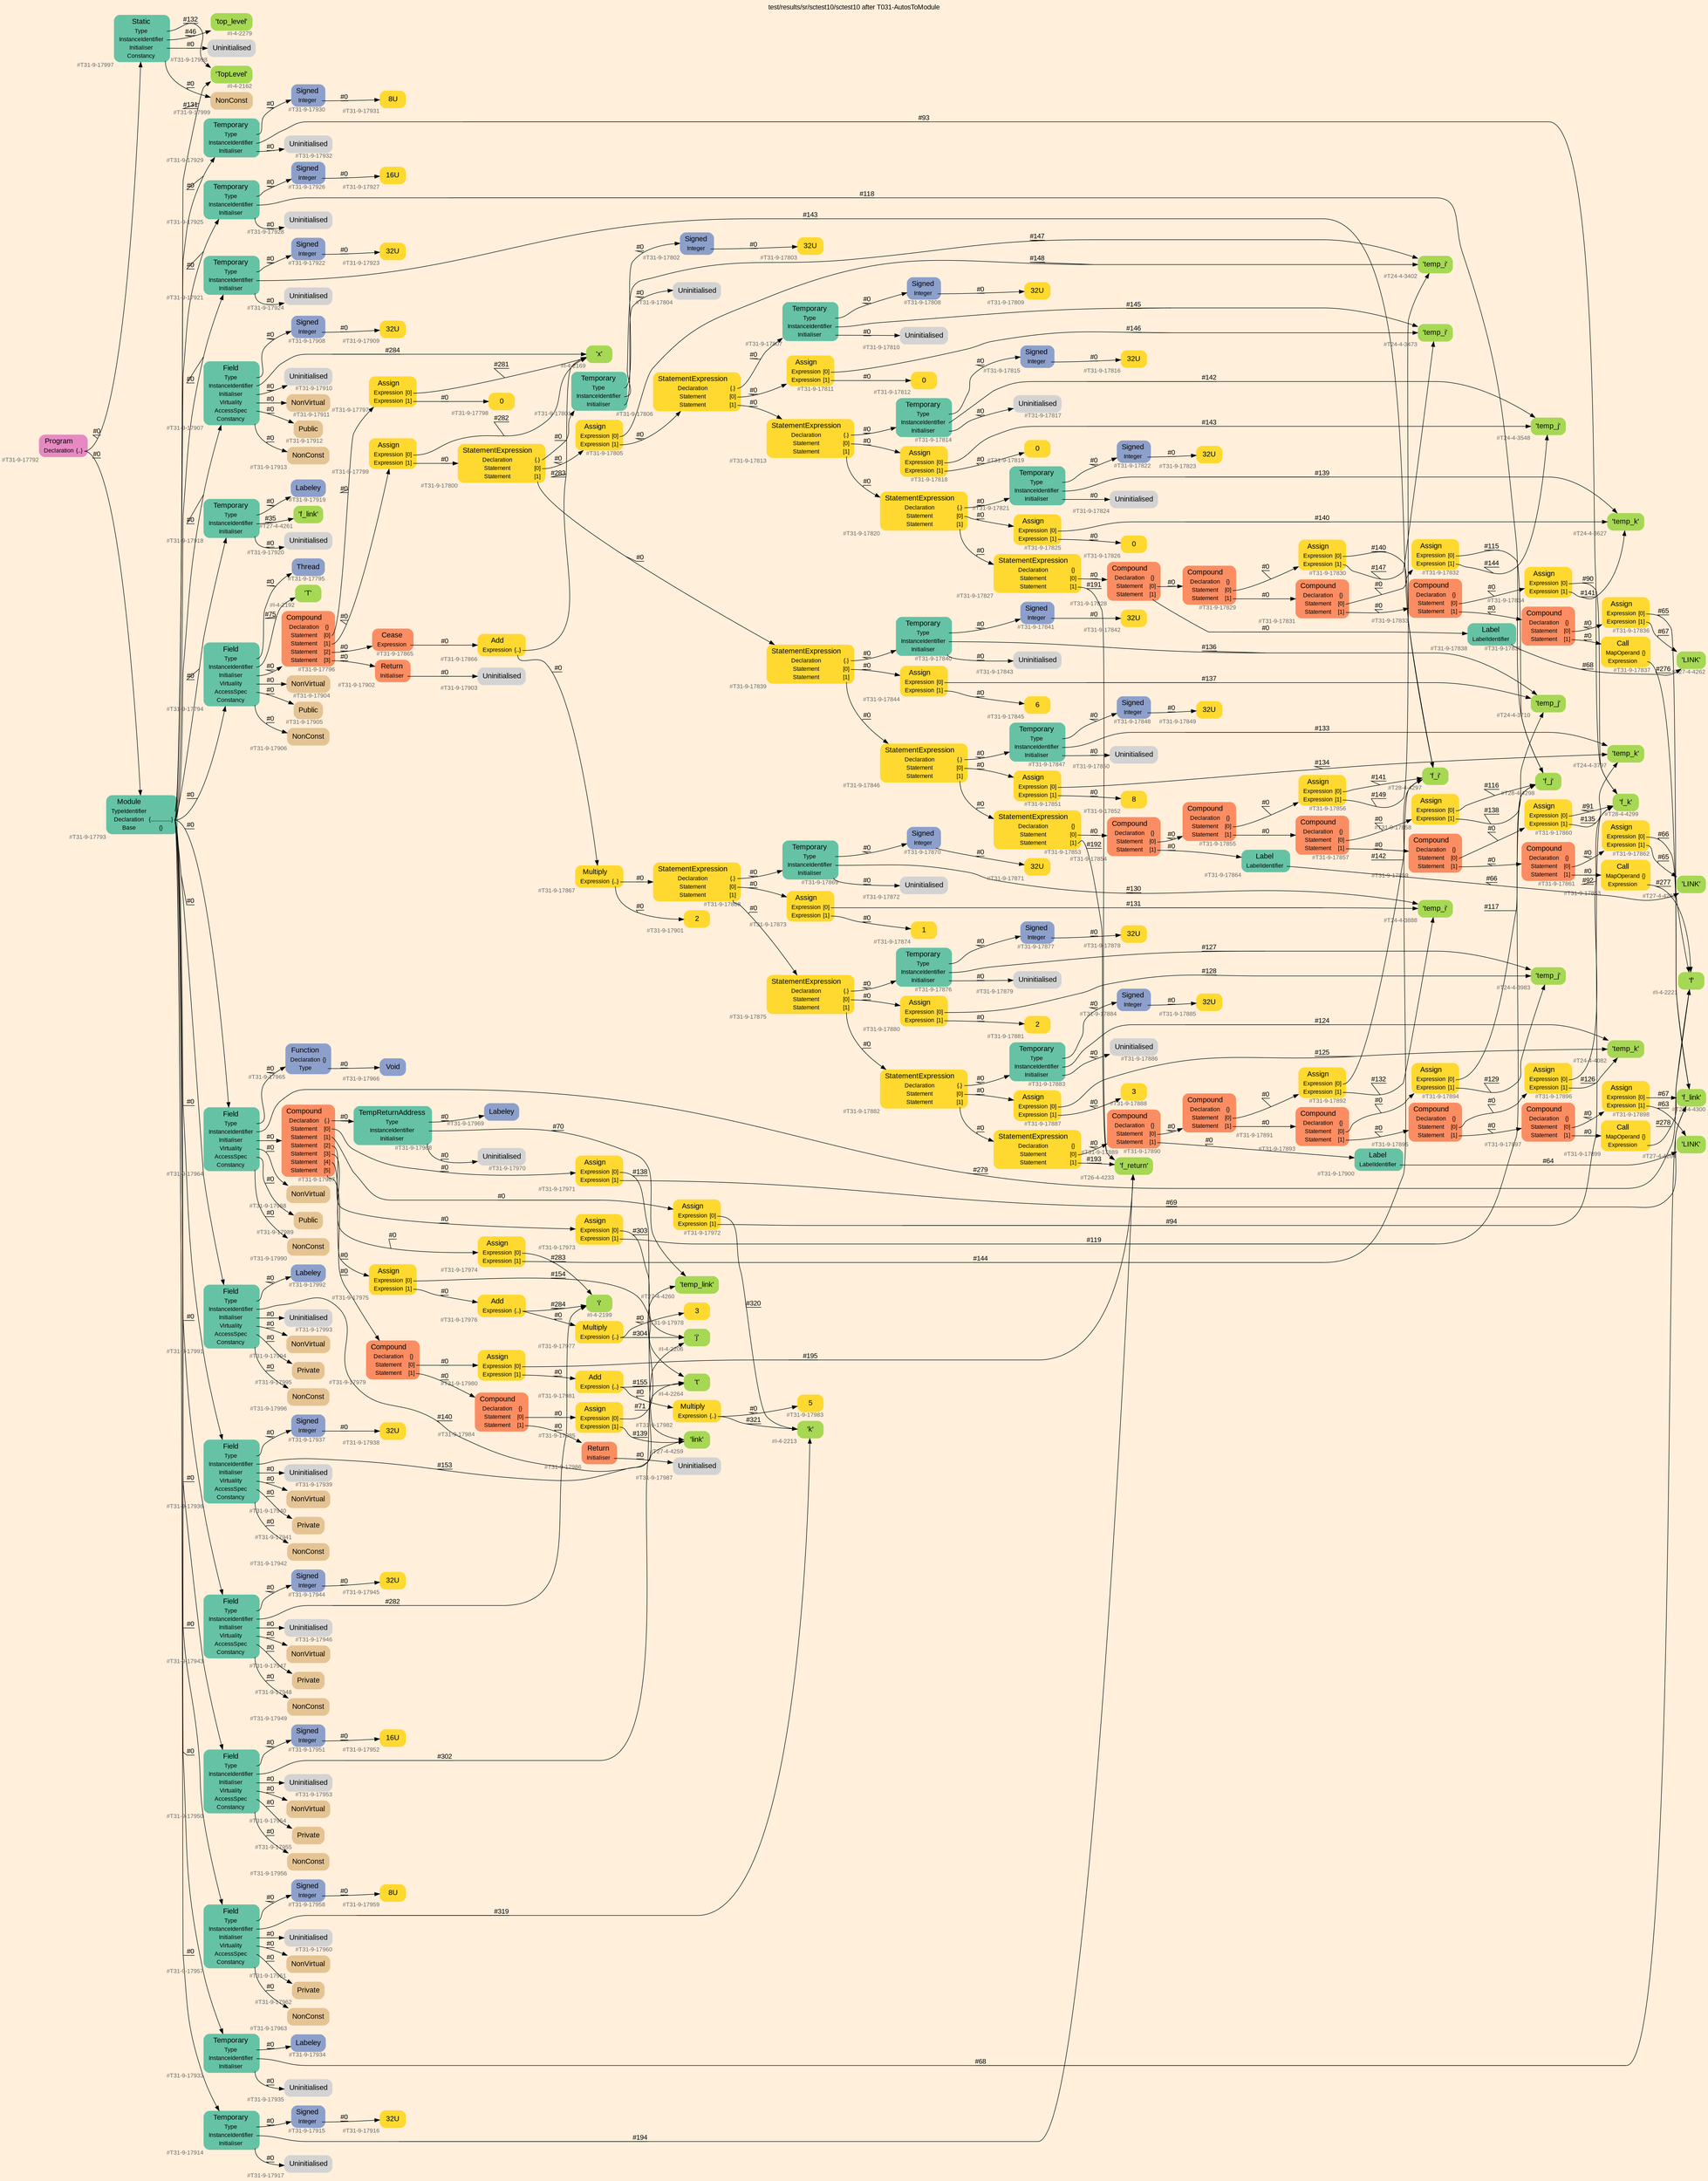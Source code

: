 digraph "test/results/sr/sctest10/sctest10 after T031-AutosToModule" {
label = "test/results/sr/sctest10/sctest10 after T031-AutosToModule"
labelloc = t
graph [
    rankdir = "LR"
    ranksep = 0.3
    bgcolor = antiquewhite1
    color = black
    fontcolor = black
    fontname = "Arial"
];
node [
    fontname = "Arial"
];
edge [
    fontname = "Arial"
];

// -------------------- node figure --------------------
// -------- block #T31-9-17792 ----------
"#T31-9-17792" [
    fillcolor = "/set28/4"
    xlabel = "#T31-9-17792"
    fontsize = "12"
    fontcolor = grey40
    shape = "plaintext"
    label = <<TABLE BORDER="0" CELLBORDER="0" CELLSPACING="0">
     <TR><TD><FONT COLOR="black" POINT-SIZE="15">Program</FONT></TD></TR>
     <TR><TD><FONT COLOR="black" POINT-SIZE="12">Declaration</FONT></TD><TD PORT="port0"><FONT COLOR="black" POINT-SIZE="12">{..}</FONT></TD></TR>
    </TABLE>>
    style = "rounded,filled"
];

// -------- block #T31-9-17793 ----------
"#T31-9-17793" [
    fillcolor = "/set28/1"
    xlabel = "#T31-9-17793"
    fontsize = "12"
    fontcolor = grey40
    shape = "plaintext"
    label = <<TABLE BORDER="0" CELLBORDER="0" CELLSPACING="0">
     <TR><TD><FONT COLOR="black" POINT-SIZE="15">Module</FONT></TD></TR>
     <TR><TD><FONT COLOR="black" POINT-SIZE="12">TypeIdentifier</FONT></TD><TD PORT="port0"></TD></TR>
     <TR><TD><FONT COLOR="black" POINT-SIZE="12">Declaration</FONT></TD><TD PORT="port1"><FONT COLOR="black" POINT-SIZE="12">{..............}</FONT></TD></TR>
     <TR><TD><FONT COLOR="black" POINT-SIZE="12">Base</FONT></TD><TD PORT="port2"><FONT COLOR="black" POINT-SIZE="12">{}</FONT></TD></TR>
    </TABLE>>
    style = "rounded,filled"
];

// -------- block #I-4-2162 ----------
"#I-4-2162" [
    fillcolor = "/set28/5"
    xlabel = "#I-4-2162"
    fontsize = "12"
    fontcolor = grey40
    shape = "plaintext"
    label = <<TABLE BORDER="0" CELLBORDER="0" CELLSPACING="0">
     <TR><TD><FONT COLOR="black" POINT-SIZE="15">'TopLevel'</FONT></TD></TR>
    </TABLE>>
    style = "rounded,filled"
];

// -------- block #T31-9-17794 ----------
"#T31-9-17794" [
    fillcolor = "/set28/1"
    xlabel = "#T31-9-17794"
    fontsize = "12"
    fontcolor = grey40
    shape = "plaintext"
    label = <<TABLE BORDER="0" CELLBORDER="0" CELLSPACING="0">
     <TR><TD><FONT COLOR="black" POINT-SIZE="15">Field</FONT></TD></TR>
     <TR><TD><FONT COLOR="black" POINT-SIZE="12">Type</FONT></TD><TD PORT="port0"></TD></TR>
     <TR><TD><FONT COLOR="black" POINT-SIZE="12">InstanceIdentifier</FONT></TD><TD PORT="port1"></TD></TR>
     <TR><TD><FONT COLOR="black" POINT-SIZE="12">Initialiser</FONT></TD><TD PORT="port2"></TD></TR>
     <TR><TD><FONT COLOR="black" POINT-SIZE="12">Virtuality</FONT></TD><TD PORT="port3"></TD></TR>
     <TR><TD><FONT COLOR="black" POINT-SIZE="12">AccessSpec</FONT></TD><TD PORT="port4"></TD></TR>
     <TR><TD><FONT COLOR="black" POINT-SIZE="12">Constancy</FONT></TD><TD PORT="port5"></TD></TR>
    </TABLE>>
    style = "rounded,filled"
];

// -------- block #T31-9-17795 ----------
"#T31-9-17795" [
    fillcolor = "/set28/3"
    xlabel = "#T31-9-17795"
    fontsize = "12"
    fontcolor = grey40
    shape = "plaintext"
    label = <<TABLE BORDER="0" CELLBORDER="0" CELLSPACING="0">
     <TR><TD><FONT COLOR="black" POINT-SIZE="15">Thread</FONT></TD></TR>
    </TABLE>>
    style = "rounded,filled"
];

// -------- block #I-4-2192 ----------
"#I-4-2192" [
    fillcolor = "/set28/5"
    xlabel = "#I-4-2192"
    fontsize = "12"
    fontcolor = grey40
    shape = "plaintext"
    label = <<TABLE BORDER="0" CELLBORDER="0" CELLSPACING="0">
     <TR><TD><FONT COLOR="black" POINT-SIZE="15">'T'</FONT></TD></TR>
    </TABLE>>
    style = "rounded,filled"
];

// -------- block #T31-9-17796 ----------
"#T31-9-17796" [
    fillcolor = "/set28/2"
    xlabel = "#T31-9-17796"
    fontsize = "12"
    fontcolor = grey40
    shape = "plaintext"
    label = <<TABLE BORDER="0" CELLBORDER="0" CELLSPACING="0">
     <TR><TD><FONT COLOR="black" POINT-SIZE="15">Compound</FONT></TD></TR>
     <TR><TD><FONT COLOR="black" POINT-SIZE="12">Declaration</FONT></TD><TD PORT="port0"><FONT COLOR="black" POINT-SIZE="12">{}</FONT></TD></TR>
     <TR><TD><FONT COLOR="black" POINT-SIZE="12">Statement</FONT></TD><TD PORT="port1"><FONT COLOR="black" POINT-SIZE="12">[0]</FONT></TD></TR>
     <TR><TD><FONT COLOR="black" POINT-SIZE="12">Statement</FONT></TD><TD PORT="port2"><FONT COLOR="black" POINT-SIZE="12">[1]</FONT></TD></TR>
     <TR><TD><FONT COLOR="black" POINT-SIZE="12">Statement</FONT></TD><TD PORT="port3"><FONT COLOR="black" POINT-SIZE="12">[2]</FONT></TD></TR>
     <TR><TD><FONT COLOR="black" POINT-SIZE="12">Statement</FONT></TD><TD PORT="port4"><FONT COLOR="black" POINT-SIZE="12">[3]</FONT></TD></TR>
    </TABLE>>
    style = "rounded,filled"
];

// -------- block #T31-9-17797 ----------
"#T31-9-17797" [
    fillcolor = "/set28/6"
    xlabel = "#T31-9-17797"
    fontsize = "12"
    fontcolor = grey40
    shape = "plaintext"
    label = <<TABLE BORDER="0" CELLBORDER="0" CELLSPACING="0">
     <TR><TD><FONT COLOR="black" POINT-SIZE="15">Assign</FONT></TD></TR>
     <TR><TD><FONT COLOR="black" POINT-SIZE="12">Expression</FONT></TD><TD PORT="port0"><FONT COLOR="black" POINT-SIZE="12">[0]</FONT></TD></TR>
     <TR><TD><FONT COLOR="black" POINT-SIZE="12">Expression</FONT></TD><TD PORT="port1"><FONT COLOR="black" POINT-SIZE="12">[1]</FONT></TD></TR>
    </TABLE>>
    style = "rounded,filled"
];

// -------- block #I-4-2169 ----------
"#I-4-2169" [
    fillcolor = "/set28/5"
    xlabel = "#I-4-2169"
    fontsize = "12"
    fontcolor = grey40
    shape = "plaintext"
    label = <<TABLE BORDER="0" CELLBORDER="0" CELLSPACING="0">
     <TR><TD><FONT COLOR="black" POINT-SIZE="15">'x'</FONT></TD></TR>
    </TABLE>>
    style = "rounded,filled"
];

// -------- block #T31-9-17798 ----------
"#T31-9-17798" [
    fillcolor = "/set28/6"
    xlabel = "#T31-9-17798"
    fontsize = "12"
    fontcolor = grey40
    shape = "plaintext"
    label = <<TABLE BORDER="0" CELLBORDER="0" CELLSPACING="0">
     <TR><TD><FONT COLOR="black" POINT-SIZE="15">0</FONT></TD></TR>
    </TABLE>>
    style = "rounded,filled"
];

// -------- block #T31-9-17799 ----------
"#T31-9-17799" [
    fillcolor = "/set28/6"
    xlabel = "#T31-9-17799"
    fontsize = "12"
    fontcolor = grey40
    shape = "plaintext"
    label = <<TABLE BORDER="0" CELLBORDER="0" CELLSPACING="0">
     <TR><TD><FONT COLOR="black" POINT-SIZE="15">Assign</FONT></TD></TR>
     <TR><TD><FONT COLOR="black" POINT-SIZE="12">Expression</FONT></TD><TD PORT="port0"><FONT COLOR="black" POINT-SIZE="12">[0]</FONT></TD></TR>
     <TR><TD><FONT COLOR="black" POINT-SIZE="12">Expression</FONT></TD><TD PORT="port1"><FONT COLOR="black" POINT-SIZE="12">[1]</FONT></TD></TR>
    </TABLE>>
    style = "rounded,filled"
];

// -------- block #T31-9-17800 ----------
"#T31-9-17800" [
    fillcolor = "/set28/6"
    xlabel = "#T31-9-17800"
    fontsize = "12"
    fontcolor = grey40
    shape = "plaintext"
    label = <<TABLE BORDER="0" CELLBORDER="0" CELLSPACING="0">
     <TR><TD><FONT COLOR="black" POINT-SIZE="15">StatementExpression</FONT></TD></TR>
     <TR><TD><FONT COLOR="black" POINT-SIZE="12">Declaration</FONT></TD><TD PORT="port0"><FONT COLOR="black" POINT-SIZE="12">{.}</FONT></TD></TR>
     <TR><TD><FONT COLOR="black" POINT-SIZE="12">Statement</FONT></TD><TD PORT="port1"><FONT COLOR="black" POINT-SIZE="12">[0]</FONT></TD></TR>
     <TR><TD><FONT COLOR="black" POINT-SIZE="12">Statement</FONT></TD><TD PORT="port2"><FONT COLOR="black" POINT-SIZE="12">[1]</FONT></TD></TR>
    </TABLE>>
    style = "rounded,filled"
];

// -------- block #T31-9-17801 ----------
"#T31-9-17801" [
    fillcolor = "/set28/1"
    xlabel = "#T31-9-17801"
    fontsize = "12"
    fontcolor = grey40
    shape = "plaintext"
    label = <<TABLE BORDER="0" CELLBORDER="0" CELLSPACING="0">
     <TR><TD><FONT COLOR="black" POINT-SIZE="15">Temporary</FONT></TD></TR>
     <TR><TD><FONT COLOR="black" POINT-SIZE="12">Type</FONT></TD><TD PORT="port0"></TD></TR>
     <TR><TD><FONT COLOR="black" POINT-SIZE="12">InstanceIdentifier</FONT></TD><TD PORT="port1"></TD></TR>
     <TR><TD><FONT COLOR="black" POINT-SIZE="12">Initialiser</FONT></TD><TD PORT="port2"></TD></TR>
    </TABLE>>
    style = "rounded,filled"
];

// -------- block #T31-9-17802 ----------
"#T31-9-17802" [
    fillcolor = "/set28/3"
    xlabel = "#T31-9-17802"
    fontsize = "12"
    fontcolor = grey40
    shape = "plaintext"
    label = <<TABLE BORDER="0" CELLBORDER="0" CELLSPACING="0">
     <TR><TD><FONT COLOR="black" POINT-SIZE="15">Signed</FONT></TD></TR>
     <TR><TD><FONT COLOR="black" POINT-SIZE="12">Integer</FONT></TD><TD PORT="port0"></TD></TR>
    </TABLE>>
    style = "rounded,filled"
];

// -------- block #T31-9-17803 ----------
"#T31-9-17803" [
    fillcolor = "/set28/6"
    xlabel = "#T31-9-17803"
    fontsize = "12"
    fontcolor = grey40
    shape = "plaintext"
    label = <<TABLE BORDER="0" CELLBORDER="0" CELLSPACING="0">
     <TR><TD><FONT COLOR="black" POINT-SIZE="15">32U</FONT></TD></TR>
    </TABLE>>
    style = "rounded,filled"
];

// -------- block #T24-4-3402 ----------
"#T24-4-3402" [
    fillcolor = "/set28/5"
    xlabel = "#T24-4-3402"
    fontsize = "12"
    fontcolor = grey40
    shape = "plaintext"
    label = <<TABLE BORDER="0" CELLBORDER="0" CELLSPACING="0">
     <TR><TD><FONT COLOR="black" POINT-SIZE="15">'temp_i'</FONT></TD></TR>
    </TABLE>>
    style = "rounded,filled"
];

// -------- block #T31-9-17804 ----------
"#T31-9-17804" [
    xlabel = "#T31-9-17804"
    fontsize = "12"
    fontcolor = grey40
    shape = "plaintext"
    label = <<TABLE BORDER="0" CELLBORDER="0" CELLSPACING="0">
     <TR><TD><FONT COLOR="black" POINT-SIZE="15">Uninitialised</FONT></TD></TR>
    </TABLE>>
    style = "rounded,filled"
];

// -------- block #T31-9-17805 ----------
"#T31-9-17805" [
    fillcolor = "/set28/6"
    xlabel = "#T31-9-17805"
    fontsize = "12"
    fontcolor = grey40
    shape = "plaintext"
    label = <<TABLE BORDER="0" CELLBORDER="0" CELLSPACING="0">
     <TR><TD><FONT COLOR="black" POINT-SIZE="15">Assign</FONT></TD></TR>
     <TR><TD><FONT COLOR="black" POINT-SIZE="12">Expression</FONT></TD><TD PORT="port0"><FONT COLOR="black" POINT-SIZE="12">[0]</FONT></TD></TR>
     <TR><TD><FONT COLOR="black" POINT-SIZE="12">Expression</FONT></TD><TD PORT="port1"><FONT COLOR="black" POINT-SIZE="12">[1]</FONT></TD></TR>
    </TABLE>>
    style = "rounded,filled"
];

// -------- block #T31-9-17806 ----------
"#T31-9-17806" [
    fillcolor = "/set28/6"
    xlabel = "#T31-9-17806"
    fontsize = "12"
    fontcolor = grey40
    shape = "plaintext"
    label = <<TABLE BORDER="0" CELLBORDER="0" CELLSPACING="0">
     <TR><TD><FONT COLOR="black" POINT-SIZE="15">StatementExpression</FONT></TD></TR>
     <TR><TD><FONT COLOR="black" POINT-SIZE="12">Declaration</FONT></TD><TD PORT="port0"><FONT COLOR="black" POINT-SIZE="12">{.}</FONT></TD></TR>
     <TR><TD><FONT COLOR="black" POINT-SIZE="12">Statement</FONT></TD><TD PORT="port1"><FONT COLOR="black" POINT-SIZE="12">[0]</FONT></TD></TR>
     <TR><TD><FONT COLOR="black" POINT-SIZE="12">Statement</FONT></TD><TD PORT="port2"><FONT COLOR="black" POINT-SIZE="12">[1]</FONT></TD></TR>
    </TABLE>>
    style = "rounded,filled"
];

// -------- block #T31-9-17807 ----------
"#T31-9-17807" [
    fillcolor = "/set28/1"
    xlabel = "#T31-9-17807"
    fontsize = "12"
    fontcolor = grey40
    shape = "plaintext"
    label = <<TABLE BORDER="0" CELLBORDER="0" CELLSPACING="0">
     <TR><TD><FONT COLOR="black" POINT-SIZE="15">Temporary</FONT></TD></TR>
     <TR><TD><FONT COLOR="black" POINT-SIZE="12">Type</FONT></TD><TD PORT="port0"></TD></TR>
     <TR><TD><FONT COLOR="black" POINT-SIZE="12">InstanceIdentifier</FONT></TD><TD PORT="port1"></TD></TR>
     <TR><TD><FONT COLOR="black" POINT-SIZE="12">Initialiser</FONT></TD><TD PORT="port2"></TD></TR>
    </TABLE>>
    style = "rounded,filled"
];

// -------- block #T31-9-17808 ----------
"#T31-9-17808" [
    fillcolor = "/set28/3"
    xlabel = "#T31-9-17808"
    fontsize = "12"
    fontcolor = grey40
    shape = "plaintext"
    label = <<TABLE BORDER="0" CELLBORDER="0" CELLSPACING="0">
     <TR><TD><FONT COLOR="black" POINT-SIZE="15">Signed</FONT></TD></TR>
     <TR><TD><FONT COLOR="black" POINT-SIZE="12">Integer</FONT></TD><TD PORT="port0"></TD></TR>
    </TABLE>>
    style = "rounded,filled"
];

// -------- block #T31-9-17809 ----------
"#T31-9-17809" [
    fillcolor = "/set28/6"
    xlabel = "#T31-9-17809"
    fontsize = "12"
    fontcolor = grey40
    shape = "plaintext"
    label = <<TABLE BORDER="0" CELLBORDER="0" CELLSPACING="0">
     <TR><TD><FONT COLOR="black" POINT-SIZE="15">32U</FONT></TD></TR>
    </TABLE>>
    style = "rounded,filled"
];

// -------- block #T24-4-3473 ----------
"#T24-4-3473" [
    fillcolor = "/set28/5"
    xlabel = "#T24-4-3473"
    fontsize = "12"
    fontcolor = grey40
    shape = "plaintext"
    label = <<TABLE BORDER="0" CELLBORDER="0" CELLSPACING="0">
     <TR><TD><FONT COLOR="black" POINT-SIZE="15">'temp_i'</FONT></TD></TR>
    </TABLE>>
    style = "rounded,filled"
];

// -------- block #T31-9-17810 ----------
"#T31-9-17810" [
    xlabel = "#T31-9-17810"
    fontsize = "12"
    fontcolor = grey40
    shape = "plaintext"
    label = <<TABLE BORDER="0" CELLBORDER="0" CELLSPACING="0">
     <TR><TD><FONT COLOR="black" POINT-SIZE="15">Uninitialised</FONT></TD></TR>
    </TABLE>>
    style = "rounded,filled"
];

// -------- block #T31-9-17811 ----------
"#T31-9-17811" [
    fillcolor = "/set28/6"
    xlabel = "#T31-9-17811"
    fontsize = "12"
    fontcolor = grey40
    shape = "plaintext"
    label = <<TABLE BORDER="0" CELLBORDER="0" CELLSPACING="0">
     <TR><TD><FONT COLOR="black" POINT-SIZE="15">Assign</FONT></TD></TR>
     <TR><TD><FONT COLOR="black" POINT-SIZE="12">Expression</FONT></TD><TD PORT="port0"><FONT COLOR="black" POINT-SIZE="12">[0]</FONT></TD></TR>
     <TR><TD><FONT COLOR="black" POINT-SIZE="12">Expression</FONT></TD><TD PORT="port1"><FONT COLOR="black" POINT-SIZE="12">[1]</FONT></TD></TR>
    </TABLE>>
    style = "rounded,filled"
];

// -------- block #T31-9-17812 ----------
"#T31-9-17812" [
    fillcolor = "/set28/6"
    xlabel = "#T31-9-17812"
    fontsize = "12"
    fontcolor = grey40
    shape = "plaintext"
    label = <<TABLE BORDER="0" CELLBORDER="0" CELLSPACING="0">
     <TR><TD><FONT COLOR="black" POINT-SIZE="15">0</FONT></TD></TR>
    </TABLE>>
    style = "rounded,filled"
];

// -------- block #T31-9-17813 ----------
"#T31-9-17813" [
    fillcolor = "/set28/6"
    xlabel = "#T31-9-17813"
    fontsize = "12"
    fontcolor = grey40
    shape = "plaintext"
    label = <<TABLE BORDER="0" CELLBORDER="0" CELLSPACING="0">
     <TR><TD><FONT COLOR="black" POINT-SIZE="15">StatementExpression</FONT></TD></TR>
     <TR><TD><FONT COLOR="black" POINT-SIZE="12">Declaration</FONT></TD><TD PORT="port0"><FONT COLOR="black" POINT-SIZE="12">{.}</FONT></TD></TR>
     <TR><TD><FONT COLOR="black" POINT-SIZE="12">Statement</FONT></TD><TD PORT="port1"><FONT COLOR="black" POINT-SIZE="12">[0]</FONT></TD></TR>
     <TR><TD><FONT COLOR="black" POINT-SIZE="12">Statement</FONT></TD><TD PORT="port2"><FONT COLOR="black" POINT-SIZE="12">[1]</FONT></TD></TR>
    </TABLE>>
    style = "rounded,filled"
];

// -------- block #T31-9-17814 ----------
"#T31-9-17814" [
    fillcolor = "/set28/1"
    xlabel = "#T31-9-17814"
    fontsize = "12"
    fontcolor = grey40
    shape = "plaintext"
    label = <<TABLE BORDER="0" CELLBORDER="0" CELLSPACING="0">
     <TR><TD><FONT COLOR="black" POINT-SIZE="15">Temporary</FONT></TD></TR>
     <TR><TD><FONT COLOR="black" POINT-SIZE="12">Type</FONT></TD><TD PORT="port0"></TD></TR>
     <TR><TD><FONT COLOR="black" POINT-SIZE="12">InstanceIdentifier</FONT></TD><TD PORT="port1"></TD></TR>
     <TR><TD><FONT COLOR="black" POINT-SIZE="12">Initialiser</FONT></TD><TD PORT="port2"></TD></TR>
    </TABLE>>
    style = "rounded,filled"
];

// -------- block #T31-9-17815 ----------
"#T31-9-17815" [
    fillcolor = "/set28/3"
    xlabel = "#T31-9-17815"
    fontsize = "12"
    fontcolor = grey40
    shape = "plaintext"
    label = <<TABLE BORDER="0" CELLBORDER="0" CELLSPACING="0">
     <TR><TD><FONT COLOR="black" POINT-SIZE="15">Signed</FONT></TD></TR>
     <TR><TD><FONT COLOR="black" POINT-SIZE="12">Integer</FONT></TD><TD PORT="port0"></TD></TR>
    </TABLE>>
    style = "rounded,filled"
];

// -------- block #T31-9-17816 ----------
"#T31-9-17816" [
    fillcolor = "/set28/6"
    xlabel = "#T31-9-17816"
    fontsize = "12"
    fontcolor = grey40
    shape = "plaintext"
    label = <<TABLE BORDER="0" CELLBORDER="0" CELLSPACING="0">
     <TR><TD><FONT COLOR="black" POINT-SIZE="15">32U</FONT></TD></TR>
    </TABLE>>
    style = "rounded,filled"
];

// -------- block #T24-4-3548 ----------
"#T24-4-3548" [
    fillcolor = "/set28/5"
    xlabel = "#T24-4-3548"
    fontsize = "12"
    fontcolor = grey40
    shape = "plaintext"
    label = <<TABLE BORDER="0" CELLBORDER="0" CELLSPACING="0">
     <TR><TD><FONT COLOR="black" POINT-SIZE="15">'temp_j'</FONT></TD></TR>
    </TABLE>>
    style = "rounded,filled"
];

// -------- block #T31-9-17817 ----------
"#T31-9-17817" [
    xlabel = "#T31-9-17817"
    fontsize = "12"
    fontcolor = grey40
    shape = "plaintext"
    label = <<TABLE BORDER="0" CELLBORDER="0" CELLSPACING="0">
     <TR><TD><FONT COLOR="black" POINT-SIZE="15">Uninitialised</FONT></TD></TR>
    </TABLE>>
    style = "rounded,filled"
];

// -------- block #T31-9-17818 ----------
"#T31-9-17818" [
    fillcolor = "/set28/6"
    xlabel = "#T31-9-17818"
    fontsize = "12"
    fontcolor = grey40
    shape = "plaintext"
    label = <<TABLE BORDER="0" CELLBORDER="0" CELLSPACING="0">
     <TR><TD><FONT COLOR="black" POINT-SIZE="15">Assign</FONT></TD></TR>
     <TR><TD><FONT COLOR="black" POINT-SIZE="12">Expression</FONT></TD><TD PORT="port0"><FONT COLOR="black" POINT-SIZE="12">[0]</FONT></TD></TR>
     <TR><TD><FONT COLOR="black" POINT-SIZE="12">Expression</FONT></TD><TD PORT="port1"><FONT COLOR="black" POINT-SIZE="12">[1]</FONT></TD></TR>
    </TABLE>>
    style = "rounded,filled"
];

// -------- block #T31-9-17819 ----------
"#T31-9-17819" [
    fillcolor = "/set28/6"
    xlabel = "#T31-9-17819"
    fontsize = "12"
    fontcolor = grey40
    shape = "plaintext"
    label = <<TABLE BORDER="0" CELLBORDER="0" CELLSPACING="0">
     <TR><TD><FONT COLOR="black" POINT-SIZE="15">0</FONT></TD></TR>
    </TABLE>>
    style = "rounded,filled"
];

// -------- block #T31-9-17820 ----------
"#T31-9-17820" [
    fillcolor = "/set28/6"
    xlabel = "#T31-9-17820"
    fontsize = "12"
    fontcolor = grey40
    shape = "plaintext"
    label = <<TABLE BORDER="0" CELLBORDER="0" CELLSPACING="0">
     <TR><TD><FONT COLOR="black" POINT-SIZE="15">StatementExpression</FONT></TD></TR>
     <TR><TD><FONT COLOR="black" POINT-SIZE="12">Declaration</FONT></TD><TD PORT="port0"><FONT COLOR="black" POINT-SIZE="12">{.}</FONT></TD></TR>
     <TR><TD><FONT COLOR="black" POINT-SIZE="12">Statement</FONT></TD><TD PORT="port1"><FONT COLOR="black" POINT-SIZE="12">[0]</FONT></TD></TR>
     <TR><TD><FONT COLOR="black" POINT-SIZE="12">Statement</FONT></TD><TD PORT="port2"><FONT COLOR="black" POINT-SIZE="12">[1]</FONT></TD></TR>
    </TABLE>>
    style = "rounded,filled"
];

// -------- block #T31-9-17821 ----------
"#T31-9-17821" [
    fillcolor = "/set28/1"
    xlabel = "#T31-9-17821"
    fontsize = "12"
    fontcolor = grey40
    shape = "plaintext"
    label = <<TABLE BORDER="0" CELLBORDER="0" CELLSPACING="0">
     <TR><TD><FONT COLOR="black" POINT-SIZE="15">Temporary</FONT></TD></TR>
     <TR><TD><FONT COLOR="black" POINT-SIZE="12">Type</FONT></TD><TD PORT="port0"></TD></TR>
     <TR><TD><FONT COLOR="black" POINT-SIZE="12">InstanceIdentifier</FONT></TD><TD PORT="port1"></TD></TR>
     <TR><TD><FONT COLOR="black" POINT-SIZE="12">Initialiser</FONT></TD><TD PORT="port2"></TD></TR>
    </TABLE>>
    style = "rounded,filled"
];

// -------- block #T31-9-17822 ----------
"#T31-9-17822" [
    fillcolor = "/set28/3"
    xlabel = "#T31-9-17822"
    fontsize = "12"
    fontcolor = grey40
    shape = "plaintext"
    label = <<TABLE BORDER="0" CELLBORDER="0" CELLSPACING="0">
     <TR><TD><FONT COLOR="black" POINT-SIZE="15">Signed</FONT></TD></TR>
     <TR><TD><FONT COLOR="black" POINT-SIZE="12">Integer</FONT></TD><TD PORT="port0"></TD></TR>
    </TABLE>>
    style = "rounded,filled"
];

// -------- block #T31-9-17823 ----------
"#T31-9-17823" [
    fillcolor = "/set28/6"
    xlabel = "#T31-9-17823"
    fontsize = "12"
    fontcolor = grey40
    shape = "plaintext"
    label = <<TABLE BORDER="0" CELLBORDER="0" CELLSPACING="0">
     <TR><TD><FONT COLOR="black" POINT-SIZE="15">32U</FONT></TD></TR>
    </TABLE>>
    style = "rounded,filled"
];

// -------- block #T24-4-3627 ----------
"#T24-4-3627" [
    fillcolor = "/set28/5"
    xlabel = "#T24-4-3627"
    fontsize = "12"
    fontcolor = grey40
    shape = "plaintext"
    label = <<TABLE BORDER="0" CELLBORDER="0" CELLSPACING="0">
     <TR><TD><FONT COLOR="black" POINT-SIZE="15">'temp_k'</FONT></TD></TR>
    </TABLE>>
    style = "rounded,filled"
];

// -------- block #T31-9-17824 ----------
"#T31-9-17824" [
    xlabel = "#T31-9-17824"
    fontsize = "12"
    fontcolor = grey40
    shape = "plaintext"
    label = <<TABLE BORDER="0" CELLBORDER="0" CELLSPACING="0">
     <TR><TD><FONT COLOR="black" POINT-SIZE="15">Uninitialised</FONT></TD></TR>
    </TABLE>>
    style = "rounded,filled"
];

// -------- block #T31-9-17825 ----------
"#T31-9-17825" [
    fillcolor = "/set28/6"
    xlabel = "#T31-9-17825"
    fontsize = "12"
    fontcolor = grey40
    shape = "plaintext"
    label = <<TABLE BORDER="0" CELLBORDER="0" CELLSPACING="0">
     <TR><TD><FONT COLOR="black" POINT-SIZE="15">Assign</FONT></TD></TR>
     <TR><TD><FONT COLOR="black" POINT-SIZE="12">Expression</FONT></TD><TD PORT="port0"><FONT COLOR="black" POINT-SIZE="12">[0]</FONT></TD></TR>
     <TR><TD><FONT COLOR="black" POINT-SIZE="12">Expression</FONT></TD><TD PORT="port1"><FONT COLOR="black" POINT-SIZE="12">[1]</FONT></TD></TR>
    </TABLE>>
    style = "rounded,filled"
];

// -------- block #T31-9-17826 ----------
"#T31-9-17826" [
    fillcolor = "/set28/6"
    xlabel = "#T31-9-17826"
    fontsize = "12"
    fontcolor = grey40
    shape = "plaintext"
    label = <<TABLE BORDER="0" CELLBORDER="0" CELLSPACING="0">
     <TR><TD><FONT COLOR="black" POINT-SIZE="15">0</FONT></TD></TR>
    </TABLE>>
    style = "rounded,filled"
];

// -------- block #T31-9-17827 ----------
"#T31-9-17827" [
    fillcolor = "/set28/6"
    xlabel = "#T31-9-17827"
    fontsize = "12"
    fontcolor = grey40
    shape = "plaintext"
    label = <<TABLE BORDER="0" CELLBORDER="0" CELLSPACING="0">
     <TR><TD><FONT COLOR="black" POINT-SIZE="15">StatementExpression</FONT></TD></TR>
     <TR><TD><FONT COLOR="black" POINT-SIZE="12">Declaration</FONT></TD><TD PORT="port0"><FONT COLOR="black" POINT-SIZE="12">{}</FONT></TD></TR>
     <TR><TD><FONT COLOR="black" POINT-SIZE="12">Statement</FONT></TD><TD PORT="port1"><FONT COLOR="black" POINT-SIZE="12">[0]</FONT></TD></TR>
     <TR><TD><FONT COLOR="black" POINT-SIZE="12">Statement</FONT></TD><TD PORT="port2"><FONT COLOR="black" POINT-SIZE="12">[1]</FONT></TD></TR>
    </TABLE>>
    style = "rounded,filled"
];

// -------- block #T31-9-17828 ----------
"#T31-9-17828" [
    fillcolor = "/set28/2"
    xlabel = "#T31-9-17828"
    fontsize = "12"
    fontcolor = grey40
    shape = "plaintext"
    label = <<TABLE BORDER="0" CELLBORDER="0" CELLSPACING="0">
     <TR><TD><FONT COLOR="black" POINT-SIZE="15">Compound</FONT></TD></TR>
     <TR><TD><FONT COLOR="black" POINT-SIZE="12">Declaration</FONT></TD><TD PORT="port0"><FONT COLOR="black" POINT-SIZE="12">{}</FONT></TD></TR>
     <TR><TD><FONT COLOR="black" POINT-SIZE="12">Statement</FONT></TD><TD PORT="port1"><FONT COLOR="black" POINT-SIZE="12">[0]</FONT></TD></TR>
     <TR><TD><FONT COLOR="black" POINT-SIZE="12">Statement</FONT></TD><TD PORT="port2"><FONT COLOR="black" POINT-SIZE="12">[1]</FONT></TD></TR>
    </TABLE>>
    style = "rounded,filled"
];

// -------- block #T31-9-17829 ----------
"#T31-9-17829" [
    fillcolor = "/set28/2"
    xlabel = "#T31-9-17829"
    fontsize = "12"
    fontcolor = grey40
    shape = "plaintext"
    label = <<TABLE BORDER="0" CELLBORDER="0" CELLSPACING="0">
     <TR><TD><FONT COLOR="black" POINT-SIZE="15">Compound</FONT></TD></TR>
     <TR><TD><FONT COLOR="black" POINT-SIZE="12">Declaration</FONT></TD><TD PORT="port0"><FONT COLOR="black" POINT-SIZE="12">{}</FONT></TD></TR>
     <TR><TD><FONT COLOR="black" POINT-SIZE="12">Statement</FONT></TD><TD PORT="port1"><FONT COLOR="black" POINT-SIZE="12">[0]</FONT></TD></TR>
     <TR><TD><FONT COLOR="black" POINT-SIZE="12">Statement</FONT></TD><TD PORT="port2"><FONT COLOR="black" POINT-SIZE="12">[1]</FONT></TD></TR>
    </TABLE>>
    style = "rounded,filled"
];

// -------- block #T31-9-17830 ----------
"#T31-9-17830" [
    fillcolor = "/set28/6"
    xlabel = "#T31-9-17830"
    fontsize = "12"
    fontcolor = grey40
    shape = "plaintext"
    label = <<TABLE BORDER="0" CELLBORDER="0" CELLSPACING="0">
     <TR><TD><FONT COLOR="black" POINT-SIZE="15">Assign</FONT></TD></TR>
     <TR><TD><FONT COLOR="black" POINT-SIZE="12">Expression</FONT></TD><TD PORT="port0"><FONT COLOR="black" POINT-SIZE="12">[0]</FONT></TD></TR>
     <TR><TD><FONT COLOR="black" POINT-SIZE="12">Expression</FONT></TD><TD PORT="port1"><FONT COLOR="black" POINT-SIZE="12">[1]</FONT></TD></TR>
    </TABLE>>
    style = "rounded,filled"
];

// -------- block #T28-4-4297 ----------
"#T28-4-4297" [
    fillcolor = "/set28/5"
    xlabel = "#T28-4-4297"
    fontsize = "12"
    fontcolor = grey40
    shape = "plaintext"
    label = <<TABLE BORDER="0" CELLBORDER="0" CELLSPACING="0">
     <TR><TD><FONT COLOR="black" POINT-SIZE="15">'f_i'</FONT></TD></TR>
    </TABLE>>
    style = "rounded,filled"
];

// -------- block #T31-9-17831 ----------
"#T31-9-17831" [
    fillcolor = "/set28/2"
    xlabel = "#T31-9-17831"
    fontsize = "12"
    fontcolor = grey40
    shape = "plaintext"
    label = <<TABLE BORDER="0" CELLBORDER="0" CELLSPACING="0">
     <TR><TD><FONT COLOR="black" POINT-SIZE="15">Compound</FONT></TD></TR>
     <TR><TD><FONT COLOR="black" POINT-SIZE="12">Declaration</FONT></TD><TD PORT="port0"><FONT COLOR="black" POINT-SIZE="12">{}</FONT></TD></TR>
     <TR><TD><FONT COLOR="black" POINT-SIZE="12">Statement</FONT></TD><TD PORT="port1"><FONT COLOR="black" POINT-SIZE="12">[0]</FONT></TD></TR>
     <TR><TD><FONT COLOR="black" POINT-SIZE="12">Statement</FONT></TD><TD PORT="port2"><FONT COLOR="black" POINT-SIZE="12">[1]</FONT></TD></TR>
    </TABLE>>
    style = "rounded,filled"
];

// -------- block #T31-9-17832 ----------
"#T31-9-17832" [
    fillcolor = "/set28/6"
    xlabel = "#T31-9-17832"
    fontsize = "12"
    fontcolor = grey40
    shape = "plaintext"
    label = <<TABLE BORDER="0" CELLBORDER="0" CELLSPACING="0">
     <TR><TD><FONT COLOR="black" POINT-SIZE="15">Assign</FONT></TD></TR>
     <TR><TD><FONT COLOR="black" POINT-SIZE="12">Expression</FONT></TD><TD PORT="port0"><FONT COLOR="black" POINT-SIZE="12">[0]</FONT></TD></TR>
     <TR><TD><FONT COLOR="black" POINT-SIZE="12">Expression</FONT></TD><TD PORT="port1"><FONT COLOR="black" POINT-SIZE="12">[1]</FONT></TD></TR>
    </TABLE>>
    style = "rounded,filled"
];

// -------- block #T28-4-4298 ----------
"#T28-4-4298" [
    fillcolor = "/set28/5"
    xlabel = "#T28-4-4298"
    fontsize = "12"
    fontcolor = grey40
    shape = "plaintext"
    label = <<TABLE BORDER="0" CELLBORDER="0" CELLSPACING="0">
     <TR><TD><FONT COLOR="black" POINT-SIZE="15">'f_j'</FONT></TD></TR>
    </TABLE>>
    style = "rounded,filled"
];

// -------- block #T31-9-17833 ----------
"#T31-9-17833" [
    fillcolor = "/set28/2"
    xlabel = "#T31-9-17833"
    fontsize = "12"
    fontcolor = grey40
    shape = "plaintext"
    label = <<TABLE BORDER="0" CELLBORDER="0" CELLSPACING="0">
     <TR><TD><FONT COLOR="black" POINT-SIZE="15">Compound</FONT></TD></TR>
     <TR><TD><FONT COLOR="black" POINT-SIZE="12">Declaration</FONT></TD><TD PORT="port0"><FONT COLOR="black" POINT-SIZE="12">{}</FONT></TD></TR>
     <TR><TD><FONT COLOR="black" POINT-SIZE="12">Statement</FONT></TD><TD PORT="port1"><FONT COLOR="black" POINT-SIZE="12">[0]</FONT></TD></TR>
     <TR><TD><FONT COLOR="black" POINT-SIZE="12">Statement</FONT></TD><TD PORT="port2"><FONT COLOR="black" POINT-SIZE="12">[1]</FONT></TD></TR>
    </TABLE>>
    style = "rounded,filled"
];

// -------- block #T31-9-17834 ----------
"#T31-9-17834" [
    fillcolor = "/set28/6"
    xlabel = "#T31-9-17834"
    fontsize = "12"
    fontcolor = grey40
    shape = "plaintext"
    label = <<TABLE BORDER="0" CELLBORDER="0" CELLSPACING="0">
     <TR><TD><FONT COLOR="black" POINT-SIZE="15">Assign</FONT></TD></TR>
     <TR><TD><FONT COLOR="black" POINT-SIZE="12">Expression</FONT></TD><TD PORT="port0"><FONT COLOR="black" POINT-SIZE="12">[0]</FONT></TD></TR>
     <TR><TD><FONT COLOR="black" POINT-SIZE="12">Expression</FONT></TD><TD PORT="port1"><FONT COLOR="black" POINT-SIZE="12">[1]</FONT></TD></TR>
    </TABLE>>
    style = "rounded,filled"
];

// -------- block #T28-4-4299 ----------
"#T28-4-4299" [
    fillcolor = "/set28/5"
    xlabel = "#T28-4-4299"
    fontsize = "12"
    fontcolor = grey40
    shape = "plaintext"
    label = <<TABLE BORDER="0" CELLBORDER="0" CELLSPACING="0">
     <TR><TD><FONT COLOR="black" POINT-SIZE="15">'f_k'</FONT></TD></TR>
    </TABLE>>
    style = "rounded,filled"
];

// -------- block #T31-9-17835 ----------
"#T31-9-17835" [
    fillcolor = "/set28/2"
    xlabel = "#T31-9-17835"
    fontsize = "12"
    fontcolor = grey40
    shape = "plaintext"
    label = <<TABLE BORDER="0" CELLBORDER="0" CELLSPACING="0">
     <TR><TD><FONT COLOR="black" POINT-SIZE="15">Compound</FONT></TD></TR>
     <TR><TD><FONT COLOR="black" POINT-SIZE="12">Declaration</FONT></TD><TD PORT="port0"><FONT COLOR="black" POINT-SIZE="12">{}</FONT></TD></TR>
     <TR><TD><FONT COLOR="black" POINT-SIZE="12">Statement</FONT></TD><TD PORT="port1"><FONT COLOR="black" POINT-SIZE="12">[0]</FONT></TD></TR>
     <TR><TD><FONT COLOR="black" POINT-SIZE="12">Statement</FONT></TD><TD PORT="port2"><FONT COLOR="black" POINT-SIZE="12">[1]</FONT></TD></TR>
    </TABLE>>
    style = "rounded,filled"
];

// -------- block #T31-9-17836 ----------
"#T31-9-17836" [
    fillcolor = "/set28/6"
    xlabel = "#T31-9-17836"
    fontsize = "12"
    fontcolor = grey40
    shape = "plaintext"
    label = <<TABLE BORDER="0" CELLBORDER="0" CELLSPACING="0">
     <TR><TD><FONT COLOR="black" POINT-SIZE="15">Assign</FONT></TD></TR>
     <TR><TD><FONT COLOR="black" POINT-SIZE="12">Expression</FONT></TD><TD PORT="port0"><FONT COLOR="black" POINT-SIZE="12">[0]</FONT></TD></TR>
     <TR><TD><FONT COLOR="black" POINT-SIZE="12">Expression</FONT></TD><TD PORT="port1"><FONT COLOR="black" POINT-SIZE="12">[1]</FONT></TD></TR>
    </TABLE>>
    style = "rounded,filled"
];

// -------- block #T28-4-4300 ----------
"#T28-4-4300" [
    fillcolor = "/set28/5"
    xlabel = "#T28-4-4300"
    fontsize = "12"
    fontcolor = grey40
    shape = "plaintext"
    label = <<TABLE BORDER="0" CELLBORDER="0" CELLSPACING="0">
     <TR><TD><FONT COLOR="black" POINT-SIZE="15">'f_link'</FONT></TD></TR>
    </TABLE>>
    style = "rounded,filled"
];

// -------- block #T27-4-4262 ----------
"#T27-4-4262" [
    fillcolor = "/set28/5"
    xlabel = "#T27-4-4262"
    fontsize = "12"
    fontcolor = grey40
    shape = "plaintext"
    label = <<TABLE BORDER="0" CELLBORDER="0" CELLSPACING="0">
     <TR><TD><FONT COLOR="black" POINT-SIZE="15">'LINK'</FONT></TD></TR>
    </TABLE>>
    style = "rounded,filled"
];

// -------- block #T31-9-17837 ----------
"#T31-9-17837" [
    fillcolor = "/set28/6"
    xlabel = "#T31-9-17837"
    fontsize = "12"
    fontcolor = grey40
    shape = "plaintext"
    label = <<TABLE BORDER="0" CELLBORDER="0" CELLSPACING="0">
     <TR><TD><FONT COLOR="black" POINT-SIZE="15">Call</FONT></TD></TR>
     <TR><TD><FONT COLOR="black" POINT-SIZE="12">MapOperand</FONT></TD><TD PORT="port0"><FONT COLOR="black" POINT-SIZE="12">{}</FONT></TD></TR>
     <TR><TD><FONT COLOR="black" POINT-SIZE="12">Expression</FONT></TD><TD PORT="port1"></TD></TR>
    </TABLE>>
    style = "rounded,filled"
];

// -------- block #I-4-2221 ----------
"#I-4-2221" [
    fillcolor = "/set28/5"
    xlabel = "#I-4-2221"
    fontsize = "12"
    fontcolor = grey40
    shape = "plaintext"
    label = <<TABLE BORDER="0" CELLBORDER="0" CELLSPACING="0">
     <TR><TD><FONT COLOR="black" POINT-SIZE="15">'f'</FONT></TD></TR>
    </TABLE>>
    style = "rounded,filled"
];

// -------- block #T31-9-17838 ----------
"#T31-9-17838" [
    fillcolor = "/set28/1"
    xlabel = "#T31-9-17838"
    fontsize = "12"
    fontcolor = grey40
    shape = "plaintext"
    label = <<TABLE BORDER="0" CELLBORDER="0" CELLSPACING="0">
     <TR><TD><FONT COLOR="black" POINT-SIZE="15">Label</FONT></TD></TR>
     <TR><TD><FONT COLOR="black" POINT-SIZE="12">LabelIdentifier</FONT></TD><TD PORT="port0"></TD></TR>
    </TABLE>>
    style = "rounded,filled"
];

// -------- block #T26-4-4233 ----------
"#T26-4-4233" [
    fillcolor = "/set28/5"
    xlabel = "#T26-4-4233"
    fontsize = "12"
    fontcolor = grey40
    shape = "plaintext"
    label = <<TABLE BORDER="0" CELLBORDER="0" CELLSPACING="0">
     <TR><TD><FONT COLOR="black" POINT-SIZE="15">'f_return'</FONT></TD></TR>
    </TABLE>>
    style = "rounded,filled"
];

// -------- block #T31-9-17839 ----------
"#T31-9-17839" [
    fillcolor = "/set28/6"
    xlabel = "#T31-9-17839"
    fontsize = "12"
    fontcolor = grey40
    shape = "plaintext"
    label = <<TABLE BORDER="0" CELLBORDER="0" CELLSPACING="0">
     <TR><TD><FONT COLOR="black" POINT-SIZE="15">StatementExpression</FONT></TD></TR>
     <TR><TD><FONT COLOR="black" POINT-SIZE="12">Declaration</FONT></TD><TD PORT="port0"><FONT COLOR="black" POINT-SIZE="12">{.}</FONT></TD></TR>
     <TR><TD><FONT COLOR="black" POINT-SIZE="12">Statement</FONT></TD><TD PORT="port1"><FONT COLOR="black" POINT-SIZE="12">[0]</FONT></TD></TR>
     <TR><TD><FONT COLOR="black" POINT-SIZE="12">Statement</FONT></TD><TD PORT="port2"><FONT COLOR="black" POINT-SIZE="12">[1]</FONT></TD></TR>
    </TABLE>>
    style = "rounded,filled"
];

// -------- block #T31-9-17840 ----------
"#T31-9-17840" [
    fillcolor = "/set28/1"
    xlabel = "#T31-9-17840"
    fontsize = "12"
    fontcolor = grey40
    shape = "plaintext"
    label = <<TABLE BORDER="0" CELLBORDER="0" CELLSPACING="0">
     <TR><TD><FONT COLOR="black" POINT-SIZE="15">Temporary</FONT></TD></TR>
     <TR><TD><FONT COLOR="black" POINT-SIZE="12">Type</FONT></TD><TD PORT="port0"></TD></TR>
     <TR><TD><FONT COLOR="black" POINT-SIZE="12">InstanceIdentifier</FONT></TD><TD PORT="port1"></TD></TR>
     <TR><TD><FONT COLOR="black" POINT-SIZE="12">Initialiser</FONT></TD><TD PORT="port2"></TD></TR>
    </TABLE>>
    style = "rounded,filled"
];

// -------- block #T31-9-17841 ----------
"#T31-9-17841" [
    fillcolor = "/set28/3"
    xlabel = "#T31-9-17841"
    fontsize = "12"
    fontcolor = grey40
    shape = "plaintext"
    label = <<TABLE BORDER="0" CELLBORDER="0" CELLSPACING="0">
     <TR><TD><FONT COLOR="black" POINT-SIZE="15">Signed</FONT></TD></TR>
     <TR><TD><FONT COLOR="black" POINT-SIZE="12">Integer</FONT></TD><TD PORT="port0"></TD></TR>
    </TABLE>>
    style = "rounded,filled"
];

// -------- block #T31-9-17842 ----------
"#T31-9-17842" [
    fillcolor = "/set28/6"
    xlabel = "#T31-9-17842"
    fontsize = "12"
    fontcolor = grey40
    shape = "plaintext"
    label = <<TABLE BORDER="0" CELLBORDER="0" CELLSPACING="0">
     <TR><TD><FONT COLOR="black" POINT-SIZE="15">32U</FONT></TD></TR>
    </TABLE>>
    style = "rounded,filled"
];

// -------- block #T24-4-3710 ----------
"#T24-4-3710" [
    fillcolor = "/set28/5"
    xlabel = "#T24-4-3710"
    fontsize = "12"
    fontcolor = grey40
    shape = "plaintext"
    label = <<TABLE BORDER="0" CELLBORDER="0" CELLSPACING="0">
     <TR><TD><FONT COLOR="black" POINT-SIZE="15">'temp_j'</FONT></TD></TR>
    </TABLE>>
    style = "rounded,filled"
];

// -------- block #T31-9-17843 ----------
"#T31-9-17843" [
    xlabel = "#T31-9-17843"
    fontsize = "12"
    fontcolor = grey40
    shape = "plaintext"
    label = <<TABLE BORDER="0" CELLBORDER="0" CELLSPACING="0">
     <TR><TD><FONT COLOR="black" POINT-SIZE="15">Uninitialised</FONT></TD></TR>
    </TABLE>>
    style = "rounded,filled"
];

// -------- block #T31-9-17844 ----------
"#T31-9-17844" [
    fillcolor = "/set28/6"
    xlabel = "#T31-9-17844"
    fontsize = "12"
    fontcolor = grey40
    shape = "plaintext"
    label = <<TABLE BORDER="0" CELLBORDER="0" CELLSPACING="0">
     <TR><TD><FONT COLOR="black" POINT-SIZE="15">Assign</FONT></TD></TR>
     <TR><TD><FONT COLOR="black" POINT-SIZE="12">Expression</FONT></TD><TD PORT="port0"><FONT COLOR="black" POINT-SIZE="12">[0]</FONT></TD></TR>
     <TR><TD><FONT COLOR="black" POINT-SIZE="12">Expression</FONT></TD><TD PORT="port1"><FONT COLOR="black" POINT-SIZE="12">[1]</FONT></TD></TR>
    </TABLE>>
    style = "rounded,filled"
];

// -------- block #T31-9-17845 ----------
"#T31-9-17845" [
    fillcolor = "/set28/6"
    xlabel = "#T31-9-17845"
    fontsize = "12"
    fontcolor = grey40
    shape = "plaintext"
    label = <<TABLE BORDER="0" CELLBORDER="0" CELLSPACING="0">
     <TR><TD><FONT COLOR="black" POINT-SIZE="15">6</FONT></TD></TR>
    </TABLE>>
    style = "rounded,filled"
];

// -------- block #T31-9-17846 ----------
"#T31-9-17846" [
    fillcolor = "/set28/6"
    xlabel = "#T31-9-17846"
    fontsize = "12"
    fontcolor = grey40
    shape = "plaintext"
    label = <<TABLE BORDER="0" CELLBORDER="0" CELLSPACING="0">
     <TR><TD><FONT COLOR="black" POINT-SIZE="15">StatementExpression</FONT></TD></TR>
     <TR><TD><FONT COLOR="black" POINT-SIZE="12">Declaration</FONT></TD><TD PORT="port0"><FONT COLOR="black" POINT-SIZE="12">{.}</FONT></TD></TR>
     <TR><TD><FONT COLOR="black" POINT-SIZE="12">Statement</FONT></TD><TD PORT="port1"><FONT COLOR="black" POINT-SIZE="12">[0]</FONT></TD></TR>
     <TR><TD><FONT COLOR="black" POINT-SIZE="12">Statement</FONT></TD><TD PORT="port2"><FONT COLOR="black" POINT-SIZE="12">[1]</FONT></TD></TR>
    </TABLE>>
    style = "rounded,filled"
];

// -------- block #T31-9-17847 ----------
"#T31-9-17847" [
    fillcolor = "/set28/1"
    xlabel = "#T31-9-17847"
    fontsize = "12"
    fontcolor = grey40
    shape = "plaintext"
    label = <<TABLE BORDER="0" CELLBORDER="0" CELLSPACING="0">
     <TR><TD><FONT COLOR="black" POINT-SIZE="15">Temporary</FONT></TD></TR>
     <TR><TD><FONT COLOR="black" POINT-SIZE="12">Type</FONT></TD><TD PORT="port0"></TD></TR>
     <TR><TD><FONT COLOR="black" POINT-SIZE="12">InstanceIdentifier</FONT></TD><TD PORT="port1"></TD></TR>
     <TR><TD><FONT COLOR="black" POINT-SIZE="12">Initialiser</FONT></TD><TD PORT="port2"></TD></TR>
    </TABLE>>
    style = "rounded,filled"
];

// -------- block #T31-9-17848 ----------
"#T31-9-17848" [
    fillcolor = "/set28/3"
    xlabel = "#T31-9-17848"
    fontsize = "12"
    fontcolor = grey40
    shape = "plaintext"
    label = <<TABLE BORDER="0" CELLBORDER="0" CELLSPACING="0">
     <TR><TD><FONT COLOR="black" POINT-SIZE="15">Signed</FONT></TD></TR>
     <TR><TD><FONT COLOR="black" POINT-SIZE="12">Integer</FONT></TD><TD PORT="port0"></TD></TR>
    </TABLE>>
    style = "rounded,filled"
];

// -------- block #T31-9-17849 ----------
"#T31-9-17849" [
    fillcolor = "/set28/6"
    xlabel = "#T31-9-17849"
    fontsize = "12"
    fontcolor = grey40
    shape = "plaintext"
    label = <<TABLE BORDER="0" CELLBORDER="0" CELLSPACING="0">
     <TR><TD><FONT COLOR="black" POINT-SIZE="15">32U</FONT></TD></TR>
    </TABLE>>
    style = "rounded,filled"
];

// -------- block #T24-4-3797 ----------
"#T24-4-3797" [
    fillcolor = "/set28/5"
    xlabel = "#T24-4-3797"
    fontsize = "12"
    fontcolor = grey40
    shape = "plaintext"
    label = <<TABLE BORDER="0" CELLBORDER="0" CELLSPACING="0">
     <TR><TD><FONT COLOR="black" POINT-SIZE="15">'temp_k'</FONT></TD></TR>
    </TABLE>>
    style = "rounded,filled"
];

// -------- block #T31-9-17850 ----------
"#T31-9-17850" [
    xlabel = "#T31-9-17850"
    fontsize = "12"
    fontcolor = grey40
    shape = "plaintext"
    label = <<TABLE BORDER="0" CELLBORDER="0" CELLSPACING="0">
     <TR><TD><FONT COLOR="black" POINT-SIZE="15">Uninitialised</FONT></TD></TR>
    </TABLE>>
    style = "rounded,filled"
];

// -------- block #T31-9-17851 ----------
"#T31-9-17851" [
    fillcolor = "/set28/6"
    xlabel = "#T31-9-17851"
    fontsize = "12"
    fontcolor = grey40
    shape = "plaintext"
    label = <<TABLE BORDER="0" CELLBORDER="0" CELLSPACING="0">
     <TR><TD><FONT COLOR="black" POINT-SIZE="15">Assign</FONT></TD></TR>
     <TR><TD><FONT COLOR="black" POINT-SIZE="12">Expression</FONT></TD><TD PORT="port0"><FONT COLOR="black" POINT-SIZE="12">[0]</FONT></TD></TR>
     <TR><TD><FONT COLOR="black" POINT-SIZE="12">Expression</FONT></TD><TD PORT="port1"><FONT COLOR="black" POINT-SIZE="12">[1]</FONT></TD></TR>
    </TABLE>>
    style = "rounded,filled"
];

// -------- block #T31-9-17852 ----------
"#T31-9-17852" [
    fillcolor = "/set28/6"
    xlabel = "#T31-9-17852"
    fontsize = "12"
    fontcolor = grey40
    shape = "plaintext"
    label = <<TABLE BORDER="0" CELLBORDER="0" CELLSPACING="0">
     <TR><TD><FONT COLOR="black" POINT-SIZE="15">8</FONT></TD></TR>
    </TABLE>>
    style = "rounded,filled"
];

// -------- block #T31-9-17853 ----------
"#T31-9-17853" [
    fillcolor = "/set28/6"
    xlabel = "#T31-9-17853"
    fontsize = "12"
    fontcolor = grey40
    shape = "plaintext"
    label = <<TABLE BORDER="0" CELLBORDER="0" CELLSPACING="0">
     <TR><TD><FONT COLOR="black" POINT-SIZE="15">StatementExpression</FONT></TD></TR>
     <TR><TD><FONT COLOR="black" POINT-SIZE="12">Declaration</FONT></TD><TD PORT="port0"><FONT COLOR="black" POINT-SIZE="12">{}</FONT></TD></TR>
     <TR><TD><FONT COLOR="black" POINT-SIZE="12">Statement</FONT></TD><TD PORT="port1"><FONT COLOR="black" POINT-SIZE="12">[0]</FONT></TD></TR>
     <TR><TD><FONT COLOR="black" POINT-SIZE="12">Statement</FONT></TD><TD PORT="port2"><FONT COLOR="black" POINT-SIZE="12">[1]</FONT></TD></TR>
    </TABLE>>
    style = "rounded,filled"
];

// -------- block #T31-9-17854 ----------
"#T31-9-17854" [
    fillcolor = "/set28/2"
    xlabel = "#T31-9-17854"
    fontsize = "12"
    fontcolor = grey40
    shape = "plaintext"
    label = <<TABLE BORDER="0" CELLBORDER="0" CELLSPACING="0">
     <TR><TD><FONT COLOR="black" POINT-SIZE="15">Compound</FONT></TD></TR>
     <TR><TD><FONT COLOR="black" POINT-SIZE="12">Declaration</FONT></TD><TD PORT="port0"><FONT COLOR="black" POINT-SIZE="12">{}</FONT></TD></TR>
     <TR><TD><FONT COLOR="black" POINT-SIZE="12">Statement</FONT></TD><TD PORT="port1"><FONT COLOR="black" POINT-SIZE="12">[0]</FONT></TD></TR>
     <TR><TD><FONT COLOR="black" POINT-SIZE="12">Statement</FONT></TD><TD PORT="port2"><FONT COLOR="black" POINT-SIZE="12">[1]</FONT></TD></TR>
    </TABLE>>
    style = "rounded,filled"
];

// -------- block #T31-9-17855 ----------
"#T31-9-17855" [
    fillcolor = "/set28/2"
    xlabel = "#T31-9-17855"
    fontsize = "12"
    fontcolor = grey40
    shape = "plaintext"
    label = <<TABLE BORDER="0" CELLBORDER="0" CELLSPACING="0">
     <TR><TD><FONT COLOR="black" POINT-SIZE="15">Compound</FONT></TD></TR>
     <TR><TD><FONT COLOR="black" POINT-SIZE="12">Declaration</FONT></TD><TD PORT="port0"><FONT COLOR="black" POINT-SIZE="12">{}</FONT></TD></TR>
     <TR><TD><FONT COLOR="black" POINT-SIZE="12">Statement</FONT></TD><TD PORT="port1"><FONT COLOR="black" POINT-SIZE="12">[0]</FONT></TD></TR>
     <TR><TD><FONT COLOR="black" POINT-SIZE="12">Statement</FONT></TD><TD PORT="port2"><FONT COLOR="black" POINT-SIZE="12">[1]</FONT></TD></TR>
    </TABLE>>
    style = "rounded,filled"
];

// -------- block #T31-9-17856 ----------
"#T31-9-17856" [
    fillcolor = "/set28/6"
    xlabel = "#T31-9-17856"
    fontsize = "12"
    fontcolor = grey40
    shape = "plaintext"
    label = <<TABLE BORDER="0" CELLBORDER="0" CELLSPACING="0">
     <TR><TD><FONT COLOR="black" POINT-SIZE="15">Assign</FONT></TD></TR>
     <TR><TD><FONT COLOR="black" POINT-SIZE="12">Expression</FONT></TD><TD PORT="port0"><FONT COLOR="black" POINT-SIZE="12">[0]</FONT></TD></TR>
     <TR><TD><FONT COLOR="black" POINT-SIZE="12">Expression</FONT></TD><TD PORT="port1"><FONT COLOR="black" POINT-SIZE="12">[1]</FONT></TD></TR>
    </TABLE>>
    style = "rounded,filled"
];

// -------- block #T31-9-17857 ----------
"#T31-9-17857" [
    fillcolor = "/set28/2"
    xlabel = "#T31-9-17857"
    fontsize = "12"
    fontcolor = grey40
    shape = "plaintext"
    label = <<TABLE BORDER="0" CELLBORDER="0" CELLSPACING="0">
     <TR><TD><FONT COLOR="black" POINT-SIZE="15">Compound</FONT></TD></TR>
     <TR><TD><FONT COLOR="black" POINT-SIZE="12">Declaration</FONT></TD><TD PORT="port0"><FONT COLOR="black" POINT-SIZE="12">{}</FONT></TD></TR>
     <TR><TD><FONT COLOR="black" POINT-SIZE="12">Statement</FONT></TD><TD PORT="port1"><FONT COLOR="black" POINT-SIZE="12">[0]</FONT></TD></TR>
     <TR><TD><FONT COLOR="black" POINT-SIZE="12">Statement</FONT></TD><TD PORT="port2"><FONT COLOR="black" POINT-SIZE="12">[1]</FONT></TD></TR>
    </TABLE>>
    style = "rounded,filled"
];

// -------- block #T31-9-17858 ----------
"#T31-9-17858" [
    fillcolor = "/set28/6"
    xlabel = "#T31-9-17858"
    fontsize = "12"
    fontcolor = grey40
    shape = "plaintext"
    label = <<TABLE BORDER="0" CELLBORDER="0" CELLSPACING="0">
     <TR><TD><FONT COLOR="black" POINT-SIZE="15">Assign</FONT></TD></TR>
     <TR><TD><FONT COLOR="black" POINT-SIZE="12">Expression</FONT></TD><TD PORT="port0"><FONT COLOR="black" POINT-SIZE="12">[0]</FONT></TD></TR>
     <TR><TD><FONT COLOR="black" POINT-SIZE="12">Expression</FONT></TD><TD PORT="port1"><FONT COLOR="black" POINT-SIZE="12">[1]</FONT></TD></TR>
    </TABLE>>
    style = "rounded,filled"
];

// -------- block #T31-9-17859 ----------
"#T31-9-17859" [
    fillcolor = "/set28/2"
    xlabel = "#T31-9-17859"
    fontsize = "12"
    fontcolor = grey40
    shape = "plaintext"
    label = <<TABLE BORDER="0" CELLBORDER="0" CELLSPACING="0">
     <TR><TD><FONT COLOR="black" POINT-SIZE="15">Compound</FONT></TD></TR>
     <TR><TD><FONT COLOR="black" POINT-SIZE="12">Declaration</FONT></TD><TD PORT="port0"><FONT COLOR="black" POINT-SIZE="12">{}</FONT></TD></TR>
     <TR><TD><FONT COLOR="black" POINT-SIZE="12">Statement</FONT></TD><TD PORT="port1"><FONT COLOR="black" POINT-SIZE="12">[0]</FONT></TD></TR>
     <TR><TD><FONT COLOR="black" POINT-SIZE="12">Statement</FONT></TD><TD PORT="port2"><FONT COLOR="black" POINT-SIZE="12">[1]</FONT></TD></TR>
    </TABLE>>
    style = "rounded,filled"
];

// -------- block #T31-9-17860 ----------
"#T31-9-17860" [
    fillcolor = "/set28/6"
    xlabel = "#T31-9-17860"
    fontsize = "12"
    fontcolor = grey40
    shape = "plaintext"
    label = <<TABLE BORDER="0" CELLBORDER="0" CELLSPACING="0">
     <TR><TD><FONT COLOR="black" POINT-SIZE="15">Assign</FONT></TD></TR>
     <TR><TD><FONT COLOR="black" POINT-SIZE="12">Expression</FONT></TD><TD PORT="port0"><FONT COLOR="black" POINT-SIZE="12">[0]</FONT></TD></TR>
     <TR><TD><FONT COLOR="black" POINT-SIZE="12">Expression</FONT></TD><TD PORT="port1"><FONT COLOR="black" POINT-SIZE="12">[1]</FONT></TD></TR>
    </TABLE>>
    style = "rounded,filled"
];

// -------- block #T31-9-17861 ----------
"#T31-9-17861" [
    fillcolor = "/set28/2"
    xlabel = "#T31-9-17861"
    fontsize = "12"
    fontcolor = grey40
    shape = "plaintext"
    label = <<TABLE BORDER="0" CELLBORDER="0" CELLSPACING="0">
     <TR><TD><FONT COLOR="black" POINT-SIZE="15">Compound</FONT></TD></TR>
     <TR><TD><FONT COLOR="black" POINT-SIZE="12">Declaration</FONT></TD><TD PORT="port0"><FONT COLOR="black" POINT-SIZE="12">{}</FONT></TD></TR>
     <TR><TD><FONT COLOR="black" POINT-SIZE="12">Statement</FONT></TD><TD PORT="port1"><FONT COLOR="black" POINT-SIZE="12">[0]</FONT></TD></TR>
     <TR><TD><FONT COLOR="black" POINT-SIZE="12">Statement</FONT></TD><TD PORT="port2"><FONT COLOR="black" POINT-SIZE="12">[1]</FONT></TD></TR>
    </TABLE>>
    style = "rounded,filled"
];

// -------- block #T31-9-17862 ----------
"#T31-9-17862" [
    fillcolor = "/set28/6"
    xlabel = "#T31-9-17862"
    fontsize = "12"
    fontcolor = grey40
    shape = "plaintext"
    label = <<TABLE BORDER="0" CELLBORDER="0" CELLSPACING="0">
     <TR><TD><FONT COLOR="black" POINT-SIZE="15">Assign</FONT></TD></TR>
     <TR><TD><FONT COLOR="black" POINT-SIZE="12">Expression</FONT></TD><TD PORT="port0"><FONT COLOR="black" POINT-SIZE="12">[0]</FONT></TD></TR>
     <TR><TD><FONT COLOR="black" POINT-SIZE="12">Expression</FONT></TD><TD PORT="port1"><FONT COLOR="black" POINT-SIZE="12">[1]</FONT></TD></TR>
    </TABLE>>
    style = "rounded,filled"
];

// -------- block #T27-4-4263 ----------
"#T27-4-4263" [
    fillcolor = "/set28/5"
    xlabel = "#T27-4-4263"
    fontsize = "12"
    fontcolor = grey40
    shape = "plaintext"
    label = <<TABLE BORDER="0" CELLBORDER="0" CELLSPACING="0">
     <TR><TD><FONT COLOR="black" POINT-SIZE="15">'LINK'</FONT></TD></TR>
    </TABLE>>
    style = "rounded,filled"
];

// -------- block #T31-9-17863 ----------
"#T31-9-17863" [
    fillcolor = "/set28/6"
    xlabel = "#T31-9-17863"
    fontsize = "12"
    fontcolor = grey40
    shape = "plaintext"
    label = <<TABLE BORDER="0" CELLBORDER="0" CELLSPACING="0">
     <TR><TD><FONT COLOR="black" POINT-SIZE="15">Call</FONT></TD></TR>
     <TR><TD><FONT COLOR="black" POINT-SIZE="12">MapOperand</FONT></TD><TD PORT="port0"><FONT COLOR="black" POINT-SIZE="12">{}</FONT></TD></TR>
     <TR><TD><FONT COLOR="black" POINT-SIZE="12">Expression</FONT></TD><TD PORT="port1"></TD></TR>
    </TABLE>>
    style = "rounded,filled"
];

// -------- block #T31-9-17864 ----------
"#T31-9-17864" [
    fillcolor = "/set28/1"
    xlabel = "#T31-9-17864"
    fontsize = "12"
    fontcolor = grey40
    shape = "plaintext"
    label = <<TABLE BORDER="0" CELLBORDER="0" CELLSPACING="0">
     <TR><TD><FONT COLOR="black" POINT-SIZE="15">Label</FONT></TD></TR>
     <TR><TD><FONT COLOR="black" POINT-SIZE="12">LabelIdentifier</FONT></TD><TD PORT="port0"></TD></TR>
    </TABLE>>
    style = "rounded,filled"
];

// -------- block #T31-9-17865 ----------
"#T31-9-17865" [
    fillcolor = "/set28/2"
    xlabel = "#T31-9-17865"
    fontsize = "12"
    fontcolor = grey40
    shape = "plaintext"
    label = <<TABLE BORDER="0" CELLBORDER="0" CELLSPACING="0">
     <TR><TD><FONT COLOR="black" POINT-SIZE="15">Cease</FONT></TD></TR>
     <TR><TD><FONT COLOR="black" POINT-SIZE="12">Expression</FONT></TD><TD PORT="port0"></TD></TR>
    </TABLE>>
    style = "rounded,filled"
];

// -------- block #T31-9-17866 ----------
"#T31-9-17866" [
    fillcolor = "/set28/6"
    xlabel = "#T31-9-17866"
    fontsize = "12"
    fontcolor = grey40
    shape = "plaintext"
    label = <<TABLE BORDER="0" CELLBORDER="0" CELLSPACING="0">
     <TR><TD><FONT COLOR="black" POINT-SIZE="15">Add</FONT></TD></TR>
     <TR><TD><FONT COLOR="black" POINT-SIZE="12">Expression</FONT></TD><TD PORT="port0"><FONT COLOR="black" POINT-SIZE="12">{..}</FONT></TD></TR>
    </TABLE>>
    style = "rounded,filled"
];

// -------- block #T31-9-17867 ----------
"#T31-9-17867" [
    fillcolor = "/set28/6"
    xlabel = "#T31-9-17867"
    fontsize = "12"
    fontcolor = grey40
    shape = "plaintext"
    label = <<TABLE BORDER="0" CELLBORDER="0" CELLSPACING="0">
     <TR><TD><FONT COLOR="black" POINT-SIZE="15">Multiply</FONT></TD></TR>
     <TR><TD><FONT COLOR="black" POINT-SIZE="12">Expression</FONT></TD><TD PORT="port0"><FONT COLOR="black" POINT-SIZE="12">{..}</FONT></TD></TR>
    </TABLE>>
    style = "rounded,filled"
];

// -------- block #T31-9-17868 ----------
"#T31-9-17868" [
    fillcolor = "/set28/6"
    xlabel = "#T31-9-17868"
    fontsize = "12"
    fontcolor = grey40
    shape = "plaintext"
    label = <<TABLE BORDER="0" CELLBORDER="0" CELLSPACING="0">
     <TR><TD><FONT COLOR="black" POINT-SIZE="15">StatementExpression</FONT></TD></TR>
     <TR><TD><FONT COLOR="black" POINT-SIZE="12">Declaration</FONT></TD><TD PORT="port0"><FONT COLOR="black" POINT-SIZE="12">{.}</FONT></TD></TR>
     <TR><TD><FONT COLOR="black" POINT-SIZE="12">Statement</FONT></TD><TD PORT="port1"><FONT COLOR="black" POINT-SIZE="12">[0]</FONT></TD></TR>
     <TR><TD><FONT COLOR="black" POINT-SIZE="12">Statement</FONT></TD><TD PORT="port2"><FONT COLOR="black" POINT-SIZE="12">[1]</FONT></TD></TR>
    </TABLE>>
    style = "rounded,filled"
];

// -------- block #T31-9-17869 ----------
"#T31-9-17869" [
    fillcolor = "/set28/1"
    xlabel = "#T31-9-17869"
    fontsize = "12"
    fontcolor = grey40
    shape = "plaintext"
    label = <<TABLE BORDER="0" CELLBORDER="0" CELLSPACING="0">
     <TR><TD><FONT COLOR="black" POINT-SIZE="15">Temporary</FONT></TD></TR>
     <TR><TD><FONT COLOR="black" POINT-SIZE="12">Type</FONT></TD><TD PORT="port0"></TD></TR>
     <TR><TD><FONT COLOR="black" POINT-SIZE="12">InstanceIdentifier</FONT></TD><TD PORT="port1"></TD></TR>
     <TR><TD><FONT COLOR="black" POINT-SIZE="12">Initialiser</FONT></TD><TD PORT="port2"></TD></TR>
    </TABLE>>
    style = "rounded,filled"
];

// -------- block #T31-9-17870 ----------
"#T31-9-17870" [
    fillcolor = "/set28/3"
    xlabel = "#T31-9-17870"
    fontsize = "12"
    fontcolor = grey40
    shape = "plaintext"
    label = <<TABLE BORDER="0" CELLBORDER="0" CELLSPACING="0">
     <TR><TD><FONT COLOR="black" POINT-SIZE="15">Signed</FONT></TD></TR>
     <TR><TD><FONT COLOR="black" POINT-SIZE="12">Integer</FONT></TD><TD PORT="port0"></TD></TR>
    </TABLE>>
    style = "rounded,filled"
];

// -------- block #T31-9-17871 ----------
"#T31-9-17871" [
    fillcolor = "/set28/6"
    xlabel = "#T31-9-17871"
    fontsize = "12"
    fontcolor = grey40
    shape = "plaintext"
    label = <<TABLE BORDER="0" CELLBORDER="0" CELLSPACING="0">
     <TR><TD><FONT COLOR="black" POINT-SIZE="15">32U</FONT></TD></TR>
    </TABLE>>
    style = "rounded,filled"
];

// -------- block #T24-4-3888 ----------
"#T24-4-3888" [
    fillcolor = "/set28/5"
    xlabel = "#T24-4-3888"
    fontsize = "12"
    fontcolor = grey40
    shape = "plaintext"
    label = <<TABLE BORDER="0" CELLBORDER="0" CELLSPACING="0">
     <TR><TD><FONT COLOR="black" POINT-SIZE="15">'temp_i'</FONT></TD></TR>
    </TABLE>>
    style = "rounded,filled"
];

// -------- block #T31-9-17872 ----------
"#T31-9-17872" [
    xlabel = "#T31-9-17872"
    fontsize = "12"
    fontcolor = grey40
    shape = "plaintext"
    label = <<TABLE BORDER="0" CELLBORDER="0" CELLSPACING="0">
     <TR><TD><FONT COLOR="black" POINT-SIZE="15">Uninitialised</FONT></TD></TR>
    </TABLE>>
    style = "rounded,filled"
];

// -------- block #T31-9-17873 ----------
"#T31-9-17873" [
    fillcolor = "/set28/6"
    xlabel = "#T31-9-17873"
    fontsize = "12"
    fontcolor = grey40
    shape = "plaintext"
    label = <<TABLE BORDER="0" CELLBORDER="0" CELLSPACING="0">
     <TR><TD><FONT COLOR="black" POINT-SIZE="15">Assign</FONT></TD></TR>
     <TR><TD><FONT COLOR="black" POINT-SIZE="12">Expression</FONT></TD><TD PORT="port0"><FONT COLOR="black" POINT-SIZE="12">[0]</FONT></TD></TR>
     <TR><TD><FONT COLOR="black" POINT-SIZE="12">Expression</FONT></TD><TD PORT="port1"><FONT COLOR="black" POINT-SIZE="12">[1]</FONT></TD></TR>
    </TABLE>>
    style = "rounded,filled"
];

// -------- block #T31-9-17874 ----------
"#T31-9-17874" [
    fillcolor = "/set28/6"
    xlabel = "#T31-9-17874"
    fontsize = "12"
    fontcolor = grey40
    shape = "plaintext"
    label = <<TABLE BORDER="0" CELLBORDER="0" CELLSPACING="0">
     <TR><TD><FONT COLOR="black" POINT-SIZE="15">1</FONT></TD></TR>
    </TABLE>>
    style = "rounded,filled"
];

// -------- block #T31-9-17875 ----------
"#T31-9-17875" [
    fillcolor = "/set28/6"
    xlabel = "#T31-9-17875"
    fontsize = "12"
    fontcolor = grey40
    shape = "plaintext"
    label = <<TABLE BORDER="0" CELLBORDER="0" CELLSPACING="0">
     <TR><TD><FONT COLOR="black" POINT-SIZE="15">StatementExpression</FONT></TD></TR>
     <TR><TD><FONT COLOR="black" POINT-SIZE="12">Declaration</FONT></TD><TD PORT="port0"><FONT COLOR="black" POINT-SIZE="12">{.}</FONT></TD></TR>
     <TR><TD><FONT COLOR="black" POINT-SIZE="12">Statement</FONT></TD><TD PORT="port1"><FONT COLOR="black" POINT-SIZE="12">[0]</FONT></TD></TR>
     <TR><TD><FONT COLOR="black" POINT-SIZE="12">Statement</FONT></TD><TD PORT="port2"><FONT COLOR="black" POINT-SIZE="12">[1]</FONT></TD></TR>
    </TABLE>>
    style = "rounded,filled"
];

// -------- block #T31-9-17876 ----------
"#T31-9-17876" [
    fillcolor = "/set28/1"
    xlabel = "#T31-9-17876"
    fontsize = "12"
    fontcolor = grey40
    shape = "plaintext"
    label = <<TABLE BORDER="0" CELLBORDER="0" CELLSPACING="0">
     <TR><TD><FONT COLOR="black" POINT-SIZE="15">Temporary</FONT></TD></TR>
     <TR><TD><FONT COLOR="black" POINT-SIZE="12">Type</FONT></TD><TD PORT="port0"></TD></TR>
     <TR><TD><FONT COLOR="black" POINT-SIZE="12">InstanceIdentifier</FONT></TD><TD PORT="port1"></TD></TR>
     <TR><TD><FONT COLOR="black" POINT-SIZE="12">Initialiser</FONT></TD><TD PORT="port2"></TD></TR>
    </TABLE>>
    style = "rounded,filled"
];

// -------- block #T31-9-17877 ----------
"#T31-9-17877" [
    fillcolor = "/set28/3"
    xlabel = "#T31-9-17877"
    fontsize = "12"
    fontcolor = grey40
    shape = "plaintext"
    label = <<TABLE BORDER="0" CELLBORDER="0" CELLSPACING="0">
     <TR><TD><FONT COLOR="black" POINT-SIZE="15">Signed</FONT></TD></TR>
     <TR><TD><FONT COLOR="black" POINT-SIZE="12">Integer</FONT></TD><TD PORT="port0"></TD></TR>
    </TABLE>>
    style = "rounded,filled"
];

// -------- block #T31-9-17878 ----------
"#T31-9-17878" [
    fillcolor = "/set28/6"
    xlabel = "#T31-9-17878"
    fontsize = "12"
    fontcolor = grey40
    shape = "plaintext"
    label = <<TABLE BORDER="0" CELLBORDER="0" CELLSPACING="0">
     <TR><TD><FONT COLOR="black" POINT-SIZE="15">32U</FONT></TD></TR>
    </TABLE>>
    style = "rounded,filled"
];

// -------- block #T24-4-3983 ----------
"#T24-4-3983" [
    fillcolor = "/set28/5"
    xlabel = "#T24-4-3983"
    fontsize = "12"
    fontcolor = grey40
    shape = "plaintext"
    label = <<TABLE BORDER="0" CELLBORDER="0" CELLSPACING="0">
     <TR><TD><FONT COLOR="black" POINT-SIZE="15">'temp_j'</FONT></TD></TR>
    </TABLE>>
    style = "rounded,filled"
];

// -------- block #T31-9-17879 ----------
"#T31-9-17879" [
    xlabel = "#T31-9-17879"
    fontsize = "12"
    fontcolor = grey40
    shape = "plaintext"
    label = <<TABLE BORDER="0" CELLBORDER="0" CELLSPACING="0">
     <TR><TD><FONT COLOR="black" POINT-SIZE="15">Uninitialised</FONT></TD></TR>
    </TABLE>>
    style = "rounded,filled"
];

// -------- block #T31-9-17880 ----------
"#T31-9-17880" [
    fillcolor = "/set28/6"
    xlabel = "#T31-9-17880"
    fontsize = "12"
    fontcolor = grey40
    shape = "plaintext"
    label = <<TABLE BORDER="0" CELLBORDER="0" CELLSPACING="0">
     <TR><TD><FONT COLOR="black" POINT-SIZE="15">Assign</FONT></TD></TR>
     <TR><TD><FONT COLOR="black" POINT-SIZE="12">Expression</FONT></TD><TD PORT="port0"><FONT COLOR="black" POINT-SIZE="12">[0]</FONT></TD></TR>
     <TR><TD><FONT COLOR="black" POINT-SIZE="12">Expression</FONT></TD><TD PORT="port1"><FONT COLOR="black" POINT-SIZE="12">[1]</FONT></TD></TR>
    </TABLE>>
    style = "rounded,filled"
];

// -------- block #T31-9-17881 ----------
"#T31-9-17881" [
    fillcolor = "/set28/6"
    xlabel = "#T31-9-17881"
    fontsize = "12"
    fontcolor = grey40
    shape = "plaintext"
    label = <<TABLE BORDER="0" CELLBORDER="0" CELLSPACING="0">
     <TR><TD><FONT COLOR="black" POINT-SIZE="15">2</FONT></TD></TR>
    </TABLE>>
    style = "rounded,filled"
];

// -------- block #T31-9-17882 ----------
"#T31-9-17882" [
    fillcolor = "/set28/6"
    xlabel = "#T31-9-17882"
    fontsize = "12"
    fontcolor = grey40
    shape = "plaintext"
    label = <<TABLE BORDER="0" CELLBORDER="0" CELLSPACING="0">
     <TR><TD><FONT COLOR="black" POINT-SIZE="15">StatementExpression</FONT></TD></TR>
     <TR><TD><FONT COLOR="black" POINT-SIZE="12">Declaration</FONT></TD><TD PORT="port0"><FONT COLOR="black" POINT-SIZE="12">{.}</FONT></TD></TR>
     <TR><TD><FONT COLOR="black" POINT-SIZE="12">Statement</FONT></TD><TD PORT="port1"><FONT COLOR="black" POINT-SIZE="12">[0]</FONT></TD></TR>
     <TR><TD><FONT COLOR="black" POINT-SIZE="12">Statement</FONT></TD><TD PORT="port2"><FONT COLOR="black" POINT-SIZE="12">[1]</FONT></TD></TR>
    </TABLE>>
    style = "rounded,filled"
];

// -------- block #T31-9-17883 ----------
"#T31-9-17883" [
    fillcolor = "/set28/1"
    xlabel = "#T31-9-17883"
    fontsize = "12"
    fontcolor = grey40
    shape = "plaintext"
    label = <<TABLE BORDER="0" CELLBORDER="0" CELLSPACING="0">
     <TR><TD><FONT COLOR="black" POINT-SIZE="15">Temporary</FONT></TD></TR>
     <TR><TD><FONT COLOR="black" POINT-SIZE="12">Type</FONT></TD><TD PORT="port0"></TD></TR>
     <TR><TD><FONT COLOR="black" POINT-SIZE="12">InstanceIdentifier</FONT></TD><TD PORT="port1"></TD></TR>
     <TR><TD><FONT COLOR="black" POINT-SIZE="12">Initialiser</FONT></TD><TD PORT="port2"></TD></TR>
    </TABLE>>
    style = "rounded,filled"
];

// -------- block #T31-9-17884 ----------
"#T31-9-17884" [
    fillcolor = "/set28/3"
    xlabel = "#T31-9-17884"
    fontsize = "12"
    fontcolor = grey40
    shape = "plaintext"
    label = <<TABLE BORDER="0" CELLBORDER="0" CELLSPACING="0">
     <TR><TD><FONT COLOR="black" POINT-SIZE="15">Signed</FONT></TD></TR>
     <TR><TD><FONT COLOR="black" POINT-SIZE="12">Integer</FONT></TD><TD PORT="port0"></TD></TR>
    </TABLE>>
    style = "rounded,filled"
];

// -------- block #T31-9-17885 ----------
"#T31-9-17885" [
    fillcolor = "/set28/6"
    xlabel = "#T31-9-17885"
    fontsize = "12"
    fontcolor = grey40
    shape = "plaintext"
    label = <<TABLE BORDER="0" CELLBORDER="0" CELLSPACING="0">
     <TR><TD><FONT COLOR="black" POINT-SIZE="15">32U</FONT></TD></TR>
    </TABLE>>
    style = "rounded,filled"
];

// -------- block #T24-4-4082 ----------
"#T24-4-4082" [
    fillcolor = "/set28/5"
    xlabel = "#T24-4-4082"
    fontsize = "12"
    fontcolor = grey40
    shape = "plaintext"
    label = <<TABLE BORDER="0" CELLBORDER="0" CELLSPACING="0">
     <TR><TD><FONT COLOR="black" POINT-SIZE="15">'temp_k'</FONT></TD></TR>
    </TABLE>>
    style = "rounded,filled"
];

// -------- block #T31-9-17886 ----------
"#T31-9-17886" [
    xlabel = "#T31-9-17886"
    fontsize = "12"
    fontcolor = grey40
    shape = "plaintext"
    label = <<TABLE BORDER="0" CELLBORDER="0" CELLSPACING="0">
     <TR><TD><FONT COLOR="black" POINT-SIZE="15">Uninitialised</FONT></TD></TR>
    </TABLE>>
    style = "rounded,filled"
];

// -------- block #T31-9-17887 ----------
"#T31-9-17887" [
    fillcolor = "/set28/6"
    xlabel = "#T31-9-17887"
    fontsize = "12"
    fontcolor = grey40
    shape = "plaintext"
    label = <<TABLE BORDER="0" CELLBORDER="0" CELLSPACING="0">
     <TR><TD><FONT COLOR="black" POINT-SIZE="15">Assign</FONT></TD></TR>
     <TR><TD><FONT COLOR="black" POINT-SIZE="12">Expression</FONT></TD><TD PORT="port0"><FONT COLOR="black" POINT-SIZE="12">[0]</FONT></TD></TR>
     <TR><TD><FONT COLOR="black" POINT-SIZE="12">Expression</FONT></TD><TD PORT="port1"><FONT COLOR="black" POINT-SIZE="12">[1]</FONT></TD></TR>
    </TABLE>>
    style = "rounded,filled"
];

// -------- block #T31-9-17888 ----------
"#T31-9-17888" [
    fillcolor = "/set28/6"
    xlabel = "#T31-9-17888"
    fontsize = "12"
    fontcolor = grey40
    shape = "plaintext"
    label = <<TABLE BORDER="0" CELLBORDER="0" CELLSPACING="0">
     <TR><TD><FONT COLOR="black" POINT-SIZE="15">3</FONT></TD></TR>
    </TABLE>>
    style = "rounded,filled"
];

// -------- block #T31-9-17889 ----------
"#T31-9-17889" [
    fillcolor = "/set28/6"
    xlabel = "#T31-9-17889"
    fontsize = "12"
    fontcolor = grey40
    shape = "plaintext"
    label = <<TABLE BORDER="0" CELLBORDER="0" CELLSPACING="0">
     <TR><TD><FONT COLOR="black" POINT-SIZE="15">StatementExpression</FONT></TD></TR>
     <TR><TD><FONT COLOR="black" POINT-SIZE="12">Declaration</FONT></TD><TD PORT="port0"><FONT COLOR="black" POINT-SIZE="12">{}</FONT></TD></TR>
     <TR><TD><FONT COLOR="black" POINT-SIZE="12">Statement</FONT></TD><TD PORT="port1"><FONT COLOR="black" POINT-SIZE="12">[0]</FONT></TD></TR>
     <TR><TD><FONT COLOR="black" POINT-SIZE="12">Statement</FONT></TD><TD PORT="port2"><FONT COLOR="black" POINT-SIZE="12">[1]</FONT></TD></TR>
    </TABLE>>
    style = "rounded,filled"
];

// -------- block #T31-9-17890 ----------
"#T31-9-17890" [
    fillcolor = "/set28/2"
    xlabel = "#T31-9-17890"
    fontsize = "12"
    fontcolor = grey40
    shape = "plaintext"
    label = <<TABLE BORDER="0" CELLBORDER="0" CELLSPACING="0">
     <TR><TD><FONT COLOR="black" POINT-SIZE="15">Compound</FONT></TD></TR>
     <TR><TD><FONT COLOR="black" POINT-SIZE="12">Declaration</FONT></TD><TD PORT="port0"><FONT COLOR="black" POINT-SIZE="12">{}</FONT></TD></TR>
     <TR><TD><FONT COLOR="black" POINT-SIZE="12">Statement</FONT></TD><TD PORT="port1"><FONT COLOR="black" POINT-SIZE="12">[0]</FONT></TD></TR>
     <TR><TD><FONT COLOR="black" POINT-SIZE="12">Statement</FONT></TD><TD PORT="port2"><FONT COLOR="black" POINT-SIZE="12">[1]</FONT></TD></TR>
    </TABLE>>
    style = "rounded,filled"
];

// -------- block #T31-9-17891 ----------
"#T31-9-17891" [
    fillcolor = "/set28/2"
    xlabel = "#T31-9-17891"
    fontsize = "12"
    fontcolor = grey40
    shape = "plaintext"
    label = <<TABLE BORDER="0" CELLBORDER="0" CELLSPACING="0">
     <TR><TD><FONT COLOR="black" POINT-SIZE="15">Compound</FONT></TD></TR>
     <TR><TD><FONT COLOR="black" POINT-SIZE="12">Declaration</FONT></TD><TD PORT="port0"><FONT COLOR="black" POINT-SIZE="12">{}</FONT></TD></TR>
     <TR><TD><FONT COLOR="black" POINT-SIZE="12">Statement</FONT></TD><TD PORT="port1"><FONT COLOR="black" POINT-SIZE="12">[0]</FONT></TD></TR>
     <TR><TD><FONT COLOR="black" POINT-SIZE="12">Statement</FONT></TD><TD PORT="port2"><FONT COLOR="black" POINT-SIZE="12">[1]</FONT></TD></TR>
    </TABLE>>
    style = "rounded,filled"
];

// -------- block #T31-9-17892 ----------
"#T31-9-17892" [
    fillcolor = "/set28/6"
    xlabel = "#T31-9-17892"
    fontsize = "12"
    fontcolor = grey40
    shape = "plaintext"
    label = <<TABLE BORDER="0" CELLBORDER="0" CELLSPACING="0">
     <TR><TD><FONT COLOR="black" POINT-SIZE="15">Assign</FONT></TD></TR>
     <TR><TD><FONT COLOR="black" POINT-SIZE="12">Expression</FONT></TD><TD PORT="port0"><FONT COLOR="black" POINT-SIZE="12">[0]</FONT></TD></TR>
     <TR><TD><FONT COLOR="black" POINT-SIZE="12">Expression</FONT></TD><TD PORT="port1"><FONT COLOR="black" POINT-SIZE="12">[1]</FONT></TD></TR>
    </TABLE>>
    style = "rounded,filled"
];

// -------- block #T31-9-17893 ----------
"#T31-9-17893" [
    fillcolor = "/set28/2"
    xlabel = "#T31-9-17893"
    fontsize = "12"
    fontcolor = grey40
    shape = "plaintext"
    label = <<TABLE BORDER="0" CELLBORDER="0" CELLSPACING="0">
     <TR><TD><FONT COLOR="black" POINT-SIZE="15">Compound</FONT></TD></TR>
     <TR><TD><FONT COLOR="black" POINT-SIZE="12">Declaration</FONT></TD><TD PORT="port0"><FONT COLOR="black" POINT-SIZE="12">{}</FONT></TD></TR>
     <TR><TD><FONT COLOR="black" POINT-SIZE="12">Statement</FONT></TD><TD PORT="port1"><FONT COLOR="black" POINT-SIZE="12">[0]</FONT></TD></TR>
     <TR><TD><FONT COLOR="black" POINT-SIZE="12">Statement</FONT></TD><TD PORT="port2"><FONT COLOR="black" POINT-SIZE="12">[1]</FONT></TD></TR>
    </TABLE>>
    style = "rounded,filled"
];

// -------- block #T31-9-17894 ----------
"#T31-9-17894" [
    fillcolor = "/set28/6"
    xlabel = "#T31-9-17894"
    fontsize = "12"
    fontcolor = grey40
    shape = "plaintext"
    label = <<TABLE BORDER="0" CELLBORDER="0" CELLSPACING="0">
     <TR><TD><FONT COLOR="black" POINT-SIZE="15">Assign</FONT></TD></TR>
     <TR><TD><FONT COLOR="black" POINT-SIZE="12">Expression</FONT></TD><TD PORT="port0"><FONT COLOR="black" POINT-SIZE="12">[0]</FONT></TD></TR>
     <TR><TD><FONT COLOR="black" POINT-SIZE="12">Expression</FONT></TD><TD PORT="port1"><FONT COLOR="black" POINT-SIZE="12">[1]</FONT></TD></TR>
    </TABLE>>
    style = "rounded,filled"
];

// -------- block #T31-9-17895 ----------
"#T31-9-17895" [
    fillcolor = "/set28/2"
    xlabel = "#T31-9-17895"
    fontsize = "12"
    fontcolor = grey40
    shape = "plaintext"
    label = <<TABLE BORDER="0" CELLBORDER="0" CELLSPACING="0">
     <TR><TD><FONT COLOR="black" POINT-SIZE="15">Compound</FONT></TD></TR>
     <TR><TD><FONT COLOR="black" POINT-SIZE="12">Declaration</FONT></TD><TD PORT="port0"><FONT COLOR="black" POINT-SIZE="12">{}</FONT></TD></TR>
     <TR><TD><FONT COLOR="black" POINT-SIZE="12">Statement</FONT></TD><TD PORT="port1"><FONT COLOR="black" POINT-SIZE="12">[0]</FONT></TD></TR>
     <TR><TD><FONT COLOR="black" POINT-SIZE="12">Statement</FONT></TD><TD PORT="port2"><FONT COLOR="black" POINT-SIZE="12">[1]</FONT></TD></TR>
    </TABLE>>
    style = "rounded,filled"
];

// -------- block #T31-9-17896 ----------
"#T31-9-17896" [
    fillcolor = "/set28/6"
    xlabel = "#T31-9-17896"
    fontsize = "12"
    fontcolor = grey40
    shape = "plaintext"
    label = <<TABLE BORDER="0" CELLBORDER="0" CELLSPACING="0">
     <TR><TD><FONT COLOR="black" POINT-SIZE="15">Assign</FONT></TD></TR>
     <TR><TD><FONT COLOR="black" POINT-SIZE="12">Expression</FONT></TD><TD PORT="port0"><FONT COLOR="black" POINT-SIZE="12">[0]</FONT></TD></TR>
     <TR><TD><FONT COLOR="black" POINT-SIZE="12">Expression</FONT></TD><TD PORT="port1"><FONT COLOR="black" POINT-SIZE="12">[1]</FONT></TD></TR>
    </TABLE>>
    style = "rounded,filled"
];

// -------- block #T31-9-17897 ----------
"#T31-9-17897" [
    fillcolor = "/set28/2"
    xlabel = "#T31-9-17897"
    fontsize = "12"
    fontcolor = grey40
    shape = "plaintext"
    label = <<TABLE BORDER="0" CELLBORDER="0" CELLSPACING="0">
     <TR><TD><FONT COLOR="black" POINT-SIZE="15">Compound</FONT></TD></TR>
     <TR><TD><FONT COLOR="black" POINT-SIZE="12">Declaration</FONT></TD><TD PORT="port0"><FONT COLOR="black" POINT-SIZE="12">{}</FONT></TD></TR>
     <TR><TD><FONT COLOR="black" POINT-SIZE="12">Statement</FONT></TD><TD PORT="port1"><FONT COLOR="black" POINT-SIZE="12">[0]</FONT></TD></TR>
     <TR><TD><FONT COLOR="black" POINT-SIZE="12">Statement</FONT></TD><TD PORT="port2"><FONT COLOR="black" POINT-SIZE="12">[1]</FONT></TD></TR>
    </TABLE>>
    style = "rounded,filled"
];

// -------- block #T31-9-17898 ----------
"#T31-9-17898" [
    fillcolor = "/set28/6"
    xlabel = "#T31-9-17898"
    fontsize = "12"
    fontcolor = grey40
    shape = "plaintext"
    label = <<TABLE BORDER="0" CELLBORDER="0" CELLSPACING="0">
     <TR><TD><FONT COLOR="black" POINT-SIZE="15">Assign</FONT></TD></TR>
     <TR><TD><FONT COLOR="black" POINT-SIZE="12">Expression</FONT></TD><TD PORT="port0"><FONT COLOR="black" POINT-SIZE="12">[0]</FONT></TD></TR>
     <TR><TD><FONT COLOR="black" POINT-SIZE="12">Expression</FONT></TD><TD PORT="port1"><FONT COLOR="black" POINT-SIZE="12">[1]</FONT></TD></TR>
    </TABLE>>
    style = "rounded,filled"
];

// -------- block #T27-4-4264 ----------
"#T27-4-4264" [
    fillcolor = "/set28/5"
    xlabel = "#T27-4-4264"
    fontsize = "12"
    fontcolor = grey40
    shape = "plaintext"
    label = <<TABLE BORDER="0" CELLBORDER="0" CELLSPACING="0">
     <TR><TD><FONT COLOR="black" POINT-SIZE="15">'LINK'</FONT></TD></TR>
    </TABLE>>
    style = "rounded,filled"
];

// -------- block #T31-9-17899 ----------
"#T31-9-17899" [
    fillcolor = "/set28/6"
    xlabel = "#T31-9-17899"
    fontsize = "12"
    fontcolor = grey40
    shape = "plaintext"
    label = <<TABLE BORDER="0" CELLBORDER="0" CELLSPACING="0">
     <TR><TD><FONT COLOR="black" POINT-SIZE="15">Call</FONT></TD></TR>
     <TR><TD><FONT COLOR="black" POINT-SIZE="12">MapOperand</FONT></TD><TD PORT="port0"><FONT COLOR="black" POINT-SIZE="12">{}</FONT></TD></TR>
     <TR><TD><FONT COLOR="black" POINT-SIZE="12">Expression</FONT></TD><TD PORT="port1"></TD></TR>
    </TABLE>>
    style = "rounded,filled"
];

// -------- block #T31-9-17900 ----------
"#T31-9-17900" [
    fillcolor = "/set28/1"
    xlabel = "#T31-9-17900"
    fontsize = "12"
    fontcolor = grey40
    shape = "plaintext"
    label = <<TABLE BORDER="0" CELLBORDER="0" CELLSPACING="0">
     <TR><TD><FONT COLOR="black" POINT-SIZE="15">Label</FONT></TD></TR>
     <TR><TD><FONT COLOR="black" POINT-SIZE="12">LabelIdentifier</FONT></TD><TD PORT="port0"></TD></TR>
    </TABLE>>
    style = "rounded,filled"
];

// -------- block #T31-9-17901 ----------
"#T31-9-17901" [
    fillcolor = "/set28/6"
    xlabel = "#T31-9-17901"
    fontsize = "12"
    fontcolor = grey40
    shape = "plaintext"
    label = <<TABLE BORDER="0" CELLBORDER="0" CELLSPACING="0">
     <TR><TD><FONT COLOR="black" POINT-SIZE="15">2</FONT></TD></TR>
    </TABLE>>
    style = "rounded,filled"
];

// -------- block #T31-9-17902 ----------
"#T31-9-17902" [
    fillcolor = "/set28/2"
    xlabel = "#T31-9-17902"
    fontsize = "12"
    fontcolor = grey40
    shape = "plaintext"
    label = <<TABLE BORDER="0" CELLBORDER="0" CELLSPACING="0">
     <TR><TD><FONT COLOR="black" POINT-SIZE="15">Return</FONT></TD></TR>
     <TR><TD><FONT COLOR="black" POINT-SIZE="12">Initialiser</FONT></TD><TD PORT="port0"></TD></TR>
    </TABLE>>
    style = "rounded,filled"
];

// -------- block #T31-9-17903 ----------
"#T31-9-17903" [
    xlabel = "#T31-9-17903"
    fontsize = "12"
    fontcolor = grey40
    shape = "plaintext"
    label = <<TABLE BORDER="0" CELLBORDER="0" CELLSPACING="0">
     <TR><TD><FONT COLOR="black" POINT-SIZE="15">Uninitialised</FONT></TD></TR>
    </TABLE>>
    style = "rounded,filled"
];

// -------- block #T31-9-17904 ----------
"#T31-9-17904" [
    fillcolor = "/set28/7"
    xlabel = "#T31-9-17904"
    fontsize = "12"
    fontcolor = grey40
    shape = "plaintext"
    label = <<TABLE BORDER="0" CELLBORDER="0" CELLSPACING="0">
     <TR><TD><FONT COLOR="black" POINT-SIZE="15">NonVirtual</FONT></TD></TR>
    </TABLE>>
    style = "rounded,filled"
];

// -------- block #T31-9-17905 ----------
"#T31-9-17905" [
    fillcolor = "/set28/7"
    xlabel = "#T31-9-17905"
    fontsize = "12"
    fontcolor = grey40
    shape = "plaintext"
    label = <<TABLE BORDER="0" CELLBORDER="0" CELLSPACING="0">
     <TR><TD><FONT COLOR="black" POINT-SIZE="15">Public</FONT></TD></TR>
    </TABLE>>
    style = "rounded,filled"
];

// -------- block #T31-9-17906 ----------
"#T31-9-17906" [
    fillcolor = "/set28/7"
    xlabel = "#T31-9-17906"
    fontsize = "12"
    fontcolor = grey40
    shape = "plaintext"
    label = <<TABLE BORDER="0" CELLBORDER="0" CELLSPACING="0">
     <TR><TD><FONT COLOR="black" POINT-SIZE="15">NonConst</FONT></TD></TR>
    </TABLE>>
    style = "rounded,filled"
];

// -------- block #T31-9-17907 ----------
"#T31-9-17907" [
    fillcolor = "/set28/1"
    xlabel = "#T31-9-17907"
    fontsize = "12"
    fontcolor = grey40
    shape = "plaintext"
    label = <<TABLE BORDER="0" CELLBORDER="0" CELLSPACING="0">
     <TR><TD><FONT COLOR="black" POINT-SIZE="15">Field</FONT></TD></TR>
     <TR><TD><FONT COLOR="black" POINT-SIZE="12">Type</FONT></TD><TD PORT="port0"></TD></TR>
     <TR><TD><FONT COLOR="black" POINT-SIZE="12">InstanceIdentifier</FONT></TD><TD PORT="port1"></TD></TR>
     <TR><TD><FONT COLOR="black" POINT-SIZE="12">Initialiser</FONT></TD><TD PORT="port2"></TD></TR>
     <TR><TD><FONT COLOR="black" POINT-SIZE="12">Virtuality</FONT></TD><TD PORT="port3"></TD></TR>
     <TR><TD><FONT COLOR="black" POINT-SIZE="12">AccessSpec</FONT></TD><TD PORT="port4"></TD></TR>
     <TR><TD><FONT COLOR="black" POINT-SIZE="12">Constancy</FONT></TD><TD PORT="port5"></TD></TR>
    </TABLE>>
    style = "rounded,filled"
];

// -------- block #T31-9-17908 ----------
"#T31-9-17908" [
    fillcolor = "/set28/3"
    xlabel = "#T31-9-17908"
    fontsize = "12"
    fontcolor = grey40
    shape = "plaintext"
    label = <<TABLE BORDER="0" CELLBORDER="0" CELLSPACING="0">
     <TR><TD><FONT COLOR="black" POINT-SIZE="15">Signed</FONT></TD></TR>
     <TR><TD><FONT COLOR="black" POINT-SIZE="12">Integer</FONT></TD><TD PORT="port0"></TD></TR>
    </TABLE>>
    style = "rounded,filled"
];

// -------- block #T31-9-17909 ----------
"#T31-9-17909" [
    fillcolor = "/set28/6"
    xlabel = "#T31-9-17909"
    fontsize = "12"
    fontcolor = grey40
    shape = "plaintext"
    label = <<TABLE BORDER="0" CELLBORDER="0" CELLSPACING="0">
     <TR><TD><FONT COLOR="black" POINT-SIZE="15">32U</FONT></TD></TR>
    </TABLE>>
    style = "rounded,filled"
];

// -------- block #T31-9-17910 ----------
"#T31-9-17910" [
    xlabel = "#T31-9-17910"
    fontsize = "12"
    fontcolor = grey40
    shape = "plaintext"
    label = <<TABLE BORDER="0" CELLBORDER="0" CELLSPACING="0">
     <TR><TD><FONT COLOR="black" POINT-SIZE="15">Uninitialised</FONT></TD></TR>
    </TABLE>>
    style = "rounded,filled"
];

// -------- block #T31-9-17911 ----------
"#T31-9-17911" [
    fillcolor = "/set28/7"
    xlabel = "#T31-9-17911"
    fontsize = "12"
    fontcolor = grey40
    shape = "plaintext"
    label = <<TABLE BORDER="0" CELLBORDER="0" CELLSPACING="0">
     <TR><TD><FONT COLOR="black" POINT-SIZE="15">NonVirtual</FONT></TD></TR>
    </TABLE>>
    style = "rounded,filled"
];

// -------- block #T31-9-17912 ----------
"#T31-9-17912" [
    fillcolor = "/set28/7"
    xlabel = "#T31-9-17912"
    fontsize = "12"
    fontcolor = grey40
    shape = "plaintext"
    label = <<TABLE BORDER="0" CELLBORDER="0" CELLSPACING="0">
     <TR><TD><FONT COLOR="black" POINT-SIZE="15">Public</FONT></TD></TR>
    </TABLE>>
    style = "rounded,filled"
];

// -------- block #T31-9-17913 ----------
"#T31-9-17913" [
    fillcolor = "/set28/7"
    xlabel = "#T31-9-17913"
    fontsize = "12"
    fontcolor = grey40
    shape = "plaintext"
    label = <<TABLE BORDER="0" CELLBORDER="0" CELLSPACING="0">
     <TR><TD><FONT COLOR="black" POINT-SIZE="15">NonConst</FONT></TD></TR>
    </TABLE>>
    style = "rounded,filled"
];

// -------- block #T31-9-17914 ----------
"#T31-9-17914" [
    fillcolor = "/set28/1"
    xlabel = "#T31-9-17914"
    fontsize = "12"
    fontcolor = grey40
    shape = "plaintext"
    label = <<TABLE BORDER="0" CELLBORDER="0" CELLSPACING="0">
     <TR><TD><FONT COLOR="black" POINT-SIZE="15">Temporary</FONT></TD></TR>
     <TR><TD><FONT COLOR="black" POINT-SIZE="12">Type</FONT></TD><TD PORT="port0"></TD></TR>
     <TR><TD><FONT COLOR="black" POINT-SIZE="12">InstanceIdentifier</FONT></TD><TD PORT="port1"></TD></TR>
     <TR><TD><FONT COLOR="black" POINT-SIZE="12">Initialiser</FONT></TD><TD PORT="port2"></TD></TR>
    </TABLE>>
    style = "rounded,filled"
];

// -------- block #T31-9-17915 ----------
"#T31-9-17915" [
    fillcolor = "/set28/3"
    xlabel = "#T31-9-17915"
    fontsize = "12"
    fontcolor = grey40
    shape = "plaintext"
    label = <<TABLE BORDER="0" CELLBORDER="0" CELLSPACING="0">
     <TR><TD><FONT COLOR="black" POINT-SIZE="15">Signed</FONT></TD></TR>
     <TR><TD><FONT COLOR="black" POINT-SIZE="12">Integer</FONT></TD><TD PORT="port0"></TD></TR>
    </TABLE>>
    style = "rounded,filled"
];

// -------- block #T31-9-17916 ----------
"#T31-9-17916" [
    fillcolor = "/set28/6"
    xlabel = "#T31-9-17916"
    fontsize = "12"
    fontcolor = grey40
    shape = "plaintext"
    label = <<TABLE BORDER="0" CELLBORDER="0" CELLSPACING="0">
     <TR><TD><FONT COLOR="black" POINT-SIZE="15">32U</FONT></TD></TR>
    </TABLE>>
    style = "rounded,filled"
];

// -------- block #T31-9-17917 ----------
"#T31-9-17917" [
    xlabel = "#T31-9-17917"
    fontsize = "12"
    fontcolor = grey40
    shape = "plaintext"
    label = <<TABLE BORDER="0" CELLBORDER="0" CELLSPACING="0">
     <TR><TD><FONT COLOR="black" POINT-SIZE="15">Uninitialised</FONT></TD></TR>
    </TABLE>>
    style = "rounded,filled"
];

// -------- block #T31-9-17918 ----------
"#T31-9-17918" [
    fillcolor = "/set28/1"
    xlabel = "#T31-9-17918"
    fontsize = "12"
    fontcolor = grey40
    shape = "plaintext"
    label = <<TABLE BORDER="0" CELLBORDER="0" CELLSPACING="0">
     <TR><TD><FONT COLOR="black" POINT-SIZE="15">Temporary</FONT></TD></TR>
     <TR><TD><FONT COLOR="black" POINT-SIZE="12">Type</FONT></TD><TD PORT="port0"></TD></TR>
     <TR><TD><FONT COLOR="black" POINT-SIZE="12">InstanceIdentifier</FONT></TD><TD PORT="port1"></TD></TR>
     <TR><TD><FONT COLOR="black" POINT-SIZE="12">Initialiser</FONT></TD><TD PORT="port2"></TD></TR>
    </TABLE>>
    style = "rounded,filled"
];

// -------- block #T31-9-17919 ----------
"#T31-9-17919" [
    fillcolor = "/set28/3"
    xlabel = "#T31-9-17919"
    fontsize = "12"
    fontcolor = grey40
    shape = "plaintext"
    label = <<TABLE BORDER="0" CELLBORDER="0" CELLSPACING="0">
     <TR><TD><FONT COLOR="black" POINT-SIZE="15">Labeley</FONT></TD></TR>
    </TABLE>>
    style = "rounded,filled"
];

// -------- block #T27-4-4261 ----------
"#T27-4-4261" [
    fillcolor = "/set28/5"
    xlabel = "#T27-4-4261"
    fontsize = "12"
    fontcolor = grey40
    shape = "plaintext"
    label = <<TABLE BORDER="0" CELLBORDER="0" CELLSPACING="0">
     <TR><TD><FONT COLOR="black" POINT-SIZE="15">'f_link'</FONT></TD></TR>
    </TABLE>>
    style = "rounded,filled"
];

// -------- block #T31-9-17920 ----------
"#T31-9-17920" [
    xlabel = "#T31-9-17920"
    fontsize = "12"
    fontcolor = grey40
    shape = "plaintext"
    label = <<TABLE BORDER="0" CELLBORDER="0" CELLSPACING="0">
     <TR><TD><FONT COLOR="black" POINT-SIZE="15">Uninitialised</FONT></TD></TR>
    </TABLE>>
    style = "rounded,filled"
];

// -------- block #T31-9-17921 ----------
"#T31-9-17921" [
    fillcolor = "/set28/1"
    xlabel = "#T31-9-17921"
    fontsize = "12"
    fontcolor = grey40
    shape = "plaintext"
    label = <<TABLE BORDER="0" CELLBORDER="0" CELLSPACING="0">
     <TR><TD><FONT COLOR="black" POINT-SIZE="15">Temporary</FONT></TD></TR>
     <TR><TD><FONT COLOR="black" POINT-SIZE="12">Type</FONT></TD><TD PORT="port0"></TD></TR>
     <TR><TD><FONT COLOR="black" POINT-SIZE="12">InstanceIdentifier</FONT></TD><TD PORT="port1"></TD></TR>
     <TR><TD><FONT COLOR="black" POINT-SIZE="12">Initialiser</FONT></TD><TD PORT="port2"></TD></TR>
    </TABLE>>
    style = "rounded,filled"
];

// -------- block #T31-9-17922 ----------
"#T31-9-17922" [
    fillcolor = "/set28/3"
    xlabel = "#T31-9-17922"
    fontsize = "12"
    fontcolor = grey40
    shape = "plaintext"
    label = <<TABLE BORDER="0" CELLBORDER="0" CELLSPACING="0">
     <TR><TD><FONT COLOR="black" POINT-SIZE="15">Signed</FONT></TD></TR>
     <TR><TD><FONT COLOR="black" POINT-SIZE="12">Integer</FONT></TD><TD PORT="port0"></TD></TR>
    </TABLE>>
    style = "rounded,filled"
];

// -------- block #T31-9-17923 ----------
"#T31-9-17923" [
    fillcolor = "/set28/6"
    xlabel = "#T31-9-17923"
    fontsize = "12"
    fontcolor = grey40
    shape = "plaintext"
    label = <<TABLE BORDER="0" CELLBORDER="0" CELLSPACING="0">
     <TR><TD><FONT COLOR="black" POINT-SIZE="15">32U</FONT></TD></TR>
    </TABLE>>
    style = "rounded,filled"
];

// -------- block #T31-9-17924 ----------
"#T31-9-17924" [
    xlabel = "#T31-9-17924"
    fontsize = "12"
    fontcolor = grey40
    shape = "plaintext"
    label = <<TABLE BORDER="0" CELLBORDER="0" CELLSPACING="0">
     <TR><TD><FONT COLOR="black" POINT-SIZE="15">Uninitialised</FONT></TD></TR>
    </TABLE>>
    style = "rounded,filled"
];

// -------- block #T31-9-17925 ----------
"#T31-9-17925" [
    fillcolor = "/set28/1"
    xlabel = "#T31-9-17925"
    fontsize = "12"
    fontcolor = grey40
    shape = "plaintext"
    label = <<TABLE BORDER="0" CELLBORDER="0" CELLSPACING="0">
     <TR><TD><FONT COLOR="black" POINT-SIZE="15">Temporary</FONT></TD></TR>
     <TR><TD><FONT COLOR="black" POINT-SIZE="12">Type</FONT></TD><TD PORT="port0"></TD></TR>
     <TR><TD><FONT COLOR="black" POINT-SIZE="12">InstanceIdentifier</FONT></TD><TD PORT="port1"></TD></TR>
     <TR><TD><FONT COLOR="black" POINT-SIZE="12">Initialiser</FONT></TD><TD PORT="port2"></TD></TR>
    </TABLE>>
    style = "rounded,filled"
];

// -------- block #T31-9-17926 ----------
"#T31-9-17926" [
    fillcolor = "/set28/3"
    xlabel = "#T31-9-17926"
    fontsize = "12"
    fontcolor = grey40
    shape = "plaintext"
    label = <<TABLE BORDER="0" CELLBORDER="0" CELLSPACING="0">
     <TR><TD><FONT COLOR="black" POINT-SIZE="15">Signed</FONT></TD></TR>
     <TR><TD><FONT COLOR="black" POINT-SIZE="12">Integer</FONT></TD><TD PORT="port0"></TD></TR>
    </TABLE>>
    style = "rounded,filled"
];

// -------- block #T31-9-17927 ----------
"#T31-9-17927" [
    fillcolor = "/set28/6"
    xlabel = "#T31-9-17927"
    fontsize = "12"
    fontcolor = grey40
    shape = "plaintext"
    label = <<TABLE BORDER="0" CELLBORDER="0" CELLSPACING="0">
     <TR><TD><FONT COLOR="black" POINT-SIZE="15">16U</FONT></TD></TR>
    </TABLE>>
    style = "rounded,filled"
];

// -------- block #T31-9-17928 ----------
"#T31-9-17928" [
    xlabel = "#T31-9-17928"
    fontsize = "12"
    fontcolor = grey40
    shape = "plaintext"
    label = <<TABLE BORDER="0" CELLBORDER="0" CELLSPACING="0">
     <TR><TD><FONT COLOR="black" POINT-SIZE="15">Uninitialised</FONT></TD></TR>
    </TABLE>>
    style = "rounded,filled"
];

// -------- block #T31-9-17929 ----------
"#T31-9-17929" [
    fillcolor = "/set28/1"
    xlabel = "#T31-9-17929"
    fontsize = "12"
    fontcolor = grey40
    shape = "plaintext"
    label = <<TABLE BORDER="0" CELLBORDER="0" CELLSPACING="0">
     <TR><TD><FONT COLOR="black" POINT-SIZE="15">Temporary</FONT></TD></TR>
     <TR><TD><FONT COLOR="black" POINT-SIZE="12">Type</FONT></TD><TD PORT="port0"></TD></TR>
     <TR><TD><FONT COLOR="black" POINT-SIZE="12">InstanceIdentifier</FONT></TD><TD PORT="port1"></TD></TR>
     <TR><TD><FONT COLOR="black" POINT-SIZE="12">Initialiser</FONT></TD><TD PORT="port2"></TD></TR>
    </TABLE>>
    style = "rounded,filled"
];

// -------- block #T31-9-17930 ----------
"#T31-9-17930" [
    fillcolor = "/set28/3"
    xlabel = "#T31-9-17930"
    fontsize = "12"
    fontcolor = grey40
    shape = "plaintext"
    label = <<TABLE BORDER="0" CELLBORDER="0" CELLSPACING="0">
     <TR><TD><FONT COLOR="black" POINT-SIZE="15">Signed</FONT></TD></TR>
     <TR><TD><FONT COLOR="black" POINT-SIZE="12">Integer</FONT></TD><TD PORT="port0"></TD></TR>
    </TABLE>>
    style = "rounded,filled"
];

// -------- block #T31-9-17931 ----------
"#T31-9-17931" [
    fillcolor = "/set28/6"
    xlabel = "#T31-9-17931"
    fontsize = "12"
    fontcolor = grey40
    shape = "plaintext"
    label = <<TABLE BORDER="0" CELLBORDER="0" CELLSPACING="0">
     <TR><TD><FONT COLOR="black" POINT-SIZE="15">8U</FONT></TD></TR>
    </TABLE>>
    style = "rounded,filled"
];

// -------- block #T31-9-17932 ----------
"#T31-9-17932" [
    xlabel = "#T31-9-17932"
    fontsize = "12"
    fontcolor = grey40
    shape = "plaintext"
    label = <<TABLE BORDER="0" CELLBORDER="0" CELLSPACING="0">
     <TR><TD><FONT COLOR="black" POINT-SIZE="15">Uninitialised</FONT></TD></TR>
    </TABLE>>
    style = "rounded,filled"
];

// -------- block #T31-9-17933 ----------
"#T31-9-17933" [
    fillcolor = "/set28/1"
    xlabel = "#T31-9-17933"
    fontsize = "12"
    fontcolor = grey40
    shape = "plaintext"
    label = <<TABLE BORDER="0" CELLBORDER="0" CELLSPACING="0">
     <TR><TD><FONT COLOR="black" POINT-SIZE="15">Temporary</FONT></TD></TR>
     <TR><TD><FONT COLOR="black" POINT-SIZE="12">Type</FONT></TD><TD PORT="port0"></TD></TR>
     <TR><TD><FONT COLOR="black" POINT-SIZE="12">InstanceIdentifier</FONT></TD><TD PORT="port1"></TD></TR>
     <TR><TD><FONT COLOR="black" POINT-SIZE="12">Initialiser</FONT></TD><TD PORT="port2"></TD></TR>
    </TABLE>>
    style = "rounded,filled"
];

// -------- block #T31-9-17934 ----------
"#T31-9-17934" [
    fillcolor = "/set28/3"
    xlabel = "#T31-9-17934"
    fontsize = "12"
    fontcolor = grey40
    shape = "plaintext"
    label = <<TABLE BORDER="0" CELLBORDER="0" CELLSPACING="0">
     <TR><TD><FONT COLOR="black" POINT-SIZE="15">Labeley</FONT></TD></TR>
    </TABLE>>
    style = "rounded,filled"
];

// -------- block #T31-9-17935 ----------
"#T31-9-17935" [
    xlabel = "#T31-9-17935"
    fontsize = "12"
    fontcolor = grey40
    shape = "plaintext"
    label = <<TABLE BORDER="0" CELLBORDER="0" CELLSPACING="0">
     <TR><TD><FONT COLOR="black" POINT-SIZE="15">Uninitialised</FONT></TD></TR>
    </TABLE>>
    style = "rounded,filled"
];

// -------- block #T31-9-17936 ----------
"#T31-9-17936" [
    fillcolor = "/set28/1"
    xlabel = "#T31-9-17936"
    fontsize = "12"
    fontcolor = grey40
    shape = "plaintext"
    label = <<TABLE BORDER="0" CELLBORDER="0" CELLSPACING="0">
     <TR><TD><FONT COLOR="black" POINT-SIZE="15">Field</FONT></TD></TR>
     <TR><TD><FONT COLOR="black" POINT-SIZE="12">Type</FONT></TD><TD PORT="port0"></TD></TR>
     <TR><TD><FONT COLOR="black" POINT-SIZE="12">InstanceIdentifier</FONT></TD><TD PORT="port1"></TD></TR>
     <TR><TD><FONT COLOR="black" POINT-SIZE="12">Initialiser</FONT></TD><TD PORT="port2"></TD></TR>
     <TR><TD><FONT COLOR="black" POINT-SIZE="12">Virtuality</FONT></TD><TD PORT="port3"></TD></TR>
     <TR><TD><FONT COLOR="black" POINT-SIZE="12">AccessSpec</FONT></TD><TD PORT="port4"></TD></TR>
     <TR><TD><FONT COLOR="black" POINT-SIZE="12">Constancy</FONT></TD><TD PORT="port5"></TD></TR>
    </TABLE>>
    style = "rounded,filled"
];

// -------- block #T31-9-17937 ----------
"#T31-9-17937" [
    fillcolor = "/set28/3"
    xlabel = "#T31-9-17937"
    fontsize = "12"
    fontcolor = grey40
    shape = "plaintext"
    label = <<TABLE BORDER="0" CELLBORDER="0" CELLSPACING="0">
     <TR><TD><FONT COLOR="black" POINT-SIZE="15">Signed</FONT></TD></TR>
     <TR><TD><FONT COLOR="black" POINT-SIZE="12">Integer</FONT></TD><TD PORT="port0"></TD></TR>
    </TABLE>>
    style = "rounded,filled"
];

// -------- block #T31-9-17938 ----------
"#T31-9-17938" [
    fillcolor = "/set28/6"
    xlabel = "#T31-9-17938"
    fontsize = "12"
    fontcolor = grey40
    shape = "plaintext"
    label = <<TABLE BORDER="0" CELLBORDER="0" CELLSPACING="0">
     <TR><TD><FONT COLOR="black" POINT-SIZE="15">32U</FONT></TD></TR>
    </TABLE>>
    style = "rounded,filled"
];

// -------- block #I-4-2264 ----------
"#I-4-2264" [
    fillcolor = "/set28/5"
    xlabel = "#I-4-2264"
    fontsize = "12"
    fontcolor = grey40
    shape = "plaintext"
    label = <<TABLE BORDER="0" CELLBORDER="0" CELLSPACING="0">
     <TR><TD><FONT COLOR="black" POINT-SIZE="15">'t'</FONT></TD></TR>
    </TABLE>>
    style = "rounded,filled"
];

// -------- block #T31-9-17939 ----------
"#T31-9-17939" [
    xlabel = "#T31-9-17939"
    fontsize = "12"
    fontcolor = grey40
    shape = "plaintext"
    label = <<TABLE BORDER="0" CELLBORDER="0" CELLSPACING="0">
     <TR><TD><FONT COLOR="black" POINT-SIZE="15">Uninitialised</FONT></TD></TR>
    </TABLE>>
    style = "rounded,filled"
];

// -------- block #T31-9-17940 ----------
"#T31-9-17940" [
    fillcolor = "/set28/7"
    xlabel = "#T31-9-17940"
    fontsize = "12"
    fontcolor = grey40
    shape = "plaintext"
    label = <<TABLE BORDER="0" CELLBORDER="0" CELLSPACING="0">
     <TR><TD><FONT COLOR="black" POINT-SIZE="15">NonVirtual</FONT></TD></TR>
    </TABLE>>
    style = "rounded,filled"
];

// -------- block #T31-9-17941 ----------
"#T31-9-17941" [
    fillcolor = "/set28/7"
    xlabel = "#T31-9-17941"
    fontsize = "12"
    fontcolor = grey40
    shape = "plaintext"
    label = <<TABLE BORDER="0" CELLBORDER="0" CELLSPACING="0">
     <TR><TD><FONT COLOR="black" POINT-SIZE="15">Private</FONT></TD></TR>
    </TABLE>>
    style = "rounded,filled"
];

// -------- block #T31-9-17942 ----------
"#T31-9-17942" [
    fillcolor = "/set28/7"
    xlabel = "#T31-9-17942"
    fontsize = "12"
    fontcolor = grey40
    shape = "plaintext"
    label = <<TABLE BORDER="0" CELLBORDER="0" CELLSPACING="0">
     <TR><TD><FONT COLOR="black" POINT-SIZE="15">NonConst</FONT></TD></TR>
    </TABLE>>
    style = "rounded,filled"
];

// -------- block #T31-9-17943 ----------
"#T31-9-17943" [
    fillcolor = "/set28/1"
    xlabel = "#T31-9-17943"
    fontsize = "12"
    fontcolor = grey40
    shape = "plaintext"
    label = <<TABLE BORDER="0" CELLBORDER="0" CELLSPACING="0">
     <TR><TD><FONT COLOR="black" POINT-SIZE="15">Field</FONT></TD></TR>
     <TR><TD><FONT COLOR="black" POINT-SIZE="12">Type</FONT></TD><TD PORT="port0"></TD></TR>
     <TR><TD><FONT COLOR="black" POINT-SIZE="12">InstanceIdentifier</FONT></TD><TD PORT="port1"></TD></TR>
     <TR><TD><FONT COLOR="black" POINT-SIZE="12">Initialiser</FONT></TD><TD PORT="port2"></TD></TR>
     <TR><TD><FONT COLOR="black" POINT-SIZE="12">Virtuality</FONT></TD><TD PORT="port3"></TD></TR>
     <TR><TD><FONT COLOR="black" POINT-SIZE="12">AccessSpec</FONT></TD><TD PORT="port4"></TD></TR>
     <TR><TD><FONT COLOR="black" POINT-SIZE="12">Constancy</FONT></TD><TD PORT="port5"></TD></TR>
    </TABLE>>
    style = "rounded,filled"
];

// -------- block #T31-9-17944 ----------
"#T31-9-17944" [
    fillcolor = "/set28/3"
    xlabel = "#T31-9-17944"
    fontsize = "12"
    fontcolor = grey40
    shape = "plaintext"
    label = <<TABLE BORDER="0" CELLBORDER="0" CELLSPACING="0">
     <TR><TD><FONT COLOR="black" POINT-SIZE="15">Signed</FONT></TD></TR>
     <TR><TD><FONT COLOR="black" POINT-SIZE="12">Integer</FONT></TD><TD PORT="port0"></TD></TR>
    </TABLE>>
    style = "rounded,filled"
];

// -------- block #T31-9-17945 ----------
"#T31-9-17945" [
    fillcolor = "/set28/6"
    xlabel = "#T31-9-17945"
    fontsize = "12"
    fontcolor = grey40
    shape = "plaintext"
    label = <<TABLE BORDER="0" CELLBORDER="0" CELLSPACING="0">
     <TR><TD><FONT COLOR="black" POINT-SIZE="15">32U</FONT></TD></TR>
    </TABLE>>
    style = "rounded,filled"
];

// -------- block #I-4-2199 ----------
"#I-4-2199" [
    fillcolor = "/set28/5"
    xlabel = "#I-4-2199"
    fontsize = "12"
    fontcolor = grey40
    shape = "plaintext"
    label = <<TABLE BORDER="0" CELLBORDER="0" CELLSPACING="0">
     <TR><TD><FONT COLOR="black" POINT-SIZE="15">'i'</FONT></TD></TR>
    </TABLE>>
    style = "rounded,filled"
];

// -------- block #T31-9-17946 ----------
"#T31-9-17946" [
    xlabel = "#T31-9-17946"
    fontsize = "12"
    fontcolor = grey40
    shape = "plaintext"
    label = <<TABLE BORDER="0" CELLBORDER="0" CELLSPACING="0">
     <TR><TD><FONT COLOR="black" POINT-SIZE="15">Uninitialised</FONT></TD></TR>
    </TABLE>>
    style = "rounded,filled"
];

// -------- block #T31-9-17947 ----------
"#T31-9-17947" [
    fillcolor = "/set28/7"
    xlabel = "#T31-9-17947"
    fontsize = "12"
    fontcolor = grey40
    shape = "plaintext"
    label = <<TABLE BORDER="0" CELLBORDER="0" CELLSPACING="0">
     <TR><TD><FONT COLOR="black" POINT-SIZE="15">NonVirtual</FONT></TD></TR>
    </TABLE>>
    style = "rounded,filled"
];

// -------- block #T31-9-17948 ----------
"#T31-9-17948" [
    fillcolor = "/set28/7"
    xlabel = "#T31-9-17948"
    fontsize = "12"
    fontcolor = grey40
    shape = "plaintext"
    label = <<TABLE BORDER="0" CELLBORDER="0" CELLSPACING="0">
     <TR><TD><FONT COLOR="black" POINT-SIZE="15">Private</FONT></TD></TR>
    </TABLE>>
    style = "rounded,filled"
];

// -------- block #T31-9-17949 ----------
"#T31-9-17949" [
    fillcolor = "/set28/7"
    xlabel = "#T31-9-17949"
    fontsize = "12"
    fontcolor = grey40
    shape = "plaintext"
    label = <<TABLE BORDER="0" CELLBORDER="0" CELLSPACING="0">
     <TR><TD><FONT COLOR="black" POINT-SIZE="15">NonConst</FONT></TD></TR>
    </TABLE>>
    style = "rounded,filled"
];

// -------- block #T31-9-17950 ----------
"#T31-9-17950" [
    fillcolor = "/set28/1"
    xlabel = "#T31-9-17950"
    fontsize = "12"
    fontcolor = grey40
    shape = "plaintext"
    label = <<TABLE BORDER="0" CELLBORDER="0" CELLSPACING="0">
     <TR><TD><FONT COLOR="black" POINT-SIZE="15">Field</FONT></TD></TR>
     <TR><TD><FONT COLOR="black" POINT-SIZE="12">Type</FONT></TD><TD PORT="port0"></TD></TR>
     <TR><TD><FONT COLOR="black" POINT-SIZE="12">InstanceIdentifier</FONT></TD><TD PORT="port1"></TD></TR>
     <TR><TD><FONT COLOR="black" POINT-SIZE="12">Initialiser</FONT></TD><TD PORT="port2"></TD></TR>
     <TR><TD><FONT COLOR="black" POINT-SIZE="12">Virtuality</FONT></TD><TD PORT="port3"></TD></TR>
     <TR><TD><FONT COLOR="black" POINT-SIZE="12">AccessSpec</FONT></TD><TD PORT="port4"></TD></TR>
     <TR><TD><FONT COLOR="black" POINT-SIZE="12">Constancy</FONT></TD><TD PORT="port5"></TD></TR>
    </TABLE>>
    style = "rounded,filled"
];

// -------- block #T31-9-17951 ----------
"#T31-9-17951" [
    fillcolor = "/set28/3"
    xlabel = "#T31-9-17951"
    fontsize = "12"
    fontcolor = grey40
    shape = "plaintext"
    label = <<TABLE BORDER="0" CELLBORDER="0" CELLSPACING="0">
     <TR><TD><FONT COLOR="black" POINT-SIZE="15">Signed</FONT></TD></TR>
     <TR><TD><FONT COLOR="black" POINT-SIZE="12">Integer</FONT></TD><TD PORT="port0"></TD></TR>
    </TABLE>>
    style = "rounded,filled"
];

// -------- block #T31-9-17952 ----------
"#T31-9-17952" [
    fillcolor = "/set28/6"
    xlabel = "#T31-9-17952"
    fontsize = "12"
    fontcolor = grey40
    shape = "plaintext"
    label = <<TABLE BORDER="0" CELLBORDER="0" CELLSPACING="0">
     <TR><TD><FONT COLOR="black" POINT-SIZE="15">16U</FONT></TD></TR>
    </TABLE>>
    style = "rounded,filled"
];

// -------- block #I-4-2206 ----------
"#I-4-2206" [
    fillcolor = "/set28/5"
    xlabel = "#I-4-2206"
    fontsize = "12"
    fontcolor = grey40
    shape = "plaintext"
    label = <<TABLE BORDER="0" CELLBORDER="0" CELLSPACING="0">
     <TR><TD><FONT COLOR="black" POINT-SIZE="15">'j'</FONT></TD></TR>
    </TABLE>>
    style = "rounded,filled"
];

// -------- block #T31-9-17953 ----------
"#T31-9-17953" [
    xlabel = "#T31-9-17953"
    fontsize = "12"
    fontcolor = grey40
    shape = "plaintext"
    label = <<TABLE BORDER="0" CELLBORDER="0" CELLSPACING="0">
     <TR><TD><FONT COLOR="black" POINT-SIZE="15">Uninitialised</FONT></TD></TR>
    </TABLE>>
    style = "rounded,filled"
];

// -------- block #T31-9-17954 ----------
"#T31-9-17954" [
    fillcolor = "/set28/7"
    xlabel = "#T31-9-17954"
    fontsize = "12"
    fontcolor = grey40
    shape = "plaintext"
    label = <<TABLE BORDER="0" CELLBORDER="0" CELLSPACING="0">
     <TR><TD><FONT COLOR="black" POINT-SIZE="15">NonVirtual</FONT></TD></TR>
    </TABLE>>
    style = "rounded,filled"
];

// -------- block #T31-9-17955 ----------
"#T31-9-17955" [
    fillcolor = "/set28/7"
    xlabel = "#T31-9-17955"
    fontsize = "12"
    fontcolor = grey40
    shape = "plaintext"
    label = <<TABLE BORDER="0" CELLBORDER="0" CELLSPACING="0">
     <TR><TD><FONT COLOR="black" POINT-SIZE="15">Private</FONT></TD></TR>
    </TABLE>>
    style = "rounded,filled"
];

// -------- block #T31-9-17956 ----------
"#T31-9-17956" [
    fillcolor = "/set28/7"
    xlabel = "#T31-9-17956"
    fontsize = "12"
    fontcolor = grey40
    shape = "plaintext"
    label = <<TABLE BORDER="0" CELLBORDER="0" CELLSPACING="0">
     <TR><TD><FONT COLOR="black" POINT-SIZE="15">NonConst</FONT></TD></TR>
    </TABLE>>
    style = "rounded,filled"
];

// -------- block #T31-9-17957 ----------
"#T31-9-17957" [
    fillcolor = "/set28/1"
    xlabel = "#T31-9-17957"
    fontsize = "12"
    fontcolor = grey40
    shape = "plaintext"
    label = <<TABLE BORDER="0" CELLBORDER="0" CELLSPACING="0">
     <TR><TD><FONT COLOR="black" POINT-SIZE="15">Field</FONT></TD></TR>
     <TR><TD><FONT COLOR="black" POINT-SIZE="12">Type</FONT></TD><TD PORT="port0"></TD></TR>
     <TR><TD><FONT COLOR="black" POINT-SIZE="12">InstanceIdentifier</FONT></TD><TD PORT="port1"></TD></TR>
     <TR><TD><FONT COLOR="black" POINT-SIZE="12">Initialiser</FONT></TD><TD PORT="port2"></TD></TR>
     <TR><TD><FONT COLOR="black" POINT-SIZE="12">Virtuality</FONT></TD><TD PORT="port3"></TD></TR>
     <TR><TD><FONT COLOR="black" POINT-SIZE="12">AccessSpec</FONT></TD><TD PORT="port4"></TD></TR>
     <TR><TD><FONT COLOR="black" POINT-SIZE="12">Constancy</FONT></TD><TD PORT="port5"></TD></TR>
    </TABLE>>
    style = "rounded,filled"
];

// -------- block #T31-9-17958 ----------
"#T31-9-17958" [
    fillcolor = "/set28/3"
    xlabel = "#T31-9-17958"
    fontsize = "12"
    fontcolor = grey40
    shape = "plaintext"
    label = <<TABLE BORDER="0" CELLBORDER="0" CELLSPACING="0">
     <TR><TD><FONT COLOR="black" POINT-SIZE="15">Signed</FONT></TD></TR>
     <TR><TD><FONT COLOR="black" POINT-SIZE="12">Integer</FONT></TD><TD PORT="port0"></TD></TR>
    </TABLE>>
    style = "rounded,filled"
];

// -------- block #T31-9-17959 ----------
"#T31-9-17959" [
    fillcolor = "/set28/6"
    xlabel = "#T31-9-17959"
    fontsize = "12"
    fontcolor = grey40
    shape = "plaintext"
    label = <<TABLE BORDER="0" CELLBORDER="0" CELLSPACING="0">
     <TR><TD><FONT COLOR="black" POINT-SIZE="15">8U</FONT></TD></TR>
    </TABLE>>
    style = "rounded,filled"
];

// -------- block #I-4-2213 ----------
"#I-4-2213" [
    fillcolor = "/set28/5"
    xlabel = "#I-4-2213"
    fontsize = "12"
    fontcolor = grey40
    shape = "plaintext"
    label = <<TABLE BORDER="0" CELLBORDER="0" CELLSPACING="0">
     <TR><TD><FONT COLOR="black" POINT-SIZE="15">'k'</FONT></TD></TR>
    </TABLE>>
    style = "rounded,filled"
];

// -------- block #T31-9-17960 ----------
"#T31-9-17960" [
    xlabel = "#T31-9-17960"
    fontsize = "12"
    fontcolor = grey40
    shape = "plaintext"
    label = <<TABLE BORDER="0" CELLBORDER="0" CELLSPACING="0">
     <TR><TD><FONT COLOR="black" POINT-SIZE="15">Uninitialised</FONT></TD></TR>
    </TABLE>>
    style = "rounded,filled"
];

// -------- block #T31-9-17961 ----------
"#T31-9-17961" [
    fillcolor = "/set28/7"
    xlabel = "#T31-9-17961"
    fontsize = "12"
    fontcolor = grey40
    shape = "plaintext"
    label = <<TABLE BORDER="0" CELLBORDER="0" CELLSPACING="0">
     <TR><TD><FONT COLOR="black" POINT-SIZE="15">NonVirtual</FONT></TD></TR>
    </TABLE>>
    style = "rounded,filled"
];

// -------- block #T31-9-17962 ----------
"#T31-9-17962" [
    fillcolor = "/set28/7"
    xlabel = "#T31-9-17962"
    fontsize = "12"
    fontcolor = grey40
    shape = "plaintext"
    label = <<TABLE BORDER="0" CELLBORDER="0" CELLSPACING="0">
     <TR><TD><FONT COLOR="black" POINT-SIZE="15">Private</FONT></TD></TR>
    </TABLE>>
    style = "rounded,filled"
];

// -------- block #T31-9-17963 ----------
"#T31-9-17963" [
    fillcolor = "/set28/7"
    xlabel = "#T31-9-17963"
    fontsize = "12"
    fontcolor = grey40
    shape = "plaintext"
    label = <<TABLE BORDER="0" CELLBORDER="0" CELLSPACING="0">
     <TR><TD><FONT COLOR="black" POINT-SIZE="15">NonConst</FONT></TD></TR>
    </TABLE>>
    style = "rounded,filled"
];

// -------- block #T31-9-17964 ----------
"#T31-9-17964" [
    fillcolor = "/set28/1"
    xlabel = "#T31-9-17964"
    fontsize = "12"
    fontcolor = grey40
    shape = "plaintext"
    label = <<TABLE BORDER="0" CELLBORDER="0" CELLSPACING="0">
     <TR><TD><FONT COLOR="black" POINT-SIZE="15">Field</FONT></TD></TR>
     <TR><TD><FONT COLOR="black" POINT-SIZE="12">Type</FONT></TD><TD PORT="port0"></TD></TR>
     <TR><TD><FONT COLOR="black" POINT-SIZE="12">InstanceIdentifier</FONT></TD><TD PORT="port1"></TD></TR>
     <TR><TD><FONT COLOR="black" POINT-SIZE="12">Initialiser</FONT></TD><TD PORT="port2"></TD></TR>
     <TR><TD><FONT COLOR="black" POINT-SIZE="12">Virtuality</FONT></TD><TD PORT="port3"></TD></TR>
     <TR><TD><FONT COLOR="black" POINT-SIZE="12">AccessSpec</FONT></TD><TD PORT="port4"></TD></TR>
     <TR><TD><FONT COLOR="black" POINT-SIZE="12">Constancy</FONT></TD><TD PORT="port5"></TD></TR>
    </TABLE>>
    style = "rounded,filled"
];

// -------- block #T31-9-17965 ----------
"#T31-9-17965" [
    fillcolor = "/set28/3"
    xlabel = "#T31-9-17965"
    fontsize = "12"
    fontcolor = grey40
    shape = "plaintext"
    label = <<TABLE BORDER="0" CELLBORDER="0" CELLSPACING="0">
     <TR><TD><FONT COLOR="black" POINT-SIZE="15">Function</FONT></TD></TR>
     <TR><TD><FONT COLOR="black" POINT-SIZE="12">Declaration</FONT></TD><TD PORT="port0"><FONT COLOR="black" POINT-SIZE="12">{}</FONT></TD></TR>
     <TR><TD><FONT COLOR="black" POINT-SIZE="12">Type</FONT></TD><TD PORT="port1"></TD></TR>
    </TABLE>>
    style = "rounded,filled"
];

// -------- block #T31-9-17966 ----------
"#T31-9-17966" [
    fillcolor = "/set28/3"
    xlabel = "#T31-9-17966"
    fontsize = "12"
    fontcolor = grey40
    shape = "plaintext"
    label = <<TABLE BORDER="0" CELLBORDER="0" CELLSPACING="0">
     <TR><TD><FONT COLOR="black" POINT-SIZE="15">Void</FONT></TD></TR>
    </TABLE>>
    style = "rounded,filled"
];

// -------- block #T31-9-17967 ----------
"#T31-9-17967" [
    fillcolor = "/set28/2"
    xlabel = "#T31-9-17967"
    fontsize = "12"
    fontcolor = grey40
    shape = "plaintext"
    label = <<TABLE BORDER="0" CELLBORDER="0" CELLSPACING="0">
     <TR><TD><FONT COLOR="black" POINT-SIZE="15">Compound</FONT></TD></TR>
     <TR><TD><FONT COLOR="black" POINT-SIZE="12">Declaration</FONT></TD><TD PORT="port0"><FONT COLOR="black" POINT-SIZE="12">{.}</FONT></TD></TR>
     <TR><TD><FONT COLOR="black" POINT-SIZE="12">Statement</FONT></TD><TD PORT="port1"><FONT COLOR="black" POINT-SIZE="12">[0]</FONT></TD></TR>
     <TR><TD><FONT COLOR="black" POINT-SIZE="12">Statement</FONT></TD><TD PORT="port2"><FONT COLOR="black" POINT-SIZE="12">[1]</FONT></TD></TR>
     <TR><TD><FONT COLOR="black" POINT-SIZE="12">Statement</FONT></TD><TD PORT="port3"><FONT COLOR="black" POINT-SIZE="12">[2]</FONT></TD></TR>
     <TR><TD><FONT COLOR="black" POINT-SIZE="12">Statement</FONT></TD><TD PORT="port4"><FONT COLOR="black" POINT-SIZE="12">[3]</FONT></TD></TR>
     <TR><TD><FONT COLOR="black" POINT-SIZE="12">Statement</FONT></TD><TD PORT="port5"><FONT COLOR="black" POINT-SIZE="12">[4]</FONT></TD></TR>
     <TR><TD><FONT COLOR="black" POINT-SIZE="12">Statement</FONT></TD><TD PORT="port6"><FONT COLOR="black" POINT-SIZE="12">[5]</FONT></TD></TR>
    </TABLE>>
    style = "rounded,filled"
];

// -------- block #T31-9-17968 ----------
"#T31-9-17968" [
    fillcolor = "/set28/1"
    xlabel = "#T31-9-17968"
    fontsize = "12"
    fontcolor = grey40
    shape = "plaintext"
    label = <<TABLE BORDER="0" CELLBORDER="0" CELLSPACING="0">
     <TR><TD><FONT COLOR="black" POINT-SIZE="15">TempReturnAddress</FONT></TD></TR>
     <TR><TD><FONT COLOR="black" POINT-SIZE="12">Type</FONT></TD><TD PORT="port0"></TD></TR>
     <TR><TD><FONT COLOR="black" POINT-SIZE="12">InstanceIdentifier</FONT></TD><TD PORT="port1"></TD></TR>
     <TR><TD><FONT COLOR="black" POINT-SIZE="12">Initialiser</FONT></TD><TD PORT="port2"></TD></TR>
    </TABLE>>
    style = "rounded,filled"
];

// -------- block #T31-9-17969 ----------
"#T31-9-17969" [
    fillcolor = "/set28/3"
    xlabel = "#T31-9-17969"
    fontsize = "12"
    fontcolor = grey40
    shape = "plaintext"
    label = <<TABLE BORDER="0" CELLBORDER="0" CELLSPACING="0">
     <TR><TD><FONT COLOR="black" POINT-SIZE="15">Labeley</FONT></TD></TR>
    </TABLE>>
    style = "rounded,filled"
];

// -------- block #T27-4-4260 ----------
"#T27-4-4260" [
    fillcolor = "/set28/5"
    xlabel = "#T27-4-4260"
    fontsize = "12"
    fontcolor = grey40
    shape = "plaintext"
    label = <<TABLE BORDER="0" CELLBORDER="0" CELLSPACING="0">
     <TR><TD><FONT COLOR="black" POINT-SIZE="15">'temp_link'</FONT></TD></TR>
    </TABLE>>
    style = "rounded,filled"
];

// -------- block #T31-9-17970 ----------
"#T31-9-17970" [
    xlabel = "#T31-9-17970"
    fontsize = "12"
    fontcolor = grey40
    shape = "plaintext"
    label = <<TABLE BORDER="0" CELLBORDER="0" CELLSPACING="0">
     <TR><TD><FONT COLOR="black" POINT-SIZE="15">Uninitialised</FONT></TD></TR>
    </TABLE>>
    style = "rounded,filled"
];

// -------- block #T31-9-17971 ----------
"#T31-9-17971" [
    fillcolor = "/set28/6"
    xlabel = "#T31-9-17971"
    fontsize = "12"
    fontcolor = grey40
    shape = "plaintext"
    label = <<TABLE BORDER="0" CELLBORDER="0" CELLSPACING="0">
     <TR><TD><FONT COLOR="black" POINT-SIZE="15">Assign</FONT></TD></TR>
     <TR><TD><FONT COLOR="black" POINT-SIZE="12">Expression</FONT></TD><TD PORT="port0"><FONT COLOR="black" POINT-SIZE="12">[0]</FONT></TD></TR>
     <TR><TD><FONT COLOR="black" POINT-SIZE="12">Expression</FONT></TD><TD PORT="port1"><FONT COLOR="black" POINT-SIZE="12">[1]</FONT></TD></TR>
    </TABLE>>
    style = "rounded,filled"
];

// -------- block #T27-4-4259 ----------
"#T27-4-4259" [
    fillcolor = "/set28/5"
    xlabel = "#T27-4-4259"
    fontsize = "12"
    fontcolor = grey40
    shape = "plaintext"
    label = <<TABLE BORDER="0" CELLBORDER="0" CELLSPACING="0">
     <TR><TD><FONT COLOR="black" POINT-SIZE="15">'link'</FONT></TD></TR>
    </TABLE>>
    style = "rounded,filled"
];

// -------- block #T31-9-17972 ----------
"#T31-9-17972" [
    fillcolor = "/set28/6"
    xlabel = "#T31-9-17972"
    fontsize = "12"
    fontcolor = grey40
    shape = "plaintext"
    label = <<TABLE BORDER="0" CELLBORDER="0" CELLSPACING="0">
     <TR><TD><FONT COLOR="black" POINT-SIZE="15">Assign</FONT></TD></TR>
     <TR><TD><FONT COLOR="black" POINT-SIZE="12">Expression</FONT></TD><TD PORT="port0"><FONT COLOR="black" POINT-SIZE="12">[0]</FONT></TD></TR>
     <TR><TD><FONT COLOR="black" POINT-SIZE="12">Expression</FONT></TD><TD PORT="port1"><FONT COLOR="black" POINT-SIZE="12">[1]</FONT></TD></TR>
    </TABLE>>
    style = "rounded,filled"
];

// -------- block #T31-9-17973 ----------
"#T31-9-17973" [
    fillcolor = "/set28/6"
    xlabel = "#T31-9-17973"
    fontsize = "12"
    fontcolor = grey40
    shape = "plaintext"
    label = <<TABLE BORDER="0" CELLBORDER="0" CELLSPACING="0">
     <TR><TD><FONT COLOR="black" POINT-SIZE="15">Assign</FONT></TD></TR>
     <TR><TD><FONT COLOR="black" POINT-SIZE="12">Expression</FONT></TD><TD PORT="port0"><FONT COLOR="black" POINT-SIZE="12">[0]</FONT></TD></TR>
     <TR><TD><FONT COLOR="black" POINT-SIZE="12">Expression</FONT></TD><TD PORT="port1"><FONT COLOR="black" POINT-SIZE="12">[1]</FONT></TD></TR>
    </TABLE>>
    style = "rounded,filled"
];

// -------- block #T31-9-17974 ----------
"#T31-9-17974" [
    fillcolor = "/set28/6"
    xlabel = "#T31-9-17974"
    fontsize = "12"
    fontcolor = grey40
    shape = "plaintext"
    label = <<TABLE BORDER="0" CELLBORDER="0" CELLSPACING="0">
     <TR><TD><FONT COLOR="black" POINT-SIZE="15">Assign</FONT></TD></TR>
     <TR><TD><FONT COLOR="black" POINT-SIZE="12">Expression</FONT></TD><TD PORT="port0"><FONT COLOR="black" POINT-SIZE="12">[0]</FONT></TD></TR>
     <TR><TD><FONT COLOR="black" POINT-SIZE="12">Expression</FONT></TD><TD PORT="port1"><FONT COLOR="black" POINT-SIZE="12">[1]</FONT></TD></TR>
    </TABLE>>
    style = "rounded,filled"
];

// -------- block #T31-9-17975 ----------
"#T31-9-17975" [
    fillcolor = "/set28/6"
    xlabel = "#T31-9-17975"
    fontsize = "12"
    fontcolor = grey40
    shape = "plaintext"
    label = <<TABLE BORDER="0" CELLBORDER="0" CELLSPACING="0">
     <TR><TD><FONT COLOR="black" POINT-SIZE="15">Assign</FONT></TD></TR>
     <TR><TD><FONT COLOR="black" POINT-SIZE="12">Expression</FONT></TD><TD PORT="port0"><FONT COLOR="black" POINT-SIZE="12">[0]</FONT></TD></TR>
     <TR><TD><FONT COLOR="black" POINT-SIZE="12">Expression</FONT></TD><TD PORT="port1"><FONT COLOR="black" POINT-SIZE="12">[1]</FONT></TD></TR>
    </TABLE>>
    style = "rounded,filled"
];

// -------- block #T31-9-17976 ----------
"#T31-9-17976" [
    fillcolor = "/set28/6"
    xlabel = "#T31-9-17976"
    fontsize = "12"
    fontcolor = grey40
    shape = "plaintext"
    label = <<TABLE BORDER="0" CELLBORDER="0" CELLSPACING="0">
     <TR><TD><FONT COLOR="black" POINT-SIZE="15">Add</FONT></TD></TR>
     <TR><TD><FONT COLOR="black" POINT-SIZE="12">Expression</FONT></TD><TD PORT="port0"><FONT COLOR="black" POINT-SIZE="12">{..}</FONT></TD></TR>
    </TABLE>>
    style = "rounded,filled"
];

// -------- block #T31-9-17977 ----------
"#T31-9-17977" [
    fillcolor = "/set28/6"
    xlabel = "#T31-9-17977"
    fontsize = "12"
    fontcolor = grey40
    shape = "plaintext"
    label = <<TABLE BORDER="0" CELLBORDER="0" CELLSPACING="0">
     <TR><TD><FONT COLOR="black" POINT-SIZE="15">Multiply</FONT></TD></TR>
     <TR><TD><FONT COLOR="black" POINT-SIZE="12">Expression</FONT></TD><TD PORT="port0"><FONT COLOR="black" POINT-SIZE="12">{..}</FONT></TD></TR>
    </TABLE>>
    style = "rounded,filled"
];

// -------- block #T31-9-17978 ----------
"#T31-9-17978" [
    fillcolor = "/set28/6"
    xlabel = "#T31-9-17978"
    fontsize = "12"
    fontcolor = grey40
    shape = "plaintext"
    label = <<TABLE BORDER="0" CELLBORDER="0" CELLSPACING="0">
     <TR><TD><FONT COLOR="black" POINT-SIZE="15">3</FONT></TD></TR>
    </TABLE>>
    style = "rounded,filled"
];

// -------- block #T31-9-17979 ----------
"#T31-9-17979" [
    fillcolor = "/set28/2"
    xlabel = "#T31-9-17979"
    fontsize = "12"
    fontcolor = grey40
    shape = "plaintext"
    label = <<TABLE BORDER="0" CELLBORDER="0" CELLSPACING="0">
     <TR><TD><FONT COLOR="black" POINT-SIZE="15">Compound</FONT></TD></TR>
     <TR><TD><FONT COLOR="black" POINT-SIZE="12">Declaration</FONT></TD><TD PORT="port0"><FONT COLOR="black" POINT-SIZE="12">{}</FONT></TD></TR>
     <TR><TD><FONT COLOR="black" POINT-SIZE="12">Statement</FONT></TD><TD PORT="port1"><FONT COLOR="black" POINT-SIZE="12">[0]</FONT></TD></TR>
     <TR><TD><FONT COLOR="black" POINT-SIZE="12">Statement</FONT></TD><TD PORT="port2"><FONT COLOR="black" POINT-SIZE="12">[1]</FONT></TD></TR>
    </TABLE>>
    style = "rounded,filled"
];

// -------- block #T31-9-17980 ----------
"#T31-9-17980" [
    fillcolor = "/set28/6"
    xlabel = "#T31-9-17980"
    fontsize = "12"
    fontcolor = grey40
    shape = "plaintext"
    label = <<TABLE BORDER="0" CELLBORDER="0" CELLSPACING="0">
     <TR><TD><FONT COLOR="black" POINT-SIZE="15">Assign</FONT></TD></TR>
     <TR><TD><FONT COLOR="black" POINT-SIZE="12">Expression</FONT></TD><TD PORT="port0"><FONT COLOR="black" POINT-SIZE="12">[0]</FONT></TD></TR>
     <TR><TD><FONT COLOR="black" POINT-SIZE="12">Expression</FONT></TD><TD PORT="port1"><FONT COLOR="black" POINT-SIZE="12">[1]</FONT></TD></TR>
    </TABLE>>
    style = "rounded,filled"
];

// -------- block #T31-9-17981 ----------
"#T31-9-17981" [
    fillcolor = "/set28/6"
    xlabel = "#T31-9-17981"
    fontsize = "12"
    fontcolor = grey40
    shape = "plaintext"
    label = <<TABLE BORDER="0" CELLBORDER="0" CELLSPACING="0">
     <TR><TD><FONT COLOR="black" POINT-SIZE="15">Add</FONT></TD></TR>
     <TR><TD><FONT COLOR="black" POINT-SIZE="12">Expression</FONT></TD><TD PORT="port0"><FONT COLOR="black" POINT-SIZE="12">{..}</FONT></TD></TR>
    </TABLE>>
    style = "rounded,filled"
];

// -------- block #T31-9-17982 ----------
"#T31-9-17982" [
    fillcolor = "/set28/6"
    xlabel = "#T31-9-17982"
    fontsize = "12"
    fontcolor = grey40
    shape = "plaintext"
    label = <<TABLE BORDER="0" CELLBORDER="0" CELLSPACING="0">
     <TR><TD><FONT COLOR="black" POINT-SIZE="15">Multiply</FONT></TD></TR>
     <TR><TD><FONT COLOR="black" POINT-SIZE="12">Expression</FONT></TD><TD PORT="port0"><FONT COLOR="black" POINT-SIZE="12">{..}</FONT></TD></TR>
    </TABLE>>
    style = "rounded,filled"
];

// -------- block #T31-9-17983 ----------
"#T31-9-17983" [
    fillcolor = "/set28/6"
    xlabel = "#T31-9-17983"
    fontsize = "12"
    fontcolor = grey40
    shape = "plaintext"
    label = <<TABLE BORDER="0" CELLBORDER="0" CELLSPACING="0">
     <TR><TD><FONT COLOR="black" POINT-SIZE="15">5</FONT></TD></TR>
    </TABLE>>
    style = "rounded,filled"
];

// -------- block #T31-9-17984 ----------
"#T31-9-17984" [
    fillcolor = "/set28/2"
    xlabel = "#T31-9-17984"
    fontsize = "12"
    fontcolor = grey40
    shape = "plaintext"
    label = <<TABLE BORDER="0" CELLBORDER="0" CELLSPACING="0">
     <TR><TD><FONT COLOR="black" POINT-SIZE="15">Compound</FONT></TD></TR>
     <TR><TD><FONT COLOR="black" POINT-SIZE="12">Declaration</FONT></TD><TD PORT="port0"><FONT COLOR="black" POINT-SIZE="12">{}</FONT></TD></TR>
     <TR><TD><FONT COLOR="black" POINT-SIZE="12">Statement</FONT></TD><TD PORT="port1"><FONT COLOR="black" POINT-SIZE="12">[0]</FONT></TD></TR>
     <TR><TD><FONT COLOR="black" POINT-SIZE="12">Statement</FONT></TD><TD PORT="port2"><FONT COLOR="black" POINT-SIZE="12">[1]</FONT></TD></TR>
    </TABLE>>
    style = "rounded,filled"
];

// -------- block #T31-9-17985 ----------
"#T31-9-17985" [
    fillcolor = "/set28/6"
    xlabel = "#T31-9-17985"
    fontsize = "12"
    fontcolor = grey40
    shape = "plaintext"
    label = <<TABLE BORDER="0" CELLBORDER="0" CELLSPACING="0">
     <TR><TD><FONT COLOR="black" POINT-SIZE="15">Assign</FONT></TD></TR>
     <TR><TD><FONT COLOR="black" POINT-SIZE="12">Expression</FONT></TD><TD PORT="port0"><FONT COLOR="black" POINT-SIZE="12">[0]</FONT></TD></TR>
     <TR><TD><FONT COLOR="black" POINT-SIZE="12">Expression</FONT></TD><TD PORT="port1"><FONT COLOR="black" POINT-SIZE="12">[1]</FONT></TD></TR>
    </TABLE>>
    style = "rounded,filled"
];

// -------- block #T31-9-17986 ----------
"#T31-9-17986" [
    fillcolor = "/set28/2"
    xlabel = "#T31-9-17986"
    fontsize = "12"
    fontcolor = grey40
    shape = "plaintext"
    label = <<TABLE BORDER="0" CELLBORDER="0" CELLSPACING="0">
     <TR><TD><FONT COLOR="black" POINT-SIZE="15">Return</FONT></TD></TR>
     <TR><TD><FONT COLOR="black" POINT-SIZE="12">Initialiser</FONT></TD><TD PORT="port0"></TD></TR>
    </TABLE>>
    style = "rounded,filled"
];

// -------- block #T31-9-17987 ----------
"#T31-9-17987" [
    xlabel = "#T31-9-17987"
    fontsize = "12"
    fontcolor = grey40
    shape = "plaintext"
    label = <<TABLE BORDER="0" CELLBORDER="0" CELLSPACING="0">
     <TR><TD><FONT COLOR="black" POINT-SIZE="15">Uninitialised</FONT></TD></TR>
    </TABLE>>
    style = "rounded,filled"
];

// -------- block #T31-9-17988 ----------
"#T31-9-17988" [
    fillcolor = "/set28/7"
    xlabel = "#T31-9-17988"
    fontsize = "12"
    fontcolor = grey40
    shape = "plaintext"
    label = <<TABLE BORDER="0" CELLBORDER="0" CELLSPACING="0">
     <TR><TD><FONT COLOR="black" POINT-SIZE="15">NonVirtual</FONT></TD></TR>
    </TABLE>>
    style = "rounded,filled"
];

// -------- block #T31-9-17989 ----------
"#T31-9-17989" [
    fillcolor = "/set28/7"
    xlabel = "#T31-9-17989"
    fontsize = "12"
    fontcolor = grey40
    shape = "plaintext"
    label = <<TABLE BORDER="0" CELLBORDER="0" CELLSPACING="0">
     <TR><TD><FONT COLOR="black" POINT-SIZE="15">Public</FONT></TD></TR>
    </TABLE>>
    style = "rounded,filled"
];

// -------- block #T31-9-17990 ----------
"#T31-9-17990" [
    fillcolor = "/set28/7"
    xlabel = "#T31-9-17990"
    fontsize = "12"
    fontcolor = grey40
    shape = "plaintext"
    label = <<TABLE BORDER="0" CELLBORDER="0" CELLSPACING="0">
     <TR><TD><FONT COLOR="black" POINT-SIZE="15">NonConst</FONT></TD></TR>
    </TABLE>>
    style = "rounded,filled"
];

// -------- block #T31-9-17991 ----------
"#T31-9-17991" [
    fillcolor = "/set28/1"
    xlabel = "#T31-9-17991"
    fontsize = "12"
    fontcolor = grey40
    shape = "plaintext"
    label = <<TABLE BORDER="0" CELLBORDER="0" CELLSPACING="0">
     <TR><TD><FONT COLOR="black" POINT-SIZE="15">Field</FONT></TD></TR>
     <TR><TD><FONT COLOR="black" POINT-SIZE="12">Type</FONT></TD><TD PORT="port0"></TD></TR>
     <TR><TD><FONT COLOR="black" POINT-SIZE="12">InstanceIdentifier</FONT></TD><TD PORT="port1"></TD></TR>
     <TR><TD><FONT COLOR="black" POINT-SIZE="12">Initialiser</FONT></TD><TD PORT="port2"></TD></TR>
     <TR><TD><FONT COLOR="black" POINT-SIZE="12">Virtuality</FONT></TD><TD PORT="port3"></TD></TR>
     <TR><TD><FONT COLOR="black" POINT-SIZE="12">AccessSpec</FONT></TD><TD PORT="port4"></TD></TR>
     <TR><TD><FONT COLOR="black" POINT-SIZE="12">Constancy</FONT></TD><TD PORT="port5"></TD></TR>
    </TABLE>>
    style = "rounded,filled"
];

// -------- block #T31-9-17992 ----------
"#T31-9-17992" [
    fillcolor = "/set28/3"
    xlabel = "#T31-9-17992"
    fontsize = "12"
    fontcolor = grey40
    shape = "plaintext"
    label = <<TABLE BORDER="0" CELLBORDER="0" CELLSPACING="0">
     <TR><TD><FONT COLOR="black" POINT-SIZE="15">Labeley</FONT></TD></TR>
    </TABLE>>
    style = "rounded,filled"
];

// -------- block #T31-9-17993 ----------
"#T31-9-17993" [
    xlabel = "#T31-9-17993"
    fontsize = "12"
    fontcolor = grey40
    shape = "plaintext"
    label = <<TABLE BORDER="0" CELLBORDER="0" CELLSPACING="0">
     <TR><TD><FONT COLOR="black" POINT-SIZE="15">Uninitialised</FONT></TD></TR>
    </TABLE>>
    style = "rounded,filled"
];

// -------- block #T31-9-17994 ----------
"#T31-9-17994" [
    fillcolor = "/set28/7"
    xlabel = "#T31-9-17994"
    fontsize = "12"
    fontcolor = grey40
    shape = "plaintext"
    label = <<TABLE BORDER="0" CELLBORDER="0" CELLSPACING="0">
     <TR><TD><FONT COLOR="black" POINT-SIZE="15">NonVirtual</FONT></TD></TR>
    </TABLE>>
    style = "rounded,filled"
];

// -------- block #T31-9-17995 ----------
"#T31-9-17995" [
    fillcolor = "/set28/7"
    xlabel = "#T31-9-17995"
    fontsize = "12"
    fontcolor = grey40
    shape = "plaintext"
    label = <<TABLE BORDER="0" CELLBORDER="0" CELLSPACING="0">
     <TR><TD><FONT COLOR="black" POINT-SIZE="15">Private</FONT></TD></TR>
    </TABLE>>
    style = "rounded,filled"
];

// -------- block #T31-9-17996 ----------
"#T31-9-17996" [
    fillcolor = "/set28/7"
    xlabel = "#T31-9-17996"
    fontsize = "12"
    fontcolor = grey40
    shape = "plaintext"
    label = <<TABLE BORDER="0" CELLBORDER="0" CELLSPACING="0">
     <TR><TD><FONT COLOR="black" POINT-SIZE="15">NonConst</FONT></TD></TR>
    </TABLE>>
    style = "rounded,filled"
];

// -------- block #T31-9-17997 ----------
"#T31-9-17997" [
    fillcolor = "/set28/1"
    xlabel = "#T31-9-17997"
    fontsize = "12"
    fontcolor = grey40
    shape = "plaintext"
    label = <<TABLE BORDER="0" CELLBORDER="0" CELLSPACING="0">
     <TR><TD><FONT COLOR="black" POINT-SIZE="15">Static</FONT></TD></TR>
     <TR><TD><FONT COLOR="black" POINT-SIZE="12">Type</FONT></TD><TD PORT="port0"></TD></TR>
     <TR><TD><FONT COLOR="black" POINT-SIZE="12">InstanceIdentifier</FONT></TD><TD PORT="port1"></TD></TR>
     <TR><TD><FONT COLOR="black" POINT-SIZE="12">Initialiser</FONT></TD><TD PORT="port2"></TD></TR>
     <TR><TD><FONT COLOR="black" POINT-SIZE="12">Constancy</FONT></TD><TD PORT="port3"></TD></TR>
    </TABLE>>
    style = "rounded,filled"
];

// -------- block #I-4-2279 ----------
"#I-4-2279" [
    fillcolor = "/set28/5"
    xlabel = "#I-4-2279"
    fontsize = "12"
    fontcolor = grey40
    shape = "plaintext"
    label = <<TABLE BORDER="0" CELLBORDER="0" CELLSPACING="0">
     <TR><TD><FONT COLOR="black" POINT-SIZE="15">'top_level'</FONT></TD></TR>
    </TABLE>>
    style = "rounded,filled"
];

// -------- block #T31-9-17998 ----------
"#T31-9-17998" [
    xlabel = "#T31-9-17998"
    fontsize = "12"
    fontcolor = grey40
    shape = "plaintext"
    label = <<TABLE BORDER="0" CELLBORDER="0" CELLSPACING="0">
     <TR><TD><FONT COLOR="black" POINT-SIZE="15">Uninitialised</FONT></TD></TR>
    </TABLE>>
    style = "rounded,filled"
];

// -------- block #T31-9-17999 ----------
"#T31-9-17999" [
    fillcolor = "/set28/7"
    xlabel = "#T31-9-17999"
    fontsize = "12"
    fontcolor = grey40
    shape = "plaintext"
    label = <<TABLE BORDER="0" CELLBORDER="0" CELLSPACING="0">
     <TR><TD><FONT COLOR="black" POINT-SIZE="15">NonConst</FONT></TD></TR>
    </TABLE>>
    style = "rounded,filled"
];

"#T31-9-17792":port0 -> "#T31-9-17793" [
    label = "#0"
    decorate = true
    color = black
    fontcolor = black
];

"#T31-9-17792":port0 -> "#T31-9-17997" [
    label = "#0"
    decorate = true
    color = black
    fontcolor = black
];

"#T31-9-17793":port0 -> "#I-4-2162" [
    label = "#131"
    decorate = true
    color = black
    fontcolor = black
];

"#T31-9-17793":port1 -> "#T31-9-17794" [
    label = "#0"
    decorate = true
    color = black
    fontcolor = black
];

"#T31-9-17793":port1 -> "#T31-9-17907" [
    label = "#0"
    decorate = true
    color = black
    fontcolor = black
];

"#T31-9-17793":port1 -> "#T31-9-17914" [
    label = "#0"
    decorate = true
    color = black
    fontcolor = black
];

"#T31-9-17793":port1 -> "#T31-9-17918" [
    label = "#0"
    decorate = true
    color = black
    fontcolor = black
];

"#T31-9-17793":port1 -> "#T31-9-17921" [
    label = "#0"
    decorate = true
    color = black
    fontcolor = black
];

"#T31-9-17793":port1 -> "#T31-9-17925" [
    label = "#0"
    decorate = true
    color = black
    fontcolor = black
];

"#T31-9-17793":port1 -> "#T31-9-17929" [
    label = "#0"
    decorate = true
    color = black
    fontcolor = black
];

"#T31-9-17793":port1 -> "#T31-9-17933" [
    label = "#0"
    decorate = true
    color = black
    fontcolor = black
];

"#T31-9-17793":port1 -> "#T31-9-17936" [
    label = "#0"
    decorate = true
    color = black
    fontcolor = black
];

"#T31-9-17793":port1 -> "#T31-9-17943" [
    label = "#0"
    decorate = true
    color = black
    fontcolor = black
];

"#T31-9-17793":port1 -> "#T31-9-17950" [
    label = "#0"
    decorate = true
    color = black
    fontcolor = black
];

"#T31-9-17793":port1 -> "#T31-9-17957" [
    label = "#0"
    decorate = true
    color = black
    fontcolor = black
];

"#T31-9-17793":port1 -> "#T31-9-17964" [
    label = "#0"
    decorate = true
    color = black
    fontcolor = black
];

"#T31-9-17793":port1 -> "#T31-9-17991" [
    label = "#0"
    decorate = true
    color = black
    fontcolor = black
];

"#T31-9-17794":port0 -> "#T31-9-17795" [
    label = "#0"
    decorate = true
    color = black
    fontcolor = black
];

"#T31-9-17794":port1 -> "#I-4-2192" [
    label = "#75"
    decorate = true
    color = black
    fontcolor = black
];

"#T31-9-17794":port2 -> "#T31-9-17796" [
    label = "#0"
    decorate = true
    color = black
    fontcolor = black
];

"#T31-9-17794":port3 -> "#T31-9-17904" [
    label = "#0"
    decorate = true
    color = black
    fontcolor = black
];

"#T31-9-17794":port4 -> "#T31-9-17905" [
    label = "#0"
    decorate = true
    color = black
    fontcolor = black
];

"#T31-9-17794":port5 -> "#T31-9-17906" [
    label = "#0"
    decorate = true
    color = black
    fontcolor = black
];

"#T31-9-17796":port1 -> "#T31-9-17797" [
    label = "#0"
    decorate = true
    color = black
    fontcolor = black
];

"#T31-9-17796":port2 -> "#T31-9-17799" [
    label = "#0"
    decorate = true
    color = black
    fontcolor = black
];

"#T31-9-17796":port3 -> "#T31-9-17865" [
    label = "#0"
    decorate = true
    color = black
    fontcolor = black
];

"#T31-9-17796":port4 -> "#T31-9-17902" [
    label = "#0"
    decorate = true
    color = black
    fontcolor = black
];

"#T31-9-17797":port0 -> "#I-4-2169" [
    label = "#281"
    decorate = true
    color = black
    fontcolor = black
];

"#T31-9-17797":port1 -> "#T31-9-17798" [
    label = "#0"
    decorate = true
    color = black
    fontcolor = black
];

"#T31-9-17799":port0 -> "#I-4-2169" [
    label = "#282"
    decorate = true
    color = black
    fontcolor = black
];

"#T31-9-17799":port1 -> "#T31-9-17800" [
    label = "#0"
    decorate = true
    color = black
    fontcolor = black
];

"#T31-9-17800":port0 -> "#T31-9-17801" [
    label = "#0"
    decorate = true
    color = black
    fontcolor = black
];

"#T31-9-17800":port1 -> "#T31-9-17805" [
    label = "#0"
    decorate = true
    color = black
    fontcolor = black
];

"#T31-9-17800":port2 -> "#T31-9-17839" [
    label = "#0"
    decorate = true
    color = black
    fontcolor = black
];

"#T31-9-17801":port0 -> "#T31-9-17802" [
    label = "#0"
    decorate = true
    color = black
    fontcolor = black
];

"#T31-9-17801":port1 -> "#T24-4-3402" [
    label = "#147"
    decorate = true
    color = black
    fontcolor = black
];

"#T31-9-17801":port2 -> "#T31-9-17804" [
    label = "#0"
    decorate = true
    color = black
    fontcolor = black
];

"#T31-9-17802":port0 -> "#T31-9-17803" [
    label = "#0"
    decorate = true
    color = black
    fontcolor = black
];

"#T31-9-17805":port0 -> "#T24-4-3402" [
    label = "#148"
    decorate = true
    color = black
    fontcolor = black
];

"#T31-9-17805":port1 -> "#T31-9-17806" [
    label = "#0"
    decorate = true
    color = black
    fontcolor = black
];

"#T31-9-17806":port0 -> "#T31-9-17807" [
    label = "#0"
    decorate = true
    color = black
    fontcolor = black
];

"#T31-9-17806":port1 -> "#T31-9-17811" [
    label = "#0"
    decorate = true
    color = black
    fontcolor = black
];

"#T31-9-17806":port2 -> "#T31-9-17813" [
    label = "#0"
    decorate = true
    color = black
    fontcolor = black
];

"#T31-9-17807":port0 -> "#T31-9-17808" [
    label = "#0"
    decorate = true
    color = black
    fontcolor = black
];

"#T31-9-17807":port1 -> "#T24-4-3473" [
    label = "#145"
    decorate = true
    color = black
    fontcolor = black
];

"#T31-9-17807":port2 -> "#T31-9-17810" [
    label = "#0"
    decorate = true
    color = black
    fontcolor = black
];

"#T31-9-17808":port0 -> "#T31-9-17809" [
    label = "#0"
    decorate = true
    color = black
    fontcolor = black
];

"#T31-9-17811":port0 -> "#T24-4-3473" [
    label = "#146"
    decorate = true
    color = black
    fontcolor = black
];

"#T31-9-17811":port1 -> "#T31-9-17812" [
    label = "#0"
    decorate = true
    color = black
    fontcolor = black
];

"#T31-9-17813":port0 -> "#T31-9-17814" [
    label = "#0"
    decorate = true
    color = black
    fontcolor = black
];

"#T31-9-17813":port1 -> "#T31-9-17818" [
    label = "#0"
    decorate = true
    color = black
    fontcolor = black
];

"#T31-9-17813":port2 -> "#T31-9-17820" [
    label = "#0"
    decorate = true
    color = black
    fontcolor = black
];

"#T31-9-17814":port0 -> "#T31-9-17815" [
    label = "#0"
    decorate = true
    color = black
    fontcolor = black
];

"#T31-9-17814":port1 -> "#T24-4-3548" [
    label = "#142"
    decorate = true
    color = black
    fontcolor = black
];

"#T31-9-17814":port2 -> "#T31-9-17817" [
    label = "#0"
    decorate = true
    color = black
    fontcolor = black
];

"#T31-9-17815":port0 -> "#T31-9-17816" [
    label = "#0"
    decorate = true
    color = black
    fontcolor = black
];

"#T31-9-17818":port0 -> "#T24-4-3548" [
    label = "#143"
    decorate = true
    color = black
    fontcolor = black
];

"#T31-9-17818":port1 -> "#T31-9-17819" [
    label = "#0"
    decorate = true
    color = black
    fontcolor = black
];

"#T31-9-17820":port0 -> "#T31-9-17821" [
    label = "#0"
    decorate = true
    color = black
    fontcolor = black
];

"#T31-9-17820":port1 -> "#T31-9-17825" [
    label = "#0"
    decorate = true
    color = black
    fontcolor = black
];

"#T31-9-17820":port2 -> "#T31-9-17827" [
    label = "#0"
    decorate = true
    color = black
    fontcolor = black
];

"#T31-9-17821":port0 -> "#T31-9-17822" [
    label = "#0"
    decorate = true
    color = black
    fontcolor = black
];

"#T31-9-17821":port1 -> "#T24-4-3627" [
    label = "#139"
    decorate = true
    color = black
    fontcolor = black
];

"#T31-9-17821":port2 -> "#T31-9-17824" [
    label = "#0"
    decorate = true
    color = black
    fontcolor = black
];

"#T31-9-17822":port0 -> "#T31-9-17823" [
    label = "#0"
    decorate = true
    color = black
    fontcolor = black
];

"#T31-9-17825":port0 -> "#T24-4-3627" [
    label = "#140"
    decorate = true
    color = black
    fontcolor = black
];

"#T31-9-17825":port1 -> "#T31-9-17826" [
    label = "#0"
    decorate = true
    color = black
    fontcolor = black
];

"#T31-9-17827":port1 -> "#T31-9-17828" [
    label = "#0"
    decorate = true
    color = black
    fontcolor = black
];

"#T31-9-17827":port2 -> "#T26-4-4233" [
    label = "#191"
    decorate = true
    color = black
    fontcolor = black
];

"#T31-9-17828":port1 -> "#T31-9-17829" [
    label = "#0"
    decorate = true
    color = black
    fontcolor = black
];

"#T31-9-17828":port2 -> "#T31-9-17838" [
    label = "#0"
    decorate = true
    color = black
    fontcolor = black
];

"#T31-9-17829":port1 -> "#T31-9-17830" [
    label = "#0"
    decorate = true
    color = black
    fontcolor = black
];

"#T31-9-17829":port2 -> "#T31-9-17831" [
    label = "#0"
    decorate = true
    color = black
    fontcolor = black
];

"#T31-9-17830":port0 -> "#T28-4-4297" [
    label = "#140"
    decorate = true
    color = black
    fontcolor = black
];

"#T31-9-17830":port1 -> "#T24-4-3473" [
    label = "#147"
    decorate = true
    color = black
    fontcolor = black
];

"#T31-9-17831":port1 -> "#T31-9-17832" [
    label = "#0"
    decorate = true
    color = black
    fontcolor = black
];

"#T31-9-17831":port2 -> "#T31-9-17833" [
    label = "#0"
    decorate = true
    color = black
    fontcolor = black
];

"#T31-9-17832":port0 -> "#T28-4-4298" [
    label = "#115"
    decorate = true
    color = black
    fontcolor = black
];

"#T31-9-17832":port1 -> "#T24-4-3548" [
    label = "#144"
    decorate = true
    color = black
    fontcolor = black
];

"#T31-9-17833":port1 -> "#T31-9-17834" [
    label = "#0"
    decorate = true
    color = black
    fontcolor = black
];

"#T31-9-17833":port2 -> "#T31-9-17835" [
    label = "#0"
    decorate = true
    color = black
    fontcolor = black
];

"#T31-9-17834":port0 -> "#T28-4-4299" [
    label = "#90"
    decorate = true
    color = black
    fontcolor = black
];

"#T31-9-17834":port1 -> "#T24-4-3627" [
    label = "#141"
    decorate = true
    color = black
    fontcolor = black
];

"#T31-9-17835":port1 -> "#T31-9-17836" [
    label = "#0"
    decorate = true
    color = black
    fontcolor = black
];

"#T31-9-17835":port2 -> "#T31-9-17837" [
    label = "#0"
    decorate = true
    color = black
    fontcolor = black
];

"#T31-9-17836":port0 -> "#T28-4-4300" [
    label = "#65"
    decorate = true
    color = black
    fontcolor = black
];

"#T31-9-17836":port1 -> "#T27-4-4262" [
    label = "#67"
    decorate = true
    color = black
    fontcolor = black
];

"#T31-9-17837":port1 -> "#I-4-2221" [
    label = "#276"
    decorate = true
    color = black
    fontcolor = black
];

"#T31-9-17838":port0 -> "#T27-4-4262" [
    label = "#68"
    decorate = true
    color = black
    fontcolor = black
];

"#T31-9-17839":port0 -> "#T31-9-17840" [
    label = "#0"
    decorate = true
    color = black
    fontcolor = black
];

"#T31-9-17839":port1 -> "#T31-9-17844" [
    label = "#0"
    decorate = true
    color = black
    fontcolor = black
];

"#T31-9-17839":port2 -> "#T31-9-17846" [
    label = "#0"
    decorate = true
    color = black
    fontcolor = black
];

"#T31-9-17840":port0 -> "#T31-9-17841" [
    label = "#0"
    decorate = true
    color = black
    fontcolor = black
];

"#T31-9-17840":port1 -> "#T24-4-3710" [
    label = "#136"
    decorate = true
    color = black
    fontcolor = black
];

"#T31-9-17840":port2 -> "#T31-9-17843" [
    label = "#0"
    decorate = true
    color = black
    fontcolor = black
];

"#T31-9-17841":port0 -> "#T31-9-17842" [
    label = "#0"
    decorate = true
    color = black
    fontcolor = black
];

"#T31-9-17844":port0 -> "#T24-4-3710" [
    label = "#137"
    decorate = true
    color = black
    fontcolor = black
];

"#T31-9-17844":port1 -> "#T31-9-17845" [
    label = "#0"
    decorate = true
    color = black
    fontcolor = black
];

"#T31-9-17846":port0 -> "#T31-9-17847" [
    label = "#0"
    decorate = true
    color = black
    fontcolor = black
];

"#T31-9-17846":port1 -> "#T31-9-17851" [
    label = "#0"
    decorate = true
    color = black
    fontcolor = black
];

"#T31-9-17846":port2 -> "#T31-9-17853" [
    label = "#0"
    decorate = true
    color = black
    fontcolor = black
];

"#T31-9-17847":port0 -> "#T31-9-17848" [
    label = "#0"
    decorate = true
    color = black
    fontcolor = black
];

"#T31-9-17847":port1 -> "#T24-4-3797" [
    label = "#133"
    decorate = true
    color = black
    fontcolor = black
];

"#T31-9-17847":port2 -> "#T31-9-17850" [
    label = "#0"
    decorate = true
    color = black
    fontcolor = black
];

"#T31-9-17848":port0 -> "#T31-9-17849" [
    label = "#0"
    decorate = true
    color = black
    fontcolor = black
];

"#T31-9-17851":port0 -> "#T24-4-3797" [
    label = "#134"
    decorate = true
    color = black
    fontcolor = black
];

"#T31-9-17851":port1 -> "#T31-9-17852" [
    label = "#0"
    decorate = true
    color = black
    fontcolor = black
];

"#T31-9-17853":port1 -> "#T31-9-17854" [
    label = "#0"
    decorate = true
    color = black
    fontcolor = black
];

"#T31-9-17853":port2 -> "#T26-4-4233" [
    label = "#192"
    decorate = true
    color = black
    fontcolor = black
];

"#T31-9-17854":port1 -> "#T31-9-17855" [
    label = "#0"
    decorate = true
    color = black
    fontcolor = black
];

"#T31-9-17854":port2 -> "#T31-9-17864" [
    label = "#0"
    decorate = true
    color = black
    fontcolor = black
];

"#T31-9-17855":port1 -> "#T31-9-17856" [
    label = "#0"
    decorate = true
    color = black
    fontcolor = black
];

"#T31-9-17855":port2 -> "#T31-9-17857" [
    label = "#0"
    decorate = true
    color = black
    fontcolor = black
];

"#T31-9-17856":port0 -> "#T28-4-4297" [
    label = "#141"
    decorate = true
    color = black
    fontcolor = black
];

"#T31-9-17856":port1 -> "#T24-4-3402" [
    label = "#149"
    decorate = true
    color = black
    fontcolor = black
];

"#T31-9-17857":port1 -> "#T31-9-17858" [
    label = "#0"
    decorate = true
    color = black
    fontcolor = black
];

"#T31-9-17857":port2 -> "#T31-9-17859" [
    label = "#0"
    decorate = true
    color = black
    fontcolor = black
];

"#T31-9-17858":port0 -> "#T28-4-4298" [
    label = "#116"
    decorate = true
    color = black
    fontcolor = black
];

"#T31-9-17858":port1 -> "#T24-4-3710" [
    label = "#138"
    decorate = true
    color = black
    fontcolor = black
];

"#T31-9-17859":port1 -> "#T31-9-17860" [
    label = "#0"
    decorate = true
    color = black
    fontcolor = black
];

"#T31-9-17859":port2 -> "#T31-9-17861" [
    label = "#0"
    decorate = true
    color = black
    fontcolor = black
];

"#T31-9-17860":port0 -> "#T28-4-4299" [
    label = "#91"
    decorate = true
    color = black
    fontcolor = black
];

"#T31-9-17860":port1 -> "#T24-4-3797" [
    label = "#135"
    decorate = true
    color = black
    fontcolor = black
];

"#T31-9-17861":port1 -> "#T31-9-17862" [
    label = "#0"
    decorate = true
    color = black
    fontcolor = black
];

"#T31-9-17861":port2 -> "#T31-9-17863" [
    label = "#0"
    decorate = true
    color = black
    fontcolor = black
];

"#T31-9-17862":port0 -> "#T28-4-4300" [
    label = "#66"
    decorate = true
    color = black
    fontcolor = black
];

"#T31-9-17862":port1 -> "#T27-4-4263" [
    label = "#65"
    decorate = true
    color = black
    fontcolor = black
];

"#T31-9-17863":port1 -> "#I-4-2221" [
    label = "#277"
    decorate = true
    color = black
    fontcolor = black
];

"#T31-9-17864":port0 -> "#T27-4-4263" [
    label = "#66"
    decorate = true
    color = black
    fontcolor = black
];

"#T31-9-17865":port0 -> "#T31-9-17866" [
    label = "#0"
    decorate = true
    color = black
    fontcolor = black
];

"#T31-9-17866":port0 -> "#I-4-2169" [
    label = "#283"
    decorate = true
    color = black
    fontcolor = black
];

"#T31-9-17866":port0 -> "#T31-9-17867" [
    label = "#0"
    decorate = true
    color = black
    fontcolor = black
];

"#T31-9-17867":port0 -> "#T31-9-17868" [
    label = "#0"
    decorate = true
    color = black
    fontcolor = black
];

"#T31-9-17867":port0 -> "#T31-9-17901" [
    label = "#0"
    decorate = true
    color = black
    fontcolor = black
];

"#T31-9-17868":port0 -> "#T31-9-17869" [
    label = "#0"
    decorate = true
    color = black
    fontcolor = black
];

"#T31-9-17868":port1 -> "#T31-9-17873" [
    label = "#0"
    decorate = true
    color = black
    fontcolor = black
];

"#T31-9-17868":port2 -> "#T31-9-17875" [
    label = "#0"
    decorate = true
    color = black
    fontcolor = black
];

"#T31-9-17869":port0 -> "#T31-9-17870" [
    label = "#0"
    decorate = true
    color = black
    fontcolor = black
];

"#T31-9-17869":port1 -> "#T24-4-3888" [
    label = "#130"
    decorate = true
    color = black
    fontcolor = black
];

"#T31-9-17869":port2 -> "#T31-9-17872" [
    label = "#0"
    decorate = true
    color = black
    fontcolor = black
];

"#T31-9-17870":port0 -> "#T31-9-17871" [
    label = "#0"
    decorate = true
    color = black
    fontcolor = black
];

"#T31-9-17873":port0 -> "#T24-4-3888" [
    label = "#131"
    decorate = true
    color = black
    fontcolor = black
];

"#T31-9-17873":port1 -> "#T31-9-17874" [
    label = "#0"
    decorate = true
    color = black
    fontcolor = black
];

"#T31-9-17875":port0 -> "#T31-9-17876" [
    label = "#0"
    decorate = true
    color = black
    fontcolor = black
];

"#T31-9-17875":port1 -> "#T31-9-17880" [
    label = "#0"
    decorate = true
    color = black
    fontcolor = black
];

"#T31-9-17875":port2 -> "#T31-9-17882" [
    label = "#0"
    decorate = true
    color = black
    fontcolor = black
];

"#T31-9-17876":port0 -> "#T31-9-17877" [
    label = "#0"
    decorate = true
    color = black
    fontcolor = black
];

"#T31-9-17876":port1 -> "#T24-4-3983" [
    label = "#127"
    decorate = true
    color = black
    fontcolor = black
];

"#T31-9-17876":port2 -> "#T31-9-17879" [
    label = "#0"
    decorate = true
    color = black
    fontcolor = black
];

"#T31-9-17877":port0 -> "#T31-9-17878" [
    label = "#0"
    decorate = true
    color = black
    fontcolor = black
];

"#T31-9-17880":port0 -> "#T24-4-3983" [
    label = "#128"
    decorate = true
    color = black
    fontcolor = black
];

"#T31-9-17880":port1 -> "#T31-9-17881" [
    label = "#0"
    decorate = true
    color = black
    fontcolor = black
];

"#T31-9-17882":port0 -> "#T31-9-17883" [
    label = "#0"
    decorate = true
    color = black
    fontcolor = black
];

"#T31-9-17882":port1 -> "#T31-9-17887" [
    label = "#0"
    decorate = true
    color = black
    fontcolor = black
];

"#T31-9-17882":port2 -> "#T31-9-17889" [
    label = "#0"
    decorate = true
    color = black
    fontcolor = black
];

"#T31-9-17883":port0 -> "#T31-9-17884" [
    label = "#0"
    decorate = true
    color = black
    fontcolor = black
];

"#T31-9-17883":port1 -> "#T24-4-4082" [
    label = "#124"
    decorate = true
    color = black
    fontcolor = black
];

"#T31-9-17883":port2 -> "#T31-9-17886" [
    label = "#0"
    decorate = true
    color = black
    fontcolor = black
];

"#T31-9-17884":port0 -> "#T31-9-17885" [
    label = "#0"
    decorate = true
    color = black
    fontcolor = black
];

"#T31-9-17887":port0 -> "#T24-4-4082" [
    label = "#125"
    decorate = true
    color = black
    fontcolor = black
];

"#T31-9-17887":port1 -> "#T31-9-17888" [
    label = "#0"
    decorate = true
    color = black
    fontcolor = black
];

"#T31-9-17889":port1 -> "#T31-9-17890" [
    label = "#0"
    decorate = true
    color = black
    fontcolor = black
];

"#T31-9-17889":port2 -> "#T26-4-4233" [
    label = "#193"
    decorate = true
    color = black
    fontcolor = black
];

"#T31-9-17890":port1 -> "#T31-9-17891" [
    label = "#0"
    decorate = true
    color = black
    fontcolor = black
];

"#T31-9-17890":port2 -> "#T31-9-17900" [
    label = "#0"
    decorate = true
    color = black
    fontcolor = black
];

"#T31-9-17891":port1 -> "#T31-9-17892" [
    label = "#0"
    decorate = true
    color = black
    fontcolor = black
];

"#T31-9-17891":port2 -> "#T31-9-17893" [
    label = "#0"
    decorate = true
    color = black
    fontcolor = black
];

"#T31-9-17892":port0 -> "#T28-4-4297" [
    label = "#142"
    decorate = true
    color = black
    fontcolor = black
];

"#T31-9-17892":port1 -> "#T24-4-3888" [
    label = "#132"
    decorate = true
    color = black
    fontcolor = black
];

"#T31-9-17893":port1 -> "#T31-9-17894" [
    label = "#0"
    decorate = true
    color = black
    fontcolor = black
];

"#T31-9-17893":port2 -> "#T31-9-17895" [
    label = "#0"
    decorate = true
    color = black
    fontcolor = black
];

"#T31-9-17894":port0 -> "#T28-4-4298" [
    label = "#117"
    decorate = true
    color = black
    fontcolor = black
];

"#T31-9-17894":port1 -> "#T24-4-3983" [
    label = "#129"
    decorate = true
    color = black
    fontcolor = black
];

"#T31-9-17895":port1 -> "#T31-9-17896" [
    label = "#0"
    decorate = true
    color = black
    fontcolor = black
];

"#T31-9-17895":port2 -> "#T31-9-17897" [
    label = "#0"
    decorate = true
    color = black
    fontcolor = black
];

"#T31-9-17896":port0 -> "#T28-4-4299" [
    label = "#92"
    decorate = true
    color = black
    fontcolor = black
];

"#T31-9-17896":port1 -> "#T24-4-4082" [
    label = "#126"
    decorate = true
    color = black
    fontcolor = black
];

"#T31-9-17897":port1 -> "#T31-9-17898" [
    label = "#0"
    decorate = true
    color = black
    fontcolor = black
];

"#T31-9-17897":port2 -> "#T31-9-17899" [
    label = "#0"
    decorate = true
    color = black
    fontcolor = black
];

"#T31-9-17898":port0 -> "#T28-4-4300" [
    label = "#67"
    decorate = true
    color = black
    fontcolor = black
];

"#T31-9-17898":port1 -> "#T27-4-4264" [
    label = "#63"
    decorate = true
    color = black
    fontcolor = black
];

"#T31-9-17899":port1 -> "#I-4-2221" [
    label = "#278"
    decorate = true
    color = black
    fontcolor = black
];

"#T31-9-17900":port0 -> "#T27-4-4264" [
    label = "#64"
    decorate = true
    color = black
    fontcolor = black
];

"#T31-9-17902":port0 -> "#T31-9-17903" [
    label = "#0"
    decorate = true
    color = black
    fontcolor = black
];

"#T31-9-17907":port0 -> "#T31-9-17908" [
    label = "#0"
    decorate = true
    color = black
    fontcolor = black
];

"#T31-9-17907":port1 -> "#I-4-2169" [
    label = "#284"
    decorate = true
    color = black
    fontcolor = black
];

"#T31-9-17907":port2 -> "#T31-9-17910" [
    label = "#0"
    decorate = true
    color = black
    fontcolor = black
];

"#T31-9-17907":port3 -> "#T31-9-17911" [
    label = "#0"
    decorate = true
    color = black
    fontcolor = black
];

"#T31-9-17907":port4 -> "#T31-9-17912" [
    label = "#0"
    decorate = true
    color = black
    fontcolor = black
];

"#T31-9-17907":port5 -> "#T31-9-17913" [
    label = "#0"
    decorate = true
    color = black
    fontcolor = black
];

"#T31-9-17908":port0 -> "#T31-9-17909" [
    label = "#0"
    decorate = true
    color = black
    fontcolor = black
];

"#T31-9-17914":port0 -> "#T31-9-17915" [
    label = "#0"
    decorate = true
    color = black
    fontcolor = black
];

"#T31-9-17914":port1 -> "#T26-4-4233" [
    label = "#194"
    decorate = true
    color = black
    fontcolor = black
];

"#T31-9-17914":port2 -> "#T31-9-17917" [
    label = "#0"
    decorate = true
    color = black
    fontcolor = black
];

"#T31-9-17915":port0 -> "#T31-9-17916" [
    label = "#0"
    decorate = true
    color = black
    fontcolor = black
];

"#T31-9-17918":port0 -> "#T31-9-17919" [
    label = "#0"
    decorate = true
    color = black
    fontcolor = black
];

"#T31-9-17918":port1 -> "#T27-4-4261" [
    label = "#35"
    decorate = true
    color = black
    fontcolor = black
];

"#T31-9-17918":port2 -> "#T31-9-17920" [
    label = "#0"
    decorate = true
    color = black
    fontcolor = black
];

"#T31-9-17921":port0 -> "#T31-9-17922" [
    label = "#0"
    decorate = true
    color = black
    fontcolor = black
];

"#T31-9-17921":port1 -> "#T28-4-4297" [
    label = "#143"
    decorate = true
    color = black
    fontcolor = black
];

"#T31-9-17921":port2 -> "#T31-9-17924" [
    label = "#0"
    decorate = true
    color = black
    fontcolor = black
];

"#T31-9-17922":port0 -> "#T31-9-17923" [
    label = "#0"
    decorate = true
    color = black
    fontcolor = black
];

"#T31-9-17925":port0 -> "#T31-9-17926" [
    label = "#0"
    decorate = true
    color = black
    fontcolor = black
];

"#T31-9-17925":port1 -> "#T28-4-4298" [
    label = "#118"
    decorate = true
    color = black
    fontcolor = black
];

"#T31-9-17925":port2 -> "#T31-9-17928" [
    label = "#0"
    decorate = true
    color = black
    fontcolor = black
];

"#T31-9-17926":port0 -> "#T31-9-17927" [
    label = "#0"
    decorate = true
    color = black
    fontcolor = black
];

"#T31-9-17929":port0 -> "#T31-9-17930" [
    label = "#0"
    decorate = true
    color = black
    fontcolor = black
];

"#T31-9-17929":port1 -> "#T28-4-4299" [
    label = "#93"
    decorate = true
    color = black
    fontcolor = black
];

"#T31-9-17929":port2 -> "#T31-9-17932" [
    label = "#0"
    decorate = true
    color = black
    fontcolor = black
];

"#T31-9-17930":port0 -> "#T31-9-17931" [
    label = "#0"
    decorate = true
    color = black
    fontcolor = black
];

"#T31-9-17933":port0 -> "#T31-9-17934" [
    label = "#0"
    decorate = true
    color = black
    fontcolor = black
];

"#T31-9-17933":port1 -> "#T28-4-4300" [
    label = "#68"
    decorate = true
    color = black
    fontcolor = black
];

"#T31-9-17933":port2 -> "#T31-9-17935" [
    label = "#0"
    decorate = true
    color = black
    fontcolor = black
];

"#T31-9-17936":port0 -> "#T31-9-17937" [
    label = "#0"
    decorate = true
    color = black
    fontcolor = black
];

"#T31-9-17936":port1 -> "#I-4-2264" [
    label = "#153"
    decorate = true
    color = black
    fontcolor = black
];

"#T31-9-17936":port2 -> "#T31-9-17939" [
    label = "#0"
    decorate = true
    color = black
    fontcolor = black
];

"#T31-9-17936":port3 -> "#T31-9-17940" [
    label = "#0"
    decorate = true
    color = black
    fontcolor = black
];

"#T31-9-17936":port4 -> "#T31-9-17941" [
    label = "#0"
    decorate = true
    color = black
    fontcolor = black
];

"#T31-9-17936":port5 -> "#T31-9-17942" [
    label = "#0"
    decorate = true
    color = black
    fontcolor = black
];

"#T31-9-17937":port0 -> "#T31-9-17938" [
    label = "#0"
    decorate = true
    color = black
    fontcolor = black
];

"#T31-9-17943":port0 -> "#T31-9-17944" [
    label = "#0"
    decorate = true
    color = black
    fontcolor = black
];

"#T31-9-17943":port1 -> "#I-4-2199" [
    label = "#282"
    decorate = true
    color = black
    fontcolor = black
];

"#T31-9-17943":port2 -> "#T31-9-17946" [
    label = "#0"
    decorate = true
    color = black
    fontcolor = black
];

"#T31-9-17943":port3 -> "#T31-9-17947" [
    label = "#0"
    decorate = true
    color = black
    fontcolor = black
];

"#T31-9-17943":port4 -> "#T31-9-17948" [
    label = "#0"
    decorate = true
    color = black
    fontcolor = black
];

"#T31-9-17943":port5 -> "#T31-9-17949" [
    label = "#0"
    decorate = true
    color = black
    fontcolor = black
];

"#T31-9-17944":port0 -> "#T31-9-17945" [
    label = "#0"
    decorate = true
    color = black
    fontcolor = black
];

"#T31-9-17950":port0 -> "#T31-9-17951" [
    label = "#0"
    decorate = true
    color = black
    fontcolor = black
];

"#T31-9-17950":port1 -> "#I-4-2206" [
    label = "#302"
    decorate = true
    color = black
    fontcolor = black
];

"#T31-9-17950":port2 -> "#T31-9-17953" [
    label = "#0"
    decorate = true
    color = black
    fontcolor = black
];

"#T31-9-17950":port3 -> "#T31-9-17954" [
    label = "#0"
    decorate = true
    color = black
    fontcolor = black
];

"#T31-9-17950":port4 -> "#T31-9-17955" [
    label = "#0"
    decorate = true
    color = black
    fontcolor = black
];

"#T31-9-17950":port5 -> "#T31-9-17956" [
    label = "#0"
    decorate = true
    color = black
    fontcolor = black
];

"#T31-9-17951":port0 -> "#T31-9-17952" [
    label = "#0"
    decorate = true
    color = black
    fontcolor = black
];

"#T31-9-17957":port0 -> "#T31-9-17958" [
    label = "#0"
    decorate = true
    color = black
    fontcolor = black
];

"#T31-9-17957":port1 -> "#I-4-2213" [
    label = "#319"
    decorate = true
    color = black
    fontcolor = black
];

"#T31-9-17957":port2 -> "#T31-9-17960" [
    label = "#0"
    decorate = true
    color = black
    fontcolor = black
];

"#T31-9-17957":port3 -> "#T31-9-17961" [
    label = "#0"
    decorate = true
    color = black
    fontcolor = black
];

"#T31-9-17957":port4 -> "#T31-9-17962" [
    label = "#0"
    decorate = true
    color = black
    fontcolor = black
];

"#T31-9-17957":port5 -> "#T31-9-17963" [
    label = "#0"
    decorate = true
    color = black
    fontcolor = black
];

"#T31-9-17958":port0 -> "#T31-9-17959" [
    label = "#0"
    decorate = true
    color = black
    fontcolor = black
];

"#T31-9-17964":port0 -> "#T31-9-17965" [
    label = "#0"
    decorate = true
    color = black
    fontcolor = black
];

"#T31-9-17964":port1 -> "#I-4-2221" [
    label = "#279"
    decorate = true
    color = black
    fontcolor = black
];

"#T31-9-17964":port2 -> "#T31-9-17967" [
    label = "#0"
    decorate = true
    color = black
    fontcolor = black
];

"#T31-9-17964":port3 -> "#T31-9-17988" [
    label = "#0"
    decorate = true
    color = black
    fontcolor = black
];

"#T31-9-17964":port4 -> "#T31-9-17989" [
    label = "#0"
    decorate = true
    color = black
    fontcolor = black
];

"#T31-9-17964":port5 -> "#T31-9-17990" [
    label = "#0"
    decorate = true
    color = black
    fontcolor = black
];

"#T31-9-17965":port1 -> "#T31-9-17966" [
    label = "#0"
    decorate = true
    color = black
    fontcolor = black
];

"#T31-9-17967":port0 -> "#T31-9-17968" [
    label = "#0"
    decorate = true
    color = black
    fontcolor = black
];

"#T31-9-17967":port1 -> "#T31-9-17971" [
    label = "#0"
    decorate = true
    color = black
    fontcolor = black
];

"#T31-9-17967":port2 -> "#T31-9-17972" [
    label = "#0"
    decorate = true
    color = black
    fontcolor = black
];

"#T31-9-17967":port3 -> "#T31-9-17973" [
    label = "#0"
    decorate = true
    color = black
    fontcolor = black
];

"#T31-9-17967":port4 -> "#T31-9-17974" [
    label = "#0"
    decorate = true
    color = black
    fontcolor = black
];

"#T31-9-17967":port5 -> "#T31-9-17975" [
    label = "#0"
    decorate = true
    color = black
    fontcolor = black
];

"#T31-9-17967":port6 -> "#T31-9-17979" [
    label = "#0"
    decorate = true
    color = black
    fontcolor = black
];

"#T31-9-17968":port0 -> "#T31-9-17969" [
    label = "#0"
    decorate = true
    color = black
    fontcolor = black
];

"#T31-9-17968":port1 -> "#T27-4-4260" [
    label = "#70"
    decorate = true
    color = black
    fontcolor = black
];

"#T31-9-17968":port2 -> "#T31-9-17970" [
    label = "#0"
    decorate = true
    color = black
    fontcolor = black
];

"#T31-9-17971":port0 -> "#T27-4-4259" [
    label = "#138"
    decorate = true
    color = black
    fontcolor = black
];

"#T31-9-17971":port1 -> "#T28-4-4300" [
    label = "#69"
    decorate = true
    color = black
    fontcolor = black
];

"#T31-9-17972":port0 -> "#I-4-2213" [
    label = "#320"
    decorate = true
    color = black
    fontcolor = black
];

"#T31-9-17972":port1 -> "#T28-4-4299" [
    label = "#94"
    decorate = true
    color = black
    fontcolor = black
];

"#T31-9-17973":port0 -> "#I-4-2206" [
    label = "#303"
    decorate = true
    color = black
    fontcolor = black
];

"#T31-9-17973":port1 -> "#T28-4-4298" [
    label = "#119"
    decorate = true
    color = black
    fontcolor = black
];

"#T31-9-17974":port0 -> "#I-4-2199" [
    label = "#283"
    decorate = true
    color = black
    fontcolor = black
];

"#T31-9-17974":port1 -> "#T28-4-4297" [
    label = "#144"
    decorate = true
    color = black
    fontcolor = black
];

"#T31-9-17975":port0 -> "#I-4-2264" [
    label = "#154"
    decorate = true
    color = black
    fontcolor = black
];

"#T31-9-17975":port1 -> "#T31-9-17976" [
    label = "#0"
    decorate = true
    color = black
    fontcolor = black
];

"#T31-9-17976":port0 -> "#I-4-2199" [
    label = "#284"
    decorate = true
    color = black
    fontcolor = black
];

"#T31-9-17976":port0 -> "#T31-9-17977" [
    label = "#0"
    decorate = true
    color = black
    fontcolor = black
];

"#T31-9-17977":port0 -> "#I-4-2206" [
    label = "#304"
    decorate = true
    color = black
    fontcolor = black
];

"#T31-9-17977":port0 -> "#T31-9-17978" [
    label = "#0"
    decorate = true
    color = black
    fontcolor = black
];

"#T31-9-17979":port1 -> "#T31-9-17980" [
    label = "#0"
    decorate = true
    color = black
    fontcolor = black
];

"#T31-9-17979":port2 -> "#T31-9-17984" [
    label = "#0"
    decorate = true
    color = black
    fontcolor = black
];

"#T31-9-17980":port0 -> "#T26-4-4233" [
    label = "#195"
    decorate = true
    color = black
    fontcolor = black
];

"#T31-9-17980":port1 -> "#T31-9-17981" [
    label = "#0"
    decorate = true
    color = black
    fontcolor = black
];

"#T31-9-17981":port0 -> "#I-4-2264" [
    label = "#155"
    decorate = true
    color = black
    fontcolor = black
];

"#T31-9-17981":port0 -> "#T31-9-17982" [
    label = "#0"
    decorate = true
    color = black
    fontcolor = black
];

"#T31-9-17982":port0 -> "#I-4-2213" [
    label = "#321"
    decorate = true
    color = black
    fontcolor = black
];

"#T31-9-17982":port0 -> "#T31-9-17983" [
    label = "#0"
    decorate = true
    color = black
    fontcolor = black
];

"#T31-9-17984":port1 -> "#T31-9-17985" [
    label = "#0"
    decorate = true
    color = black
    fontcolor = black
];

"#T31-9-17984":port2 -> "#T31-9-17986" [
    label = "#0"
    decorate = true
    color = black
    fontcolor = black
];

"#T31-9-17985":port0 -> "#T27-4-4260" [
    label = "#71"
    decorate = true
    color = black
    fontcolor = black
];

"#T31-9-17985":port1 -> "#T27-4-4259" [
    label = "#139"
    decorate = true
    color = black
    fontcolor = black
];

"#T31-9-17986":port0 -> "#T31-9-17987" [
    label = "#0"
    decorate = true
    color = black
    fontcolor = black
];

"#T31-9-17991":port0 -> "#T31-9-17992" [
    label = "#0"
    decorate = true
    color = black
    fontcolor = black
];

"#T31-9-17991":port1 -> "#T27-4-4259" [
    label = "#140"
    decorate = true
    color = black
    fontcolor = black
];

"#T31-9-17991":port2 -> "#T31-9-17993" [
    label = "#0"
    decorate = true
    color = black
    fontcolor = black
];

"#T31-9-17991":port3 -> "#T31-9-17994" [
    label = "#0"
    decorate = true
    color = black
    fontcolor = black
];

"#T31-9-17991":port4 -> "#T31-9-17995" [
    label = "#0"
    decorate = true
    color = black
    fontcolor = black
];

"#T31-9-17991":port5 -> "#T31-9-17996" [
    label = "#0"
    decorate = true
    color = black
    fontcolor = black
];

"#T31-9-17997":port0 -> "#I-4-2162" [
    label = "#132"
    decorate = true
    color = black
    fontcolor = black
];

"#T31-9-17997":port1 -> "#I-4-2279" [
    label = "#46"
    decorate = true
    color = black
    fontcolor = black
];

"#T31-9-17997":port2 -> "#T31-9-17998" [
    label = "#0"
    decorate = true
    color = black
    fontcolor = black
];

"#T31-9-17997":port3 -> "#T31-9-17999" [
    label = "#0"
    decorate = true
    color = black
    fontcolor = black
];


}
